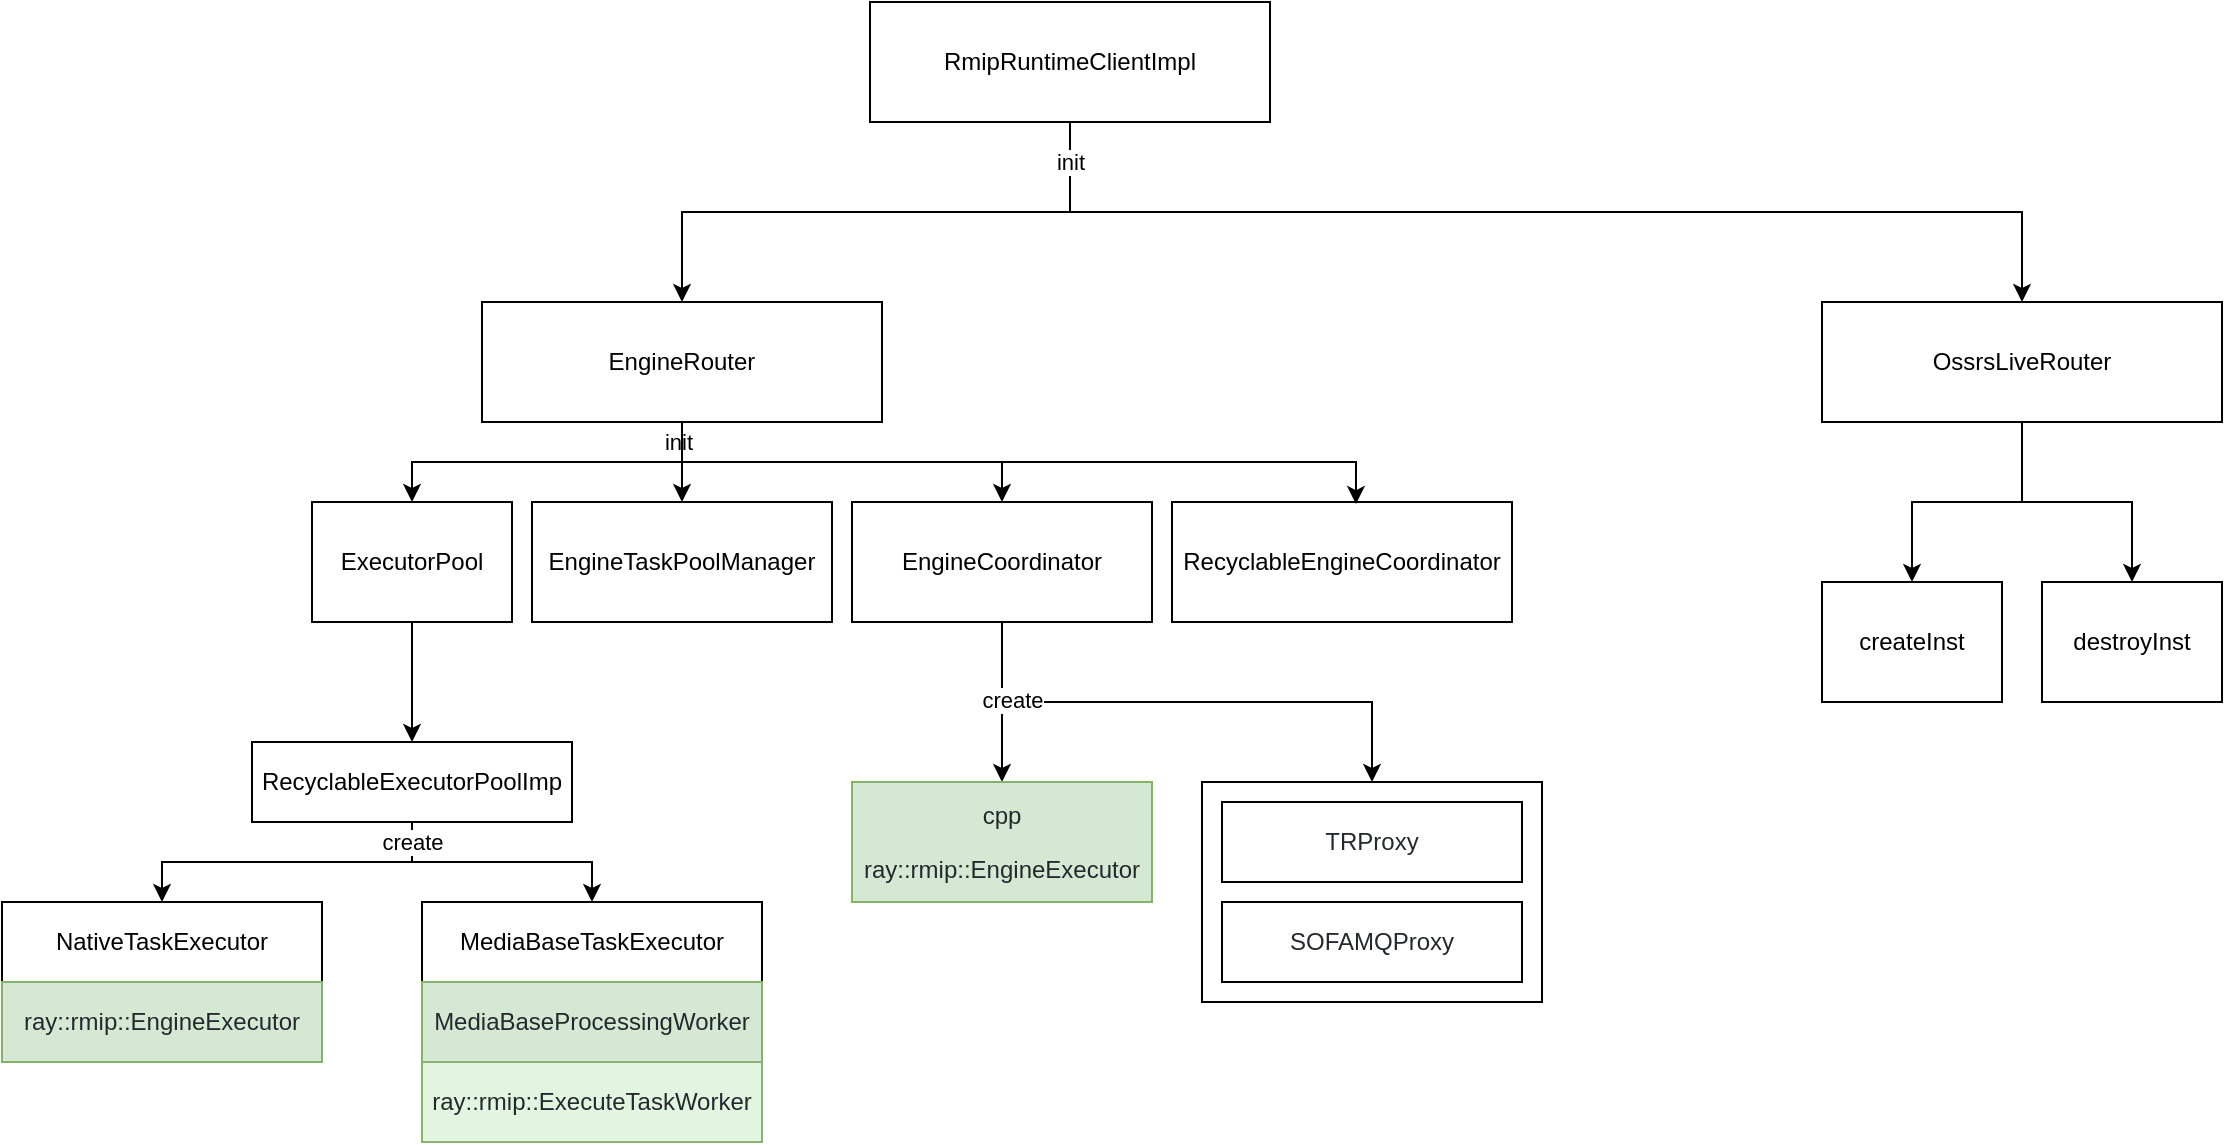 <mxfile pages="4">
    <diagram name="router" id="VHiE4uWUK3bGSRmgRNOV">
        <mxGraphModel dx="2093" dy="872" grid="1" gridSize="10" guides="1" tooltips="1" connect="1" arrows="1" fold="1" page="1" pageScale="1" pageWidth="827" pageHeight="1169" math="0" shadow="0">
            <root>
                <mxCell id="0"/>
                <mxCell id="1" parent="0"/>
                <mxCell id="nJ76gcjRxf5y7iiIwIC3-13" value="" style="rounded=0;whiteSpace=wrap;html=1;" parent="1" vertex="1">
                    <mxGeometry x="480" y="420" width="170" height="110" as="geometry"/>
                </mxCell>
                <mxCell id="ZnL9BYDdkvqU1IApOcME-3" value="" style="edgeStyle=orthogonalEdgeStyle;rounded=0;orthogonalLoop=1;jettySize=auto;html=1;" parent="1" source="ZnL9BYDdkvqU1IApOcME-1" target="ZnL9BYDdkvqU1IApOcME-2" edge="1">
                    <mxGeometry relative="1" as="geometry"/>
                </mxCell>
                <mxCell id="ZnL9BYDdkvqU1IApOcME-1" value="RmipRuntimeClientImpl" style="rounded=0;whiteSpace=wrap;html=1;" parent="1" vertex="1">
                    <mxGeometry x="314" y="30" width="200" height="60" as="geometry"/>
                </mxCell>
                <mxCell id="ZnL9BYDdkvqU1IApOcME-12" value="" style="edgeStyle=orthogonalEdgeStyle;rounded=0;orthogonalLoop=1;jettySize=auto;html=1;" parent="1" source="ZnL9BYDdkvqU1IApOcME-2" target="ZnL9BYDdkvqU1IApOcME-11" edge="1">
                    <mxGeometry relative="1" as="geometry"/>
                </mxCell>
                <mxCell id="ZnL9BYDdkvqU1IApOcME-13" value="init" style="edgeLabel;html=1;align=center;verticalAlign=middle;resizable=0;points=[];" parent="ZnL9BYDdkvqU1IApOcME-12" vertex="1" connectable="0">
                    <mxGeometry x="-0.25" y="-3" relative="1" as="geometry">
                        <mxPoint x="-57" y="-13" as="offset"/>
                    </mxGeometry>
                </mxCell>
                <mxCell id="ZnL9BYDdkvqU1IApOcME-2" value="EngineRouter" style="rounded=0;whiteSpace=wrap;html=1;" parent="1" vertex="1">
                    <mxGeometry x="120" y="180" width="200" height="60" as="geometry"/>
                </mxCell>
                <mxCell id="ZnL9BYDdkvqU1IApOcME-8" value="" style="edgeStyle=orthogonalEdgeStyle;rounded=0;orthogonalLoop=1;jettySize=auto;html=1;" parent="1" source="ZnL9BYDdkvqU1IApOcME-4" target="ZnL9BYDdkvqU1IApOcME-7" edge="1">
                    <mxGeometry relative="1" as="geometry"/>
                </mxCell>
                <mxCell id="ZnL9BYDdkvqU1IApOcME-4" value="OssrsLiveRouter" style="rounded=0;whiteSpace=wrap;html=1;" parent="1" vertex="1">
                    <mxGeometry x="790" y="180" width="200" height="60" as="geometry"/>
                </mxCell>
                <mxCell id="ZnL9BYDdkvqU1IApOcME-5" value="" style="edgeStyle=orthogonalEdgeStyle;rounded=0;orthogonalLoop=1;jettySize=auto;html=1;entryX=0.5;entryY=0;entryDx=0;entryDy=0;exitX=0.5;exitY=1;exitDx=0;exitDy=0;" parent="1" source="ZnL9BYDdkvqU1IApOcME-1" target="ZnL9BYDdkvqU1IApOcME-4" edge="1">
                    <mxGeometry relative="1" as="geometry">
                        <mxPoint x="424" y="100" as="sourcePoint"/>
                        <mxPoint x="230" y="190" as="targetPoint"/>
                    </mxGeometry>
                </mxCell>
                <mxCell id="ZnL9BYDdkvqU1IApOcME-6" value="init" style="edgeLabel;html=1;align=center;verticalAlign=middle;resizable=0;points=[];" parent="ZnL9BYDdkvqU1IApOcME-5" vertex="1" connectable="0">
                    <mxGeometry x="-0.811" y="1" relative="1" as="geometry">
                        <mxPoint x="-9" y="-24" as="offset"/>
                    </mxGeometry>
                </mxCell>
                <mxCell id="ZnL9BYDdkvqU1IApOcME-7" value="createInst" style="rounded=0;whiteSpace=wrap;html=1;" parent="1" vertex="1">
                    <mxGeometry x="790" y="320" width="90" height="60" as="geometry"/>
                </mxCell>
                <mxCell id="ZnL9BYDdkvqU1IApOcME-9" value="destroyInst" style="rounded=0;whiteSpace=wrap;html=1;" parent="1" vertex="1">
                    <mxGeometry x="900" y="320" width="90" height="60" as="geometry"/>
                </mxCell>
                <mxCell id="ZnL9BYDdkvqU1IApOcME-10" value="" style="edgeStyle=orthogonalEdgeStyle;rounded=0;orthogonalLoop=1;jettySize=auto;html=1;entryX=0.5;entryY=0;entryDx=0;entryDy=0;exitX=0.5;exitY=1;exitDx=0;exitDy=0;" parent="1" source="ZnL9BYDdkvqU1IApOcME-4" target="ZnL9BYDdkvqU1IApOcME-9" edge="1">
                    <mxGeometry relative="1" as="geometry">
                        <mxPoint x="900" y="250" as="sourcePoint"/>
                        <mxPoint x="845" y="330" as="targetPoint"/>
                    </mxGeometry>
                </mxCell>
                <mxCell id="nJ76gcjRxf5y7iiIwIC3-2" value="" style="edgeStyle=orthogonalEdgeStyle;rounded=0;orthogonalLoop=1;jettySize=auto;html=1;" parent="1" source="ZnL9BYDdkvqU1IApOcME-11" target="nJ76gcjRxf5y7iiIwIC3-1" edge="1">
                    <mxGeometry relative="1" as="geometry"/>
                </mxCell>
                <mxCell id="ZnL9BYDdkvqU1IApOcME-11" value="EngineCoordinator" style="rounded=0;whiteSpace=wrap;html=1;" parent="1" vertex="1">
                    <mxGeometry x="305" y="280" width="150" height="60" as="geometry"/>
                </mxCell>
                <mxCell id="ZnL9BYDdkvqU1IApOcME-14" value="RecyclableEngineCoordinator" style="rounded=0;whiteSpace=wrap;html=1;" parent="1" vertex="1">
                    <mxGeometry x="465" y="280" width="170" height="60" as="geometry"/>
                </mxCell>
                <mxCell id="ZnL9BYDdkvqU1IApOcME-15" value="" style="edgeStyle=orthogonalEdgeStyle;rounded=0;orthogonalLoop=1;jettySize=auto;html=1;entryX=0.541;entryY=0.017;entryDx=0;entryDy=0;entryPerimeter=0;exitX=0.5;exitY=1;exitDx=0;exitDy=0;" parent="1" source="ZnL9BYDdkvqU1IApOcME-2" target="ZnL9BYDdkvqU1IApOcME-14" edge="1">
                    <mxGeometry relative="1" as="geometry">
                        <mxPoint x="230" y="250" as="sourcePoint"/>
                        <mxPoint x="95" y="290" as="targetPoint"/>
                    </mxGeometry>
                </mxCell>
                <mxCell id="ZnL9BYDdkvqU1IApOcME-17" value="EngineTaskPoolManager" style="rounded=0;whiteSpace=wrap;html=1;" parent="1" vertex="1">
                    <mxGeometry x="145" y="280" width="150" height="60" as="geometry"/>
                </mxCell>
                <mxCell id="ZnL9BYDdkvqU1IApOcME-22" value="" style="edgeStyle=orthogonalEdgeStyle;rounded=0;orthogonalLoop=1;jettySize=auto;html=1;" parent="1" source="ZnL9BYDdkvqU1IApOcME-18" target="ZnL9BYDdkvqU1IApOcME-21" edge="1">
                    <mxGeometry relative="1" as="geometry"/>
                </mxCell>
                <mxCell id="ZnL9BYDdkvqU1IApOcME-18" value="ExecutorPool" style="rounded=0;whiteSpace=wrap;html=1;" parent="1" vertex="1">
                    <mxGeometry x="35" y="280" width="100" height="60" as="geometry"/>
                </mxCell>
                <mxCell id="ZnL9BYDdkvqU1IApOcME-19" value="" style="rounded=0;orthogonalLoop=1;jettySize=auto;html=1;entryX=0.5;entryY=0;entryDx=0;entryDy=0;" parent="1" target="ZnL9BYDdkvqU1IApOcME-17" edge="1">
                    <mxGeometry relative="1" as="geometry">
                        <mxPoint x="220" y="240" as="sourcePoint"/>
                        <mxPoint x="572" y="291" as="targetPoint"/>
                    </mxGeometry>
                </mxCell>
                <mxCell id="ZnL9BYDdkvqU1IApOcME-20" value="" style="edgeStyle=orthogonalEdgeStyle;rounded=0;orthogonalLoop=1;jettySize=auto;html=1;exitX=0.5;exitY=1;exitDx=0;exitDy=0;" parent="1" source="ZnL9BYDdkvqU1IApOcME-2" target="ZnL9BYDdkvqU1IApOcME-18" edge="1">
                    <mxGeometry relative="1" as="geometry">
                        <mxPoint x="230" y="250" as="sourcePoint"/>
                        <mxPoint x="572" y="291" as="targetPoint"/>
                    </mxGeometry>
                </mxCell>
                <mxCell id="ZnL9BYDdkvqU1IApOcME-25" value="" style="edgeStyle=orthogonalEdgeStyle;rounded=0;orthogonalLoop=1;jettySize=auto;html=1;" parent="1" source="ZnL9BYDdkvqU1IApOcME-21" target="ZnL9BYDdkvqU1IApOcME-24" edge="1">
                    <mxGeometry relative="1" as="geometry"/>
                </mxCell>
                <mxCell id="ZnL9BYDdkvqU1IApOcME-21" value="RecyclableExecutorPoolImp" style="rounded=0;whiteSpace=wrap;html=1;" parent="1" vertex="1">
                    <mxGeometry x="5" y="400" width="160" height="40" as="geometry"/>
                </mxCell>
                <mxCell id="ZnL9BYDdkvqU1IApOcME-24" value="NativeTaskExecutor" style="rounded=0;whiteSpace=wrap;html=1;" parent="1" vertex="1">
                    <mxGeometry x="-120" y="480" width="160" height="40" as="geometry"/>
                </mxCell>
                <mxCell id="ZnL9BYDdkvqU1IApOcME-26" value="MediaBaseTaskExecutor" style="rounded=0;whiteSpace=wrap;html=1;" parent="1" vertex="1">
                    <mxGeometry x="90" y="480" width="170" height="40" as="geometry"/>
                </mxCell>
                <mxCell id="ZnL9BYDdkvqU1IApOcME-27" value="" style="edgeStyle=orthogonalEdgeStyle;rounded=0;orthogonalLoop=1;jettySize=auto;html=1;exitX=0.5;exitY=1;exitDx=0;exitDy=0;entryX=0.5;entryY=0;entryDx=0;entryDy=0;" parent="1" source="ZnL9BYDdkvqU1IApOcME-21" target="ZnL9BYDdkvqU1IApOcME-26" edge="1">
                    <mxGeometry relative="1" as="geometry">
                        <mxPoint x="95" y="450" as="sourcePoint"/>
                        <mxPoint x="-30" y="490" as="targetPoint"/>
                    </mxGeometry>
                </mxCell>
                <mxCell id="ZnL9BYDdkvqU1IApOcME-28" value="create" style="edgeLabel;html=1;align=center;verticalAlign=middle;resizable=0;points=[];" parent="ZnL9BYDdkvqU1IApOcME-27" vertex="1" connectable="0">
                    <mxGeometry x="-0.856" relative="1" as="geometry">
                        <mxPoint as="offset"/>
                    </mxGeometry>
                </mxCell>
                <mxCell id="nJ76gcjRxf5y7iiIwIC3-1" value="&lt;div style=&quot;color: rgb(36, 41, 46);&quot;&gt;&lt;pre style=&quot;font-size: 9pt;&quot;&gt;&lt;font face=&quot;Helvetica&quot;&gt;cpp&lt;/font&gt;&lt;/pre&gt;&lt;pre style=&quot;font-size: 9pt;&quot;&gt;&lt;font face=&quot;Helvetica&quot;&gt;ray::rmip::EngineExecutor&lt;/font&gt;&lt;/pre&gt;&lt;/div&gt;" style="rounded=0;whiteSpace=wrap;html=1;fillColor=#d5e8d4;strokeColor=#82b366;labelBackgroundColor=none;" parent="1" vertex="1">
                    <mxGeometry x="305" y="420" width="150" height="60" as="geometry"/>
                </mxCell>
                <mxCell id="nJ76gcjRxf5y7iiIwIC3-4" value="&lt;div style=&quot;background-color:#ffffff;color:#24292e&quot;&gt;&lt;pre style=&quot;font-size: 9pt;&quot;&gt;&lt;font face=&quot;Helvetica&quot;&gt;TRProxy&lt;/font&gt;&lt;/pre&gt;&lt;/div&gt;" style="rounded=0;whiteSpace=wrap;html=1;" parent="1" vertex="1">
                    <mxGeometry x="490" y="430" width="150" height="40" as="geometry"/>
                </mxCell>
                <mxCell id="nJ76gcjRxf5y7iiIwIC3-5" value="&lt;div style=&quot;background-color:#ffffff;color:#24292e&quot;&gt;&lt;pre style=&quot;font-size: 9pt;&quot;&gt;&lt;font face=&quot;Helvetica&quot;&gt;SOFAMQProxy&lt;/font&gt;&lt;/pre&gt;&lt;/div&gt;" style="rounded=0;whiteSpace=wrap;html=1;" parent="1" vertex="1">
                    <mxGeometry x="490" y="480" width="150" height="40" as="geometry"/>
                </mxCell>
                <mxCell id="nJ76gcjRxf5y7iiIwIC3-6" value="" style="edgeStyle=orthogonalEdgeStyle;rounded=0;orthogonalLoop=1;jettySize=auto;html=1;exitX=0.5;exitY=1;exitDx=0;exitDy=0;entryX=0.5;entryY=0;entryDx=0;entryDy=0;" parent="1" source="ZnL9BYDdkvqU1IApOcME-11" target="nJ76gcjRxf5y7iiIwIC3-13" edge="1">
                    <mxGeometry relative="1" as="geometry">
                        <mxPoint x="390" y="350" as="sourcePoint"/>
                        <mxPoint x="600" y="390" as="targetPoint"/>
                    </mxGeometry>
                </mxCell>
                <mxCell id="nJ76gcjRxf5y7iiIwIC3-9" value="create" style="edgeLabel;html=1;align=center;verticalAlign=middle;resizable=0;points=[];" parent="nJ76gcjRxf5y7iiIwIC3-6" vertex="1" connectable="0">
                    <mxGeometry x="-0.661" y="-1" relative="1" as="geometry">
                        <mxPoint y="-2" as="offset"/>
                    </mxGeometry>
                </mxCell>
                <mxCell id="nJ76gcjRxf5y7iiIwIC3-10" value="&lt;pre style=&quot;border-color: var(--border-color); color: rgb(36, 41, 46); font-size: 9pt;&quot;&gt;&lt;font style=&quot;border-color: var(--border-color);&quot; face=&quot;Helvetica&quot;&gt;ray::rmip::EngineExecutor&lt;/font&gt;&lt;/pre&gt;" style="rounded=0;whiteSpace=wrap;html=1;fillColor=#d5e8d4;strokeColor=#82b366;" parent="1" vertex="1">
                    <mxGeometry x="-120" y="520" width="160" height="40" as="geometry"/>
                </mxCell>
                <mxCell id="nJ76gcjRxf5y7iiIwIC3-12" value="&lt;pre style=&quot;border-color: var(--border-color); color: rgb(36, 41, 46); font-size: 9pt;&quot;&gt;&lt;font style=&quot;border-color: var(--border-color);&quot; face=&quot;Helvetica&quot;&gt;MediaBaseProcessingWorker&lt;/font&gt;&lt;/pre&gt;" style="rounded=0;whiteSpace=wrap;html=1;fillColor=#d5e8d4;strokeColor=#82b366;" parent="1" vertex="1">
                    <mxGeometry x="90" y="520" width="170" height="40" as="geometry"/>
                </mxCell>
                <mxCell id="vtab6cQUvoI-Ft75zsSA-1" value="&lt;pre style=&quot;border-color: var(--border-color); color: rgb(36, 41, 46); font-size: 9pt;&quot;&gt;&lt;div style=&quot;&quot;&gt;&lt;pre style=&quot;font-size: 9pt;&quot;&gt;&lt;font face=&quot;Helvetica&quot;&gt;ray::rmip::ExecuteTaskWorker&lt;/font&gt;&lt;/pre&gt;&lt;/div&gt;&lt;/pre&gt;" style="rounded=0;whiteSpace=wrap;html=1;fillColor=#e1f5e0;strokeColor=#8bb474;labelBackgroundColor=none;" parent="1" vertex="1">
                    <mxGeometry x="90" y="560" width="170" height="40" as="geometry"/>
                </mxCell>
            </root>
        </mxGraphModel>
    </diagram>
    <diagram id="Qjr5g9ErNz6De1QXAEth" name="scheduler">
        <mxGraphModel dx="2093" dy="872" grid="1" gridSize="10" guides="1" tooltips="1" connect="1" arrows="1" fold="1" page="1" pageScale="1" pageWidth="827" pageHeight="1169" math="0" shadow="0">
            <root>
                <mxCell id="0"/>
                <mxCell id="1" parent="0"/>
                <mxCell id="0f4FThh7Tm_beG0wRwqU-77" value="" style="rounded=0;whiteSpace=wrap;html=1;dashed=1;fillColor=none;" parent="1" vertex="1">
                    <mxGeometry x="130" y="430" width="770" height="330" as="geometry"/>
                </mxCell>
                <mxCell id="0f4FThh7Tm_beG0wRwqU-3" value="" style="edgeStyle=orthogonalEdgeStyle;rounded=0;orthogonalLoop=1;jettySize=auto;html=1;startArrow=classic;startFill=1;endArrow=none;endFill=0;exitX=0.5;exitY=0;exitDx=0;exitDy=0;" parent="1" source="0f4FThh7Tm_beG0wRwqU-1" target="0f4FThh7Tm_beG0wRwqU-2" edge="1">
                    <mxGeometry relative="1" as="geometry"/>
                </mxCell>
                <mxCell id="0f4FThh7Tm_beG0wRwqU-1" value="EngineTaskPoolManager::&lt;br&gt;appendWorkerLifecycleOperation" style="rounded=0;whiteSpace=wrap;html=1;" parent="1" vertex="1">
                    <mxGeometry x="500" y="440" width="280" height="40" as="geometry"/>
                </mxCell>
                <mxCell id="0f4FThh7Tm_beG0wRwqU-10" value="" style="edgeStyle=orthogonalEdgeStyle;rounded=0;orthogonalLoop=1;jettySize=auto;html=1;startArrow=classic;startFill=1;endArrow=none;endFill=0;" parent="1" source="0f4FThh7Tm_beG0wRwqU-2" target="0f4FThh7Tm_beG0wRwqU-9" edge="1">
                    <mxGeometry relative="1" as="geometry"/>
                </mxCell>
                <mxCell id="0f4FThh7Tm_beG0wRwqU-2" value="EngineCoordinator::&lt;br&gt;createSingleExecutor" style="rounded=0;whiteSpace=wrap;html=1;" parent="1" vertex="1">
                    <mxGeometry x="40" y="200" width="200" height="40" as="geometry"/>
                </mxCell>
                <mxCell id="0f4FThh7Tm_beG0wRwqU-5" value="" style="edgeStyle=orthogonalEdgeStyle;rounded=0;orthogonalLoop=1;jettySize=auto;html=1;" parent="1" source="0f4FThh7Tm_beG0wRwqU-4" target="0f4FThh7Tm_beG0wRwqU-1" edge="1">
                    <mxGeometry relative="1" as="geometry"/>
                </mxCell>
                <mxCell id="0f4FThh7Tm_beG0wRwqU-4" value="EngineCoordinator::&lt;br&gt;restartSingleExecutor" style="rounded=0;whiteSpace=wrap;html=1;" parent="1" vertex="1">
                    <mxGeometry x="320" y="200" width="200" height="40" as="geometry"/>
                </mxCell>
                <mxCell id="0f4FThh7Tm_beG0wRwqU-8" value="" style="edgeStyle=orthogonalEdgeStyle;rounded=0;orthogonalLoop=1;jettySize=auto;html=1;entryX=0.5;entryY=0;entryDx=0;entryDy=0;exitX=0.5;exitY=1;exitDx=0;exitDy=0;" parent="1" source="0f4FThh7Tm_beG0wRwqU-6" target="0f4FThh7Tm_beG0wRwqU-1" edge="1">
                    <mxGeometry relative="1" as="geometry">
                        <mxPoint x="820" y="320" as="targetPoint"/>
                        <Array as="points">
                            <mxPoint x="720" y="280"/>
                            <mxPoint x="640" y="280"/>
                        </Array>
                    </mxGeometry>
                </mxCell>
                <mxCell id="0f4FThh7Tm_beG0wRwqU-6" value="EngineCoordinator::&lt;br&gt;generateExecutorWithConnectorProxy" style="rounded=0;whiteSpace=wrap;html=1;" parent="1" vertex="1">
                    <mxGeometry x="600" y="200" width="240" height="40" as="geometry"/>
                </mxCell>
                <mxCell id="0f4FThh7Tm_beG0wRwqU-9" value="EngineCoordinator::&lt;br&gt;startLiveTranscoding" style="rounded=0;whiteSpace=wrap;html=1;fillColor=#d5e8d4;strokeColor=#82b366;" parent="1" vertex="1">
                    <mxGeometry x="-80" width="160" height="40" as="geometry"/>
                </mxCell>
                <mxCell id="0f4FThh7Tm_beG0wRwqU-12" value="" style="edgeStyle=orthogonalEdgeStyle;rounded=0;orthogonalLoop=1;jettySize=auto;html=1;entryX=0.5;entryY=0;entryDx=0;entryDy=0;" parent="1" source="0f4FThh7Tm_beG0wRwqU-11" target="0f4FThh7Tm_beG0wRwqU-2" edge="1">
                    <mxGeometry relative="1" as="geometry"/>
                </mxCell>
                <mxCell id="0f4FThh7Tm_beG0wRwqU-11" value="EngineCoordinator::&lt;br&gt;restartLiveTranscoding" style="rounded=0;whiteSpace=wrap;html=1;fillColor=#d5e8d4;strokeColor=#82b366;" parent="1" vertex="1">
                    <mxGeometry x="100" width="160" height="40" as="geometry"/>
                </mxCell>
                <mxCell id="0f4FThh7Tm_beG0wRwqU-14" value="" style="edgeStyle=orthogonalEdgeStyle;rounded=0;orthogonalLoop=1;jettySize=auto;html=1;exitX=0.5;exitY=1;exitDx=0;exitDy=0;" parent="1" source="0f4FThh7Tm_beG0wRwqU-11" target="0f4FThh7Tm_beG0wRwqU-4" edge="1">
                    <mxGeometry relative="1" as="geometry">
                        <mxPoint x="310" y="130" as="sourcePoint"/>
                        <mxPoint x="150" y="210" as="targetPoint"/>
                    </mxGeometry>
                </mxCell>
                <mxCell id="0f4FThh7Tm_beG0wRwqU-16" value="" style="edgeStyle=orthogonalEdgeStyle;rounded=0;orthogonalLoop=1;jettySize=auto;html=1;" parent="1" source="0f4FThh7Tm_beG0wRwqU-15" target="0f4FThh7Tm_beG0wRwqU-6" edge="1">
                    <mxGeometry relative="1" as="geometry"/>
                </mxCell>
                <mxCell id="0f4FThh7Tm_beG0wRwqU-15" value="EngineCoordinator::&lt;br&gt;createSingleExecutorWithConnectorProxy" style="rounded=0;whiteSpace=wrap;html=1;" parent="1" vertex="1">
                    <mxGeometry x="440" y="120" width="240" height="40" as="geometry"/>
                </mxCell>
                <mxCell id="0f4FThh7Tm_beG0wRwqU-19" value="" style="edgeStyle=orthogonalEdgeStyle;rounded=0;orthogonalLoop=1;jettySize=auto;html=1;" parent="1" source="0f4FThh7Tm_beG0wRwqU-18" target="0f4FThh7Tm_beG0wRwqU-6" edge="1">
                    <mxGeometry relative="1" as="geometry"/>
                </mxCell>
                <mxCell id="0f4FThh7Tm_beG0wRwqU-18" value="EngineCoordinator::&lt;br&gt;restartSingleExecutorWithConnectorProxy" style="rounded=0;whiteSpace=wrap;html=1;" parent="1" vertex="1">
                    <mxGeometry x="720" y="120" width="240" height="40" as="geometry"/>
                </mxCell>
                <mxCell id="0f4FThh7Tm_beG0wRwqU-21" value="" style="rounded=0;orthogonalLoop=1;jettySize=auto;html=1;edgeStyle=orthogonalEdgeStyle;" parent="1" source="0f4FThh7Tm_beG0wRwqU-20" target="0f4FThh7Tm_beG0wRwqU-15" edge="1">
                    <mxGeometry relative="1" as="geometry">
                        <Array as="points">
                            <mxPoint x="350" y="80"/>
                            <mxPoint x="560" y="80"/>
                        </Array>
                    </mxGeometry>
                </mxCell>
                <mxCell id="0f4FThh7Tm_beG0wRwqU-20" value="EngineCoordinator::&lt;br&gt;startLiveSnapshot" style="rounded=0;whiteSpace=wrap;html=1;fillColor=#d5e8d4;strokeColor=#82b366;" parent="1" vertex="1">
                    <mxGeometry x="290" width="120" height="40" as="geometry"/>
                </mxCell>
                <mxCell id="0f4FThh7Tm_beG0wRwqU-23" value="" style="edgeStyle=orthogonalEdgeStyle;rounded=0;orthogonalLoop=1;jettySize=auto;html=1;" parent="1" source="0f4FThh7Tm_beG0wRwqU-22" target="0f4FThh7Tm_beG0wRwqU-15" edge="1">
                    <mxGeometry relative="1" as="geometry"/>
                </mxCell>
                <mxCell id="0f4FThh7Tm_beG0wRwqU-22" value="EngineCoordinator::&lt;br&gt;startLiveEnrichment" style="rounded=0;whiteSpace=wrap;html=1;fillColor=#d5e8d4;strokeColor=#82b366;" parent="1" vertex="1">
                    <mxGeometry x="420" width="140" height="40" as="geometry"/>
                </mxCell>
                <mxCell id="0f4FThh7Tm_beG0wRwqU-25" value="" style="rounded=0;orthogonalLoop=1;jettySize=auto;html=1;entryX=0.5;entryY=0;entryDx=0;entryDy=0;edgeStyle=orthogonalEdgeStyle;" parent="1" source="0f4FThh7Tm_beG0wRwqU-24" target="0f4FThh7Tm_beG0wRwqU-15" edge="1">
                    <mxGeometry relative="1" as="geometry"/>
                </mxCell>
                <mxCell id="0f4FThh7Tm_beG0wRwqU-24" value="EngineCoordinator::&lt;br&gt;startLiveRecoding" style="rounded=0;whiteSpace=wrap;html=1;fillColor=#d5e8d4;strokeColor=#82b366;" parent="1" vertex="1">
                    <mxGeometry x="570" width="120" height="40" as="geometry"/>
                </mxCell>
                <mxCell id="0f4FThh7Tm_beG0wRwqU-28" value="" style="rounded=0;orthogonalLoop=1;jettySize=auto;html=1;entryX=0.5;entryY=0;entryDx=0;entryDy=0;exitX=0.5;exitY=1;exitDx=0;exitDy=0;edgeStyle=orthogonalEdgeStyle;fillColor=#f8cecc;strokeColor=#b85450;" parent="1" source="0f4FThh7Tm_beG0wRwqU-26" target="0f4FThh7Tm_beG0wRwqU-15" edge="1">
                    <mxGeometry relative="1" as="geometry">
                        <mxPoint x="1020" y="120" as="targetPoint"/>
                        <Array as="points">
                            <mxPoint x="770" y="60"/>
                            <mxPoint x="560" y="60"/>
                        </Array>
                    </mxGeometry>
                </mxCell>
                <mxCell id="0f4FThh7Tm_beG0wRwqU-33" value="" style="edgeStyle=orthogonalEdgeStyle;rounded=0;orthogonalLoop=1;jettySize=auto;html=1;fillColor=#f8cecc;strokeColor=#b85450;" parent="1" source="0f4FThh7Tm_beG0wRwqU-26" target="0f4FThh7Tm_beG0wRwqU-18" edge="1">
                    <mxGeometry relative="1" as="geometry">
                        <Array as="points">
                            <mxPoint x="770" y="60"/>
                            <mxPoint x="840" y="60"/>
                        </Array>
                    </mxGeometry>
                </mxCell>
                <mxCell id="0f4FThh7Tm_beG0wRwqU-26" value="EngineCoordinator::&lt;br&gt;restartLiveEnrichment" style="rounded=0;whiteSpace=wrap;html=1;fillColor=#d5e8d4;strokeColor=#82b366;" parent="1" vertex="1">
                    <mxGeometry x="700" width="140" height="40" as="geometry"/>
                </mxCell>
                <mxCell id="0f4FThh7Tm_beG0wRwqU-32" value="" style="rounded=0;orthogonalLoop=1;jettySize=auto;html=1;entryX=0.5;entryY=0;entryDx=0;entryDy=0;exitX=0.5;exitY=1;exitDx=0;exitDy=0;edgeStyle=orthogonalEdgeStyle;fillColor=#d5e8d4;strokeColor=#82b366;" parent="1" source="0f4FThh7Tm_beG0wRwqU-30" target="0f4FThh7Tm_beG0wRwqU-15" edge="1">
                    <mxGeometry relative="1" as="geometry">
                        <mxPoint x="560" y="80" as="targetPoint"/>
                        <Array as="points">
                            <mxPoint x="915" y="100"/>
                            <mxPoint x="560" y="100"/>
                        </Array>
                    </mxGeometry>
                </mxCell>
                <mxCell id="0f4FThh7Tm_beG0wRwqU-30" value="EngineCoordinator::&lt;br&gt;restartLiveRecoding" style="rounded=0;whiteSpace=wrap;html=1;fillColor=#d5e8d4;strokeColor=#82b366;" parent="1" vertex="1">
                    <mxGeometry x="850" width="130" height="40" as="geometry"/>
                </mxCell>
                <mxCell id="0f4FThh7Tm_beG0wRwqU-34" value="" style="rounded=0;orthogonalLoop=1;jettySize=auto;html=1;fillColor=#d5e8d4;strokeColor=#82b366;exitX=0.5;exitY=1;exitDx=0;exitDy=0;entryX=0.75;entryY=0;entryDx=0;entryDy=0;edgeStyle=orthogonalEdgeStyle;" parent="1" source="0f4FThh7Tm_beG0wRwqU-30" target="0f4FThh7Tm_beG0wRwqU-18" edge="1">
                    <mxGeometry relative="1" as="geometry">
                        <mxPoint x="780" y="50" as="sourcePoint"/>
                        <mxPoint x="850" y="90" as="targetPoint"/>
                        <Array as="points">
                            <mxPoint x="915" y="100"/>
                            <mxPoint x="900" y="100"/>
                        </Array>
                    </mxGeometry>
                </mxCell>
                <mxCell id="0f4FThh7Tm_beG0wRwqU-37" value="" style="edgeStyle=orthogonalEdgeStyle;rounded=0;orthogonalLoop=1;jettySize=auto;html=1;entryX=1;entryY=0.5;entryDx=0;entryDy=0;exitX=0.5;exitY=1;exitDx=0;exitDy=0;fillColor=#dae8fc;strokeColor=#6c8ebf;" parent="1" source="0f4FThh7Tm_beG0wRwqU-35" target="0f4FThh7Tm_beG0wRwqU-18" edge="1">
                    <mxGeometry relative="1" as="geometry">
                        <mxPoint x="1055" y="120" as="targetPoint"/>
                    </mxGeometry>
                </mxCell>
                <mxCell id="0f4FThh7Tm_beG0wRwqU-35" value="EngineCoordinator::&lt;br&gt;restartLiveSnapshot" style="rounded=0;whiteSpace=wrap;html=1;fillColor=#d5e8d4;strokeColor=#82b366;" parent="1" vertex="1">
                    <mxGeometry x="990" width="130" height="40" as="geometry"/>
                </mxCell>
                <mxCell id="0f4FThh7Tm_beG0wRwqU-38" value="" style="edgeStyle=orthogonalEdgeStyle;rounded=0;orthogonalLoop=1;jettySize=auto;html=1;exitX=0.5;exitY=1;exitDx=0;exitDy=0;entryX=0.5;entryY=0;entryDx=0;entryDy=0;fillColor=#dae8fc;strokeColor=#6c8ebf;" parent="1" source="0f4FThh7Tm_beG0wRwqU-35" target="0f4FThh7Tm_beG0wRwqU-15" edge="1">
                    <mxGeometry relative="1" as="geometry">
                        <mxPoint x="1065" y="50" as="sourcePoint"/>
                        <mxPoint x="560" y="80" as="targetPoint"/>
                    </mxGeometry>
                </mxCell>
                <mxCell id="0f4FThh7Tm_beG0wRwqU-41" value="" style="edgeStyle=orthogonalEdgeStyle;rounded=0;orthogonalLoop=1;jettySize=auto;html=1;entryX=0.5;entryY=0;entryDx=0;entryDy=0;" parent="1" source="0f4FThh7Tm_beG0wRwqU-39" target="0f4FThh7Tm_beG0wRwqU-1" edge="1">
                    <mxGeometry relative="1" as="geometry">
                        <mxPoint x="640" y="430" as="targetPoint"/>
                    </mxGeometry>
                </mxCell>
                <mxCell id="0f4FThh7Tm_beG0wRwqU-39" value="RecyclableEngineCoordinator::&lt;br&gt;createMediaBaseExecutor" style="rounded=0;whiteSpace=wrap;html=1;" parent="1" vertex="1">
                    <mxGeometry x="720.5" y="350" width="200" height="40" as="geometry"/>
                </mxCell>
                <mxCell id="0f4FThh7Tm_beG0wRwqU-44" value="" style="rounded=0;orthogonalLoop=1;jettySize=auto;html=1;entryX=0.5;entryY=0;entryDx=0;entryDy=0;exitX=0.5;exitY=1;exitDx=0;exitDy=0;edgeStyle=orthogonalEdgeStyle;" parent="1" source="0f4FThh7Tm_beG0wRwqU-42" target="0f4FThh7Tm_beG0wRwqU-1" edge="1">
                    <mxGeometry relative="1" as="geometry">
                        <mxPoint x="1180" y="480" as="targetPoint"/>
                    </mxGeometry>
                </mxCell>
                <mxCell id="0f4FThh7Tm_beG0wRwqU-42" value="RecyclableEngineCoordinator::&lt;br&gt;createSingleExecutor" style="rounded=0;whiteSpace=wrap;html=1;fillColor=#f5f5f5;fontColor=#333333;strokeColor=#666666;" parent="1" vertex="1">
                    <mxGeometry x="941.5" y="350" width="180" height="40" as="geometry"/>
                </mxCell>
                <mxCell id="0f4FThh7Tm_beG0wRwqU-46" value="" style="edgeStyle=orthogonalEdgeStyle;rounded=0;orthogonalLoop=1;jettySize=auto;html=1;" parent="1" source="0f4FThh7Tm_beG0wRwqU-45" target="0f4FThh7Tm_beG0wRwqU-39" edge="1">
                    <mxGeometry relative="1" as="geometry"/>
                </mxCell>
                <mxCell id="0f4FThh7Tm_beG0wRwqU-45" value="RecyclableEngineCoordinator::&lt;br&gt;startMediaBaseProcessing" style="rounded=0;whiteSpace=wrap;html=1;fillColor=#dae8fc;strokeColor=#6c8ebf;" parent="1" vertex="1">
                    <mxGeometry x="731.5" y="280" width="180" height="40" as="geometry"/>
                </mxCell>
                <mxCell id="0f4FThh7Tm_beG0wRwqU-49" value="" style="rounded=0;orthogonalLoop=1;jettySize=auto;html=1;entryX=0.5;entryY=1;entryDx=0;entryDy=0;exitX=0.5;exitY=0;exitDx=0;exitDy=0;edgeStyle=orthogonalEdgeStyle;" parent="1" source="0f4FThh7Tm_beG0wRwqU-47" target="0f4FThh7Tm_beG0wRwqU-1" edge="1">
                    <mxGeometry relative="1" as="geometry">
                        <mxPoint x="747" y="540" as="targetPoint"/>
                    </mxGeometry>
                </mxCell>
                <mxCell id="0f4FThh7Tm_beG0wRwqU-54" value="" style="edgeStyle=orthogonalEdgeStyle;rounded=0;orthogonalLoop=1;jettySize=auto;html=1;startArrow=classic;startFill=1;endArrow=none;endFill=0;" parent="1" source="0f4FThh7Tm_beG0wRwqU-47" target="0f4FThh7Tm_beG0wRwqU-53" edge="1">
                    <mxGeometry relative="1" as="geometry"/>
                </mxCell>
                <mxCell id="0f4FThh7Tm_beG0wRwqU-47" value="EngineTaskPoolManager::&lt;br&gt;taskRecycle" style="rounded=0;whiteSpace=wrap;html=1;" parent="1" vertex="1">
                    <mxGeometry x="240" y="560" width="180" height="40" as="geometry"/>
                </mxCell>
                <mxCell id="0f4FThh7Tm_beG0wRwqU-52" value="" style="rounded=0;orthogonalLoop=1;jettySize=auto;html=1;entryX=0.5;entryY=1;entryDx=0;entryDy=0;edgeStyle=orthogonalEdgeStyle;" parent="1" source="0f4FThh7Tm_beG0wRwqU-50" target="0f4FThh7Tm_beG0wRwqU-1" edge="1">
                    <mxGeometry relative="1" as="geometry">
                        <mxPoint x="640" y="490" as="targetPoint"/>
                        <Array as="points">
                            <mxPoint x="970" y="520"/>
                            <mxPoint x="640" y="520"/>
                        </Array>
                    </mxGeometry>
                </mxCell>
                <mxCell id="0f4FThh7Tm_beG0wRwqU-50" value="EngineTaskPoolManager::&lt;br&gt;shutdownTask" style="rounded=0;whiteSpace=wrap;html=1;" parent="1" vertex="1">
                    <mxGeometry x="440" y="560" width="180" height="40" as="geometry"/>
                </mxCell>
                <mxCell id="0f4FThh7Tm_beG0wRwqU-53" value="RecyclableEngineCoordinator::&lt;br&gt;stopProcessingExecutor" style="rounded=0;whiteSpace=wrap;html=1;fillColor=#dae8fc;strokeColor=#6c8ebf;" parent="1" vertex="1">
                    <mxGeometry x="-80" y="560" width="180" height="40" as="geometry"/>
                </mxCell>
                <mxCell id="0f4FThh7Tm_beG0wRwqU-56" value="" style="edgeStyle=orthogonalEdgeStyle;rounded=0;orthogonalLoop=1;jettySize=auto;html=1;" parent="1" source="0f4FThh7Tm_beG0wRwqU-55" target="0f4FThh7Tm_beG0wRwqU-47" edge="1">
                    <mxGeometry relative="1" as="geometry"/>
                </mxCell>
                <mxCell id="0f4FThh7Tm_beG0wRwqU-55" value="EngineTaskPoolManager::&lt;br&gt;updateTaskStatus" style="rounded=0;whiteSpace=wrap;html=1;" parent="1" vertex="1">
                    <mxGeometry x="150" y="640" width="150" height="40" as="geometry"/>
                </mxCell>
                <mxCell id="0f4FThh7Tm_beG0wRwqU-58" value="" style="edgeStyle=orthogonalEdgeStyle;rounded=0;orthogonalLoop=1;jettySize=auto;html=1;entryX=0.5;entryY=1;entryDx=0;entryDy=0;" parent="1" source="0f4FThh7Tm_beG0wRwqU-57" target="0f4FThh7Tm_beG0wRwqU-47" edge="1">
                    <mxGeometry relative="1" as="geometry">
                        <mxPoint x="330" y="610" as="targetPoint"/>
                        <Array as="points">
                            <mxPoint x="450" y="620"/>
                            <mxPoint x="330" y="620"/>
                        </Array>
                    </mxGeometry>
                </mxCell>
                <mxCell id="0f4FThh7Tm_beG0wRwqU-76" value="" style="edgeStyle=orthogonalEdgeStyle;rounded=0;orthogonalLoop=1;jettySize=auto;html=1;" parent="1" source="0f4FThh7Tm_beG0wRwqU-57" target="0f4FThh7Tm_beG0wRwqU-67" edge="1">
                    <mxGeometry relative="1" as="geometry"/>
                </mxCell>
                <mxCell id="0f4FThh7Tm_beG0wRwqU-57" value="EngineTaskPoolManager::&lt;br&gt;batchSeekStatus" style="rounded=0;whiteSpace=wrap;html=1;" parent="1" vertex="1">
                    <mxGeometry x="360" y="640" width="150" height="40" as="geometry"/>
                </mxCell>
                <mxCell id="0f4FThh7Tm_beG0wRwqU-60" value="" style="rounded=0;orthogonalLoop=1;jettySize=auto;html=1;entryX=0.5;entryY=1;entryDx=0;entryDy=0;exitX=0.5;exitY=0;exitDx=0;exitDy=0;" parent="1" source="0f4FThh7Tm_beG0wRwqU-59" target="0f4FThh7Tm_beG0wRwqU-47" edge="1">
                    <mxGeometry relative="1" as="geometry"/>
                </mxCell>
                <mxCell id="0f4FThh7Tm_beG0wRwqU-59" value="EngineTaskPoolManager::&lt;br&gt;executeTaskRunner" style="rounded=0;whiteSpace=wrap;html=1;" parent="1" vertex="1">
                    <mxGeometry x="255" y="710" width="150" height="40" as="geometry"/>
                </mxCell>
                <mxCell id="0f4FThh7Tm_beG0wRwqU-64" value="" style="edgeStyle=orthogonalEdgeStyle;rounded=0;orthogonalLoop=1;jettySize=auto;html=1;" parent="1" source="0f4FThh7Tm_beG0wRwqU-63" target="0f4FThh7Tm_beG0wRwqU-50" edge="1">
                    <mxGeometry relative="1" as="geometry"/>
                </mxCell>
                <mxCell id="0f4FThh7Tm_beG0wRwqU-63" value="EngineCoordinator::&lt;br&gt;stopProcessingExecutor" style="rounded=0;whiteSpace=wrap;html=1;" parent="1" vertex="1">
                    <mxGeometry x="940" y="560" width="180" height="40" as="geometry"/>
                </mxCell>
                <mxCell id="0f4FThh7Tm_beG0wRwqU-66" value="" style="edgeStyle=orthogonalEdgeStyle;rounded=0;orthogonalLoop=1;jettySize=auto;html=1;" parent="1" source="0f4FThh7Tm_beG0wRwqU-65" target="0f4FThh7Tm_beG0wRwqU-63" edge="1">
                    <mxGeometry relative="1" as="geometry"/>
                </mxCell>
                <mxCell id="0f4FThh7Tm_beG0wRwqU-65" value="EngineCoordinator::&lt;br&gt;stopLiveProcessing" style="rounded=0;whiteSpace=wrap;html=1;fillColor=#d5e8d4;strokeColor=#82b366;" parent="1" vertex="1">
                    <mxGeometry x="940" y="640" width="180" height="40" as="geometry"/>
                </mxCell>
                <mxCell id="0f4FThh7Tm_beG0wRwqU-69" value="" style="edgeStyle=orthogonalEdgeStyle;rounded=0;orthogonalLoop=1;jettySize=auto;html=1;" parent="1" source="0f4FThh7Tm_beG0wRwqU-67" target="0f4FThh7Tm_beG0wRwqU-50" edge="1">
                    <mxGeometry relative="1" as="geometry">
                        <mxPoint x="689" y="560" as="targetPoint"/>
                    </mxGeometry>
                </mxCell>
                <mxCell id="0f4FThh7Tm_beG0wRwqU-67" value="EngineTaskPoolManager::&lt;br&gt;zombieDetectAndRecycle" style="rounded=0;whiteSpace=wrap;html=1;" parent="1" vertex="1">
                    <mxGeometry x="560" y="640" width="151" height="40" as="geometry"/>
                </mxCell>
                <mxCell id="0f4FThh7Tm_beG0wRwqU-72" value="" style="edgeStyle=orthogonalEdgeStyle;rounded=0;orthogonalLoop=1;jettySize=auto;html=1;" parent="1" source="0f4FThh7Tm_beG0wRwqU-70" edge="1">
                    <mxGeometry relative="1" as="geometry">
                        <mxPoint x="530" y="600" as="targetPoint"/>
                        <Array as="points">
                            <mxPoint x="840" y="620"/>
                            <mxPoint x="530" y="620"/>
                        </Array>
                    </mxGeometry>
                </mxCell>
                <mxCell id="0f4FThh7Tm_beG0wRwqU-70" value="EngineTaskPoolManager::&lt;br&gt;rollbackIncompleteOperation" style="rounded=0;whiteSpace=wrap;html=1;" parent="1" vertex="1">
                    <mxGeometry x="720" y="640" width="160" height="40" as="geometry"/>
                </mxCell>
                <mxCell id="0f4FThh7Tm_beG0wRwqU-74" value="" style="rounded=0;orthogonalLoop=1;jettySize=auto;html=1;entryX=0.5;entryY=1;entryDx=0;entryDy=0;exitX=0.5;exitY=0;exitDx=0;exitDy=0;" parent="1" source="0f4FThh7Tm_beG0wRwqU-73" target="0f4FThh7Tm_beG0wRwqU-67" edge="1">
                    <mxGeometry relative="1" as="geometry"/>
                </mxCell>
                <mxCell id="0f4FThh7Tm_beG0wRwqU-73" value="EngineTaskPoolManager::&lt;br&gt;seekStatusById" style="rounded=0;whiteSpace=wrap;html=1;" parent="1" vertex="1">
                    <mxGeometry x="560" y="710" width="151" height="40" as="geometry"/>
                </mxCell>
                <mxCell id="0f4FThh7Tm_beG0wRwqU-80" value="EngineCoordinator::&lt;br&gt;getLiveStatus" style="rounded=0;whiteSpace=wrap;html=1;fillColor=#fff2cc;strokeColor=#d6b656;" parent="1" vertex="1">
                    <mxGeometry x="990" y="200" width="130" height="40" as="geometry"/>
                </mxCell>
                <mxCell id="YvC-hIiEsVTVC0__SQEo-1" value="&lt;div style=&quot;background-color:#ffffff;color:#24292e&quot;&gt;&lt;pre style=&quot;font-size: 9pt;&quot;&gt;&lt;font face=&quot;Helvetica&quot;&gt;prepareWorkerLifecycleRunnerDeque&lt;/font&gt;&lt;/pre&gt;&lt;/div&gt;" style="text;html=1;align=center;verticalAlign=middle;resizable=0;points=[];autosize=1;strokeColor=none;fillColor=none;" parent="1" vertex="1">
                    <mxGeometry x="637" y="465" width="220" height="50" as="geometry"/>
                </mxCell>
            </root>
        </mxGraphModel>
    </diagram>
    <diagram id="keBGLY_GC-zR2qqUoy2n" name="state manager">
        <mxGraphModel dx="2093" dy="2041" grid="1" gridSize="10" guides="1" tooltips="1" connect="1" arrows="1" fold="1" page="1" pageScale="1" pageWidth="827" pageHeight="1169" math="0" shadow="0">
            <root>
                <mxCell id="0"/>
                <mxCell id="1" parent="0"/>
                <mxCell id="dNWO5NIlt2O0Vma2SlEf-3" value="" style="edgeStyle=orthogonalEdgeStyle;rounded=0;orthogonalLoop=1;jettySize=auto;html=1;" parent="1" source="dNWO5NIlt2O0Vma2SlEf-1" target="dNWO5NIlt2O0Vma2SlEf-2" edge="1">
                    <mxGeometry relative="1" as="geometry"/>
                </mxCell>
                <mxCell id="dNWO5NIlt2O0Vma2SlEf-5" value="" style="edgeStyle=orthogonalEdgeStyle;rounded=0;orthogonalLoop=1;jettySize=auto;html=1;startArrow=classic;startFill=1;endArrow=none;endFill=0;" parent="1" target="dNWO5NIlt2O0Vma2SlEf-4" edge="1">
                    <mxGeometry relative="1" as="geometry">
                        <mxPoint x="300" y="80" as="sourcePoint"/>
                    </mxGeometry>
                </mxCell>
                <mxCell id="dNWO5NIlt2O0Vma2SlEf-7" value="" style="edgeStyle=orthogonalEdgeStyle;rounded=0;orthogonalLoop=1;jettySize=auto;html=1;startArrow=classic;startFill=1;endArrow=none;endFill=0;" parent="1" source="dNWO5NIlt2O0Vma2SlEf-1" target="dNWO5NIlt2O0Vma2SlEf-6" edge="1">
                    <mxGeometry relative="1" as="geometry"/>
                </mxCell>
                <mxCell id="dNWO5NIlt2O0Vma2SlEf-1" value="&lt;div style=&quot;background-color:#ffffff;color:#24292e&quot;&gt;&lt;pre style=&quot;font-family:'Meslo LG L DZ for Powerline',monospace;font-size:9.0pt;&quot;&gt;saveExecutorInfoInMem(taskId, actionName)&lt;/pre&gt;&lt;/div&gt;" style="rounded=0;whiteSpace=wrap;html=1;" parent="1" vertex="1">
                    <mxGeometry x="140" y="160" width="320" height="40" as="geometry"/>
                </mxCell>
                <mxCell id="dNWO5NIlt2O0Vma2SlEf-2" value="&lt;div style=&quot;color: rgb(36, 41, 46);&quot;&gt;&lt;pre style=&quot;font-family:'Meslo LG L DZ for Powerline',monospace;font-size:9.0pt;&quot;&gt;taskStatusMap.put(taskId, WAITING)&lt;/pre&gt;&lt;pre style=&quot;font-family:'Meslo LG L DZ for Powerline',monospace;font-size:9.0pt;&quot;&gt;taskPool.put(taskId, actionName)&lt;/pre&gt;&lt;/div&gt;" style="rounded=0;whiteSpace=wrap;html=1;fillColor=#dae8fc;strokeColor=#6c8ebf;labelBackgroundColor=none;" parent="1" vertex="1">
                    <mxGeometry x="160" y="280" width="280" height="60" as="geometry"/>
                </mxCell>
                <mxCell id="dNWO5NIlt2O0Vma2SlEf-4" value="&lt;div style=&quot;color: rgb(36, 41, 46);&quot;&gt;&lt;pre style=&quot;font-family:'Meslo LG L DZ for Powerline',monospace;font-size:9.0pt;&quot;&gt;&lt;div&gt;&lt;pre style=&quot;font-family:'Meslo LG L DZ for Powerline',monospace;font-size:9.0pt;&quot;&gt;executorBind(taskId, actionName, executor)&lt;/pre&gt;&lt;/div&gt;&lt;/pre&gt;&lt;/div&gt;" style="rounded=0;whiteSpace=wrap;html=1;fillColor=#fff2cc;strokeColor=#d6b656;labelBackgroundColor=none;" parent="1" vertex="1">
                    <mxGeometry x="140" y="40" width="320" height="40" as="geometry"/>
                </mxCell>
                <mxCell id="dNWO5NIlt2O0Vma2SlEf-36" value="" style="edgeStyle=orthogonalEdgeStyle;rounded=0;orthogonalLoop=1;jettySize=auto;html=1;startArrow=classic;startFill=1;endArrow=none;endFill=0;" parent="1" source="dNWO5NIlt2O0Vma2SlEf-6" target="dNWO5NIlt2O0Vma2SlEf-35" edge="1">
                    <mxGeometry relative="1" as="geometry"/>
                </mxCell>
                <mxCell id="dNWO5NIlt2O0Vma2SlEf-6" value="&lt;div style=&quot;background-color:#ffffff;color:#24292e&quot;&gt;&lt;pre style=&quot;font-family:'Meslo LG L DZ for Powerline',monospace;font-size:9.0pt;&quot;&gt;CreateExecutorTaskRunner::init()&lt;/pre&gt;&lt;/div&gt;" style="rounded=0;whiteSpace=wrap;html=1;" parent="1" vertex="1">
                    <mxGeometry x="520" y="160" width="320" height="40" as="geometry"/>
                </mxCell>
                <mxCell id="dNWO5NIlt2O0Vma2SlEf-9" value="" style="edgeStyle=orthogonalEdgeStyle;rounded=0;orthogonalLoop=1;jettySize=auto;html=1;" parent="1" source="dNWO5NIlt2O0Vma2SlEf-8" target="dNWO5NIlt2O0Vma2SlEf-1" edge="1">
                    <mxGeometry relative="1" as="geometry"/>
                </mxCell>
                <mxCell id="dNWO5NIlt2O0Vma2SlEf-8" value="&lt;div style=&quot;background-color:#ffffff;color:#24292e&quot;&gt;&lt;pre style=&quot;font-family:'Meslo LG L DZ for Powerline',monospace;font-size:9.0pt;&quot;&gt;CreateRycyclableExecutorTaskRunner::init()&lt;/pre&gt;&lt;/div&gt;" style="rounded=0;whiteSpace=wrap;html=1;" parent="1" vertex="1">
                    <mxGeometry x="-240" y="160" width="320" height="40" as="geometry"/>
                </mxCell>
                <mxCell id="dNWO5NIlt2O0Vma2SlEf-11" value="" style="edgeStyle=orthogonalEdgeStyle;rounded=0;orthogonalLoop=1;jettySize=auto;html=1;" parent="1" source="dNWO5NIlt2O0Vma2SlEf-10" target="dNWO5NIlt2O0Vma2SlEf-4" edge="1">
                    <mxGeometry relative="1" as="geometry"/>
                </mxCell>
                <mxCell id="dNWO5NIlt2O0Vma2SlEf-13" value="" style="edgeStyle=orthogonalEdgeStyle;rounded=0;orthogonalLoop=1;jettySize=auto;html=1;startArrow=classic;startFill=1;endArrow=none;endFill=0;" parent="1" source="dNWO5NIlt2O0Vma2SlEf-10" target="dNWO5NIlt2O0Vma2SlEf-12" edge="1">
                    <mxGeometry relative="1" as="geometry"/>
                </mxCell>
                <mxCell id="dNWO5NIlt2O0Vma2SlEf-10" value="&lt;div style=&quot;background-color:#ffffff;color:#24292e&quot;&gt;&lt;pre style=&quot;font-family:'Meslo LG L DZ for Powerline',monospace;font-size:9.0pt;&quot;&gt;RecyclableEngineCoordinator::createMediaBaseExecutor(config, actionName)&lt;/pre&gt;&lt;/div&gt;" style="rounded=0;whiteSpace=wrap;html=1;" parent="1" vertex="1">
                    <mxGeometry x="520" y="40" width="560" height="40" as="geometry"/>
                </mxCell>
                <mxCell id="dNWO5NIlt2O0Vma2SlEf-12" value="&lt;div style=&quot;color: rgb(36, 41, 46);&quot;&gt;&lt;pre style=&quot;font-family:'Meslo LG L DZ for Powerline',monospace;font-size:9.0pt;&quot;&gt;RecyclableEngineCoordinator::startMediaBaseProcessing(config)&lt;/pre&gt;&lt;/div&gt;" style="rounded=0;whiteSpace=wrap;html=1;fillColor=#d5e8d4;strokeColor=#82b366;labelBackgroundColor=none;" parent="1" vertex="1">
                    <mxGeometry x="520" y="-60" width="560" height="40" as="geometry"/>
                </mxCell>
                <mxCell id="dNWO5NIlt2O0Vma2SlEf-17" value="" style="edgeStyle=orthogonalEdgeStyle;rounded=0;orthogonalLoop=1;jettySize=auto;html=1;entryX=0.5;entryY=0;entryDx=0;entryDy=0;" parent="1" source="dNWO5NIlt2O0Vma2SlEf-15" target="dNWO5NIlt2O0Vma2SlEf-4" edge="1">
                    <mxGeometry relative="1" as="geometry">
                        <mxPoint x="300" y="-10" as="targetPoint"/>
                    </mxGeometry>
                </mxCell>
                <mxCell id="dNWO5NIlt2O0Vma2SlEf-15" value="RecyclableEngineCoordinator::createSingleExecutor(config, actionName)" style="rounded=0;whiteSpace=wrap;html=1;fillColor=#f5f5f5;strokeColor=#666666;fontColor=#333333;" parent="1" vertex="1">
                    <mxGeometry x="20" y="-130" width="560" height="40" as="geometry"/>
                </mxCell>
                <mxCell id="dNWO5NIlt2O0Vma2SlEf-22" value="" style="edgeStyle=orthogonalEdgeStyle;rounded=0;orthogonalLoop=1;jettySize=auto;html=1;startArrow=classic;startFill=1;endArrow=none;endFill=0;" parent="1" source="dNWO5NIlt2O0Vma2SlEf-20" target="dNWO5NIlt2O0Vma2SlEf-21" edge="1">
                    <mxGeometry relative="1" as="geometry"/>
                </mxCell>
                <mxCell id="dNWO5NIlt2O0Vma2SlEf-20" value="&lt;div style=&quot;color: rgb(36, 41, 46);&quot;&gt;&lt;pre style=&quot;font-family:'Meslo LG L DZ for Powerline',monospace;font-size:9.0pt;&quot;&gt;taskStatusMap.remove(taskId)&lt;/pre&gt;&lt;pre style=&quot;font-family:'Meslo LG L DZ for Powerline',monospace;font-size:9.0pt;&quot;&gt;taskPool.remove(taskId)&lt;/pre&gt;&lt;/div&gt;" style="rounded=0;whiteSpace=wrap;html=1;fillColor=#dae8fc;strokeColor=#6c8ebf;labelBackgroundColor=none;" parent="1" vertex="1">
                    <mxGeometry x="160" y="480" width="280" height="60" as="geometry"/>
                </mxCell>
                <mxCell id="dNWO5NIlt2O0Vma2SlEf-21" value="&lt;div style=&quot;background-color:#ffffff;color:#24292e&quot;&gt;&lt;pre style=&quot;font-family:'Meslo LG L DZ for Powerline',monospace;font-size:9.0pt;&quot;&gt;&lt;div&gt;&lt;pre style=&quot;font-family:'Meslo LG L DZ for Powerline',monospace;font-size:9.0pt;&quot;&gt;removeExecutorInfoWithoutExternal(taskId)&lt;/pre&gt;&lt;/div&gt;&lt;/pre&gt;&lt;/div&gt;" style="rounded=0;whiteSpace=wrap;html=1;" parent="1" vertex="1">
                    <mxGeometry x="140" y="620" width="320" height="40" as="geometry"/>
                </mxCell>
                <mxCell id="dNWO5NIlt2O0Vma2SlEf-24" value="" style="edgeStyle=orthogonalEdgeStyle;rounded=0;orthogonalLoop=1;jettySize=auto;html=1;" parent="1" source="dNWO5NIlt2O0Vma2SlEf-23" target="dNWO5NIlt2O0Vma2SlEf-21" edge="1">
                    <mxGeometry relative="1" as="geometry"/>
                </mxCell>
                <mxCell id="dNWO5NIlt2O0Vma2SlEf-23" value="&lt;div style=&quot;color: rgb(36, 41, 46);&quot;&gt;&lt;pre style=&quot;font-family:'Meslo LG L DZ for Powerline',monospace;font-size:9.0pt;&quot;&gt;&lt;div&gt;&lt;pre style=&quot;font-family:'Meslo LG L DZ for Powerline',monospace;font-size:9.0pt;&quot;&gt;executorUnbind(taskId)&lt;/pre&gt;&lt;/div&gt;&lt;/pre&gt;&lt;/div&gt;" style="rounded=0;whiteSpace=wrap;html=1;fillColor=#fff2cc;strokeColor=#d6b656;labelBackgroundColor=none;" parent="1" vertex="1">
                    <mxGeometry x="140" y="720" width="320" height="40" as="geometry"/>
                </mxCell>
                <mxCell id="dNWO5NIlt2O0Vma2SlEf-26" value="" style="edgeStyle=orthogonalEdgeStyle;rounded=0;orthogonalLoop=1;jettySize=auto;html=1;" parent="1" source="dNWO5NIlt2O0Vma2SlEf-25" target="dNWO5NIlt2O0Vma2SlEf-21" edge="1">
                    <mxGeometry relative="1" as="geometry"/>
                </mxCell>
                <mxCell id="dNWO5NIlt2O0Vma2SlEf-25" value="&lt;div style=&quot;background-color:#ffffff;color:#24292e&quot;&gt;&lt;pre style=&quot;font-family:'Meslo LG L DZ for Powerline',monospace;font-size:9.0pt;&quot;&gt;&lt;div&gt;&lt;pre style=&quot;font-family:'Meslo LG L DZ for Powerline',monospace;font-size:9.0pt;&quot;&gt;removeExecutorInfo(taskId)&lt;/pre&gt;&lt;/div&gt;&lt;/pre&gt;&lt;/div&gt;" style="rounded=0;whiteSpace=wrap;html=1;" parent="1" vertex="1">
                    <mxGeometry x="520" y="620" width="320" height="40" as="geometry"/>
                </mxCell>
                <mxCell id="dNWO5NIlt2O0Vma2SlEf-28" value="" style="edgeStyle=orthogonalEdgeStyle;rounded=0;orthogonalLoop=1;jettySize=auto;html=1;" parent="1" source="dNWO5NIlt2O0Vma2SlEf-27" target="dNWO5NIlt2O0Vma2SlEf-23" edge="1">
                    <mxGeometry relative="1" as="geometry"/>
                </mxCell>
                <mxCell id="dNWO5NIlt2O0Vma2SlEf-27" value="&lt;div style=&quot;color: rgb(36, 41, 46);&quot;&gt;&lt;pre style=&quot;font-family:'Meslo LG L DZ for Powerline',monospace;font-size:9.0pt;&quot;&gt;RecyclableEngineCoordinator::stopProcessingExecutor(config)&lt;/pre&gt;&lt;/div&gt;" style="rounded=0;whiteSpace=wrap;html=1;fillColor=#d5e8d4;strokeColor=#82b366;labelBackgroundColor=none;" parent="1" vertex="1">
                    <mxGeometry x="20" y="820" width="560" height="40" as="geometry"/>
                </mxCell>
                <mxCell id="dNWO5NIlt2O0Vma2SlEf-30" value="" style="edgeStyle=orthogonalEdgeStyle;rounded=0;orthogonalLoop=1;jettySize=auto;html=1;" parent="1" source="dNWO5NIlt2O0Vma2SlEf-29" target="dNWO5NIlt2O0Vma2SlEf-23" edge="1">
                    <mxGeometry relative="1" as="geometry"/>
                </mxCell>
                <mxCell id="dNWO5NIlt2O0Vma2SlEf-29" value="&lt;div style=&quot;color: rgb(36, 41, 46);&quot;&gt;&lt;pre style=&quot;font-family:'Meslo LG L DZ for Powerline',monospace;font-size:9.0pt;&quot;&gt;RecyclableExecutorTaskRunner::run()&lt;/pre&gt;&lt;/div&gt;" style="rounded=0;whiteSpace=wrap;html=1;fillColor=#f5f5f5;fontColor=#333333;strokeColor=#666666;labelBackgroundColor=none;" parent="1" vertex="1">
                    <mxGeometry x="520" y="720" width="320" height="40" as="geometry"/>
                </mxCell>
                <mxCell id="dNWO5NIlt2O0Vma2SlEf-32" value="" style="edgeStyle=orthogonalEdgeStyle;rounded=0;orthogonalLoop=1;jettySize=auto;html=1;startArrow=classic;startFill=1;endArrow=none;endFill=0;entryX=0.5;entryY=1;entryDx=0;entryDy=0;" parent="1" source="dNWO5NIlt2O0Vma2SlEf-1" target="dNWO5NIlt2O0Vma2SlEf-4" edge="1">
                    <mxGeometry relative="1" as="geometry">
                        <mxPoint x="300" y="160" as="sourcePoint"/>
                        <mxPoint x="300" y="130" as="targetPoint"/>
                    </mxGeometry>
                </mxCell>
                <mxCell id="dNWO5NIlt2O0Vma2SlEf-33" value="&lt;pre style=&quot;border-color: var(--border-color); color: rgb(36, 41, 46); font-size: 9pt; font-family: &amp;quot;Meslo LG L DZ for Powerline&amp;quot;, monospace;&quot;&gt;taskExecutorBindMap.remove(taskId)&lt;/pre&gt;" style="text;html=1;align=center;verticalAlign=middle;resizable=0;points=[];autosize=1;strokeColor=none;fillColor=none;" parent="1" vertex="1">
                    <mxGeometry x="165" y="680" width="270" height="50" as="geometry"/>
                </mxCell>
                <mxCell id="dNWO5NIlt2O0Vma2SlEf-34" value="&lt;pre style=&quot;border-color: var(--border-color); color: rgb(36, 41, 46); font-size: 9pt; font-family: &amp;quot;Meslo LG L DZ for Powerline&amp;quot;, monospace;&quot;&gt;taskExecutorBindMap.put(taskId, executor)&lt;/pre&gt;" style="text;html=1;align=center;verticalAlign=middle;resizable=0;points=[];autosize=1;strokeColor=none;fillColor=none;" parent="1" vertex="1">
                    <mxGeometry x="140" y="70" width="320" height="50" as="geometry"/>
                </mxCell>
                <mxCell id="dNWO5NIlt2O0Vma2SlEf-35" value="&lt;div style=&quot;background-color:#ffffff;color:#24292e&quot;&gt;&lt;pre style=&quot;font-family:'Meslo LG L DZ for Powerline',monospace;font-size:9.0pt;&quot;&gt;EngineCoordinator::createNativeExecutorTaskRunner(config, actionName)&lt;/pre&gt;&lt;/div&gt;" style="rounded=0;whiteSpace=wrap;html=1;" parent="1" vertex="1">
                    <mxGeometry x="520" y="280" width="520" height="40" as="geometry"/>
                </mxCell>
                <mxCell id="dNWO5NIlt2O0Vma2SlEf-39" value="" style="edgeStyle=orthogonalEdgeStyle;rounded=0;orthogonalLoop=1;jettySize=auto;html=1;entryX=0.5;entryY=0;entryDx=0;entryDy=0;exitX=0.5;exitY=1;exitDx=0;exitDy=0;" parent="1" source="dNWO5NIlt2O0Vma2SlEf-15" target="dNWO5NIlt2O0Vma2SlEf-8" edge="1">
                    <mxGeometry relative="1" as="geometry">
                        <mxPoint x="310" y="-80" as="sourcePoint"/>
                        <mxPoint x="310" y="50" as="targetPoint"/>
                        <Array as="points">
                            <mxPoint x="300" y="-40"/>
                            <mxPoint x="-80" y="-40"/>
                        </Array>
                    </mxGeometry>
                </mxCell>
                <mxCell id="i6x4H1vcPH9HtJ-ufQRd-2" value="" style="edgeStyle=orthogonalEdgeStyle;rounded=0;orthogonalLoop=1;jettySize=auto;html=1;" parent="1" source="i6x4H1vcPH9HtJ-ufQRd-1" target="dNWO5NIlt2O0Vma2SlEf-25" edge="1">
                    <mxGeometry relative="1" as="geometry"/>
                </mxCell>
                <mxCell id="i6x4H1vcPH9HtJ-ufQRd-1" value="&lt;div style=&quot;color: rgb(36, 41, 46);&quot;&gt;&lt;pre style=&quot;font-family:'Meslo LG L DZ for Powerline',monospace;font-size:9.0pt;&quot;&gt;&lt;pre style=&quot;font-family:'Meslo LG L DZ for Powerline',monospace;font-size:9.0pt;&quot;&gt;&lt;div&gt;&lt;pre style=&quot;font-family:'Meslo LG L DZ for Powerline',monospace;font-size:9.0pt;&quot;&gt;DestroyExecutorTaskRunner&lt;/pre&gt;&lt;/div&gt;&lt;/pre&gt;&lt;/pre&gt;&lt;/div&gt;" style="rounded=0;whiteSpace=wrap;html=1;fillColor=#d5e8d4;strokeColor=#82b366;labelBackgroundColor=none;" parent="1" vertex="1">
                    <mxGeometry x="520" y="520" width="320" height="40" as="geometry"/>
                </mxCell>
            </root>
        </mxGraphModel>
    </diagram>
    <diagram id="KOn-2aH5kG4Mdi9b4oG_" name="stream engine structure">
        <mxGraphModel dx="1266" dy="872" grid="1" gridSize="10" guides="1" tooltips="1" connect="1" arrows="1" fold="1" page="1" pageScale="1" pageWidth="827" pageHeight="1169" math="0" shadow="0">
            <root>
                <mxCell id="0"/>
                <mxCell id="1" parent="0"/>
                <mxCell id="oHwJVF8VB4xXm1WmHKps-2" value="" style="rounded=0;whiteSpace=wrap;html=1;" parent="1" vertex="1">
                    <mxGeometry x="120" y="2960" width="340" height="250" as="geometry"/>
                </mxCell>
                <mxCell id="oHwJVF8VB4xXm1WmHKps-32" value="" style="rounded=0;whiteSpace=wrap;html=1;" parent="1" vertex="1">
                    <mxGeometry x="140" y="3070" width="110" height="130" as="geometry"/>
                </mxCell>
                <mxCell id="P_zWO6fEHSI2zEw9zOE--36" value="WorkerPool" style="rounded=0;whiteSpace=wrap;html=1;align=center;verticalAlign=middle;fontFamily=Helvetica;fontSize=12;fillColor=#d5e8d4;strokeColor=#82b366;" parent="1" vertex="1">
                    <mxGeometry x="720" y="2750" width="840" height="60" as="geometry"/>
                </mxCell>
                <mxCell id="moNEwcxK6t8OCQCpNkJ9-124" value="" style="rounded=0;whiteSpace=wrap;html=1;align=center;verticalAlign=middle;fontFamily=Helvetica;fontSize=12;fillColor=#f5f5f5;dashed=1;fontColor=#333333;strokeColor=#666666;" parent="1" vertex="1">
                    <mxGeometry x="70" y="1900" width="80" height="330" as="geometry"/>
                </mxCell>
                <mxCell id="moNEwcxK6t8OCQCpNkJ9-138" value="" style="rounded=0;orthogonalLoop=1;jettySize=auto;html=1;fontFamily=Helvetica;fontSize=12;fontColor=#333333;entryX=0.5;entryY=0;entryDx=0;entryDy=0;" parent="1" source="moNEwcxK6t8OCQCpNkJ9-137" target="moNEwcxK6t8OCQCpNkJ9-136" edge="1">
                    <mxGeometry relative="1" as="geometry"/>
                </mxCell>
                <mxCell id="moNEwcxK6t8OCQCpNkJ9-137" value="" style="rounded=0;whiteSpace=wrap;html=1;strokeColor=#666666;align=center;verticalAlign=middle;fontFamily=Helvetica;fontSize=12;fontColor=#333333;fillColor=none;dashed=1;" parent="1" vertex="1">
                    <mxGeometry x="160" y="2060" width="330" height="70" as="geometry"/>
                </mxCell>
                <mxCell id="moNEwcxK6t8OCQCpNkJ9-136" value="" style="rounded=0;whiteSpace=wrap;html=1;strokeColor=#6c8ebf;align=center;verticalAlign=middle;fontFamily=Helvetica;fontSize=12;fillColor=#dae8fc;dashed=1;" parent="1" vertex="1">
                    <mxGeometry x="160" y="2160" width="330" height="70" as="geometry"/>
                </mxCell>
                <mxCell id="moNEwcxK6t8OCQCpNkJ9-134" value="" style="ellipse;whiteSpace=wrap;html=1;rounded=0;align=center;verticalAlign=middle;fontFamily=Helvetica;fontSize=12;fillColor=#fff2cc;strokeColor=#d6b656;" parent="1" vertex="1">
                    <mxGeometry x="160" y="1895" width="330" height="135" as="geometry"/>
                </mxCell>
                <mxCell id="moNEwcxK6t8OCQCpNkJ9-120" value="" style="rounded=0;whiteSpace=wrap;html=1;strokeColor=#666666;align=center;verticalAlign=middle;fontFamily=Helvetica;fontSize=12;fontColor=#333333;fillColor=none;dashed=1;" parent="1" vertex="1">
                    <mxGeometry x="110" y="1680" width="400" height="80" as="geometry"/>
                </mxCell>
                <mxCell id="moNEwcxK6t8OCQCpNkJ9-118" value="" style="rounded=0;whiteSpace=wrap;html=1;strokeColor=#666666;align=center;verticalAlign=middle;fontFamily=Helvetica;fontSize=12;fontColor=#333333;fillColor=none;dashed=1;" parent="1" vertex="1">
                    <mxGeometry x="110" y="1780" width="400" height="80" as="geometry"/>
                </mxCell>
                <mxCell id="moNEwcxK6t8OCQCpNkJ9-88" value="" style="edgeStyle=orthogonalEdgeStyle;rounded=0;orthogonalLoop=1;jettySize=auto;html=1;fontFamily=Helvetica;fontSize=12;fontColor=#333333;" parent="1" source="moNEwcxK6t8OCQCpNkJ9-66" target="moNEwcxK6t8OCQCpNkJ9-87" edge="1">
                    <mxGeometry relative="1" as="geometry"/>
                </mxCell>
                <mxCell id="moNEwcxK6t8OCQCpNkJ9-66" value="" style="rounded=0;whiteSpace=wrap;html=1;align=center;verticalAlign=middle;fontFamily=Helvetica;fontSize=12;fillColor=none;" parent="1" vertex="1">
                    <mxGeometry x="40" y="990" width="380" height="200" as="geometry"/>
                </mxCell>
                <mxCell id="moNEwcxK6t8OCQCpNkJ9-82" value="" style="rounded=0;whiteSpace=wrap;html=1;align=center;verticalAlign=middle;fontFamily=Helvetica;fontSize=12;fillColor=#f9f7ed;dashed=1;dashPattern=8 8;strokeColor=#36393d;" parent="1" vertex="1">
                    <mxGeometry x="289" y="1000" width="120" height="180" as="geometry"/>
                </mxCell>
                <mxCell id="moNEwcxK6t8OCQCpNkJ9-65" value="" style="rounded=0;whiteSpace=wrap;html=1;align=center;verticalAlign=middle;fontFamily=Helvetica;fontSize=12;dashed=1;" parent="1" vertex="1">
                    <mxGeometry x="40" y="780" width="480" height="160" as="geometry"/>
                </mxCell>
                <mxCell id="moNEwcxK6t8OCQCpNkJ9-62" value="" style="rounded=0;whiteSpace=wrap;html=1;align=center;verticalAlign=middle;fontFamily=Helvetica;fontSize=12;dashed=1;" parent="1" vertex="1">
                    <mxGeometry x="40" y="310" width="420" height="160" as="geometry"/>
                </mxCell>
                <mxCell id="moNEwcxK6t8OCQCpNkJ9-2" value="" style="rounded=0;whiteSpace=wrap;html=1;" parent="1" vertex="1">
                    <mxGeometry x="50" y="320" width="210" height="140" as="geometry"/>
                </mxCell>
                <mxCell id="moNEwcxK6t8OCQCpNkJ9-4" value="" style="rounded=0;whiteSpace=wrap;html=1;" parent="1" vertex="1">
                    <mxGeometry x="289" y="320" width="160" height="140" as="geometry"/>
                </mxCell>
                <mxCell id="moNEwcxK6t8OCQCpNkJ9-1" value="" style="rounded=0;whiteSpace=wrap;html=1;" parent="1" vertex="1">
                    <mxGeometry x="40" y="90" width="420" height="190" as="geometry"/>
                </mxCell>
                <mxCell id="moNEwcxK6t8OCQCpNkJ9-3" value="" style="edgeStyle=orthogonalEdgeStyle;rounded=0;orthogonalLoop=1;jettySize=auto;html=1;" parent="1" source="moNEwcxK6t8OCQCpNkJ9-1" target="moNEwcxK6t8OCQCpNkJ9-2" edge="1">
                    <mxGeometry relative="1" as="geometry"/>
                </mxCell>
                <mxCell id="moNEwcxK6t8OCQCpNkJ9-6" value="" style="edgeStyle=orthogonalEdgeStyle;rounded=0;orthogonalLoop=1;jettySize=auto;html=1;" parent="1" source="moNEwcxK6t8OCQCpNkJ9-1" target="moNEwcxK6t8OCQCpNkJ9-4" edge="1">
                    <mxGeometry relative="1" as="geometry"/>
                </mxCell>
                <mxCell id="moNEwcxK6t8OCQCpNkJ9-9" value="&lt;b&gt;Coordinator&lt;/b&gt;" style="text;html=1;align=center;verticalAlign=middle;resizable=0;points=[];autosize=1;strokeColor=none;fillColor=none;" parent="1" vertex="1">
                    <mxGeometry x="40" y="90" width="90" height="30" as="geometry"/>
                </mxCell>
                <mxCell id="moNEwcxK6t8OCQCpNkJ9-10" value="Scheduler" style="rounded=1;whiteSpace=wrap;html=1;" parent="1" vertex="1">
                    <mxGeometry x="60" y="170" width="160" height="40" as="geometry"/>
                </mxCell>
                <mxCell id="moNEwcxK6t8OCQCpNkJ9-11" value="Router" style="rounded=1;whiteSpace=wrap;html=1;" parent="1" vertex="1">
                    <mxGeometry x="60" y="120" width="160" height="40" as="geometry"/>
                </mxCell>
                <mxCell id="moNEwcxK6t8OCQCpNkJ9-12" value="ExecutorPool" style="rounded=1;whiteSpace=wrap;html=1;" parent="1" vertex="1">
                    <mxGeometry x="280" y="120" width="160" height="40" as="geometry"/>
                </mxCell>
                <mxCell id="moNEwcxK6t8OCQCpNkJ9-13" value="PoolManager" style="rounded=1;whiteSpace=wrap;html=1;" parent="1" vertex="1">
                    <mxGeometry x="280" y="170" width="160" height="40" as="geometry"/>
                </mxCell>
                <mxCell id="moNEwcxK6t8OCQCpNkJ9-18" value="&lt;b&gt;Executor&lt;/b&gt;" style="text;html=1;align=center;verticalAlign=middle;resizable=0;points=[];autosize=1;strokeColor=none;fillColor=none;" parent="1" vertex="1">
                    <mxGeometry x="50" y="320" width="70" height="30" as="geometry"/>
                </mxCell>
                <mxCell id="moNEwcxK6t8OCQCpNkJ9-19" value="live recording" style="rounded=1;whiteSpace=wrap;html=1;" parent="1" vertex="1">
                    <mxGeometry x="60" y="350" width="90" height="30" as="geometry"/>
                </mxCell>
                <mxCell id="moNEwcxK6t8OCQCpNkJ9-20" value="&lt;b&gt;Proxy&lt;/b&gt;" style="text;html=1;align=center;verticalAlign=middle;resizable=0;points=[];autosize=1;strokeColor=none;fillColor=none;" parent="1" vertex="1">
                    <mxGeometry x="284" y="320" width="60" height="30" as="geometry"/>
                </mxCell>
                <mxCell id="moNEwcxK6t8OCQCpNkJ9-23" value="snapshot" style="rounded=1;whiteSpace=wrap;html=1;" parent="1" vertex="1">
                    <mxGeometry x="160" y="350" width="90" height="30" as="geometry"/>
                </mxCell>
                <mxCell id="moNEwcxK6t8OCQCpNkJ9-24" value="transcode" style="rounded=1;whiteSpace=wrap;html=1;" parent="1" vertex="1">
                    <mxGeometry x="60" y="380" width="90" height="30" as="geometry"/>
                </mxCell>
                <mxCell id="moNEwcxK6t8OCQCpNkJ9-25" value="nerf" style="rounded=1;whiteSpace=wrap;html=1;" parent="1" vertex="1">
                    <mxGeometry x="160" y="380" width="90" height="30" as="geometry"/>
                </mxCell>
                <mxCell id="moNEwcxK6t8OCQCpNkJ9-26" value="Executor runtime" style="rounded=1;whiteSpace=wrap;html=1;" parent="1" vertex="1">
                    <mxGeometry x="60" y="420" width="190" height="30" as="geometry"/>
                </mxCell>
                <mxCell id="moNEwcxK6t8OCQCpNkJ9-27" value="tr" style="rounded=1;whiteSpace=wrap;html=1;" parent="1" vertex="1">
                    <mxGeometry x="299" y="350" width="60" height="40" as="geometry"/>
                </mxCell>
                <mxCell id="moNEwcxK6t8OCQCpNkJ9-28" value="sofamq" style="rounded=1;whiteSpace=wrap;html=1;" parent="1" vertex="1">
                    <mxGeometry x="379" y="350" width="60" height="40" as="geometry"/>
                </mxCell>
                <mxCell id="moNEwcxK6t8OCQCpNkJ9-29" value="Handler" style="rounded=1;whiteSpace=wrap;html=1;" parent="1" vertex="1">
                    <mxGeometry x="299" y="410" width="140" height="40" as="geometry"/>
                </mxCell>
                <mxCell id="moNEwcxK6t8OCQCpNkJ9-32" value="TaskRunner" style="rounded=1;whiteSpace=wrap;html=1;" parent="1" vertex="1">
                    <mxGeometry x="60" y="220" width="160" height="40" as="geometry"/>
                </mxCell>
                <mxCell id="moNEwcxK6t8OCQCpNkJ9-33" value="FailoverManager" style="rounded=1;whiteSpace=wrap;html=1;" parent="1" vertex="1">
                    <mxGeometry x="280" y="220" width="160" height="40" as="geometry"/>
                </mxCell>
                <mxCell id="moNEwcxK6t8OCQCpNkJ9-35" value="" style="rounded=0;whiteSpace=wrap;html=1;" parent="1" vertex="1">
                    <mxGeometry x="50" y="790" width="250" height="140" as="geometry"/>
                </mxCell>
                <mxCell id="moNEwcxK6t8OCQCpNkJ9-36" value="" style="rounded=0;whiteSpace=wrap;html=1;" parent="1" vertex="1">
                    <mxGeometry x="330" y="790" width="180" height="140" as="geometry"/>
                </mxCell>
                <mxCell id="moNEwcxK6t8OCQCpNkJ9-37" value="" style="rounded=0;whiteSpace=wrap;html=1;" parent="1" vertex="1">
                    <mxGeometry x="40" y="560" width="480" height="190" as="geometry"/>
                </mxCell>
                <mxCell id="moNEwcxK6t8OCQCpNkJ9-38" value="" style="edgeStyle=orthogonalEdgeStyle;rounded=0;orthogonalLoop=1;jettySize=auto;html=1;" parent="1" source="moNEwcxK6t8OCQCpNkJ9-37" target="moNEwcxK6t8OCQCpNkJ9-35" edge="1">
                    <mxGeometry relative="1" as="geometry"/>
                </mxCell>
                <mxCell id="moNEwcxK6t8OCQCpNkJ9-39" value="" style="edgeStyle=orthogonalEdgeStyle;rounded=0;orthogonalLoop=1;jettySize=auto;html=1;" parent="1" source="moNEwcxK6t8OCQCpNkJ9-37" target="moNEwcxK6t8OCQCpNkJ9-36" edge="1">
                    <mxGeometry relative="1" as="geometry"/>
                </mxCell>
                <mxCell id="moNEwcxK6t8OCQCpNkJ9-40" value="&lt;b&gt;Coordinator&lt;/b&gt;" style="text;html=1;align=center;verticalAlign=middle;resizable=0;points=[];autosize=1;strokeColor=none;fillColor=none;" parent="1" vertex="1">
                    <mxGeometry x="40" y="560" width="90" height="30" as="geometry"/>
                </mxCell>
                <mxCell id="moNEwcxK6t8OCQCpNkJ9-41" value="Scheduler" style="rounded=1;whiteSpace=wrap;html=1;fillColor=#ffe6cc;strokeColor=#d79b00;" parent="1" vertex="1">
                    <mxGeometry x="50" y="640" width="150" height="40" as="geometry"/>
                </mxCell>
                <mxCell id="moNEwcxK6t8OCQCpNkJ9-42" value="Router" style="rounded=1;whiteSpace=wrap;html=1;" parent="1" vertex="1">
                    <mxGeometry x="50" y="590" width="150" height="40" as="geometry"/>
                </mxCell>
                <mxCell id="moNEwcxK6t8OCQCpNkJ9-43" value="ExecutorPool" style="rounded=1;whiteSpace=wrap;html=1;" parent="1" vertex="1">
                    <mxGeometry x="215" y="590" width="150" height="40" as="geometry"/>
                </mxCell>
                <mxCell id="moNEwcxK6t8OCQCpNkJ9-44" value="PoolManager" style="rounded=1;whiteSpace=wrap;html=1;" parent="1" vertex="1">
                    <mxGeometry x="215" y="640" width="150" height="40" as="geometry"/>
                </mxCell>
                <mxCell id="moNEwcxK6t8OCQCpNkJ9-45" value="&lt;b&gt;Executor&lt;/b&gt;" style="text;html=1;align=center;verticalAlign=middle;resizable=0;points=[];autosize=1;strokeColor=none;fillColor=none;" parent="1" vertex="1">
                    <mxGeometry x="50" y="790" width="70" height="30" as="geometry"/>
                </mxCell>
                <mxCell id="moNEwcxK6t8OCQCpNkJ9-46" value="live recording" style="rounded=1;whiteSpace=wrap;html=1;" parent="1" vertex="1">
                    <mxGeometry x="70" y="820" width="100" height="30" as="geometry"/>
                </mxCell>
                <mxCell id="moNEwcxK6t8OCQCpNkJ9-47" value="&lt;b&gt;Proxy&lt;/b&gt;" style="text;html=1;align=center;verticalAlign=middle;resizable=0;points=[];autosize=1;strokeColor=none;fillColor=none;" parent="1" vertex="1">
                    <mxGeometry x="355" y="790" width="60" height="30" as="geometry"/>
                </mxCell>
                <mxCell id="moNEwcxK6t8OCQCpNkJ9-48" value="snapshot" style="rounded=1;whiteSpace=wrap;html=1;" parent="1" vertex="1">
                    <mxGeometry x="180" y="820" width="100" height="30" as="geometry"/>
                </mxCell>
                <mxCell id="moNEwcxK6t8OCQCpNkJ9-49" value="transcode" style="rounded=1;whiteSpace=wrap;html=1;" parent="1" vertex="1">
                    <mxGeometry x="70" y="850" width="100" height="30" as="geometry"/>
                </mxCell>
                <mxCell id="moNEwcxK6t8OCQCpNkJ9-50" value="nerf" style="rounded=1;whiteSpace=wrap;html=1;" parent="1" vertex="1">
                    <mxGeometry x="180" y="850" width="100" height="30" as="geometry"/>
                </mxCell>
                <mxCell id="moNEwcxK6t8OCQCpNkJ9-51" value="Executor runtime" style="rounded=1;whiteSpace=wrap;html=1;" parent="1" vertex="1">
                    <mxGeometry x="70" y="890" width="210" height="30" as="geometry"/>
                </mxCell>
                <mxCell id="moNEwcxK6t8OCQCpNkJ9-52" value="tr" style="rounded=1;whiteSpace=wrap;html=1;" parent="1" vertex="1">
                    <mxGeometry x="344" y="820" width="70" height="40" as="geometry"/>
                </mxCell>
                <mxCell id="moNEwcxK6t8OCQCpNkJ9-53" value="sofamq" style="rounded=1;whiteSpace=wrap;html=1;" parent="1" vertex="1">
                    <mxGeometry x="424" y="820" width="70" height="40" as="geometry"/>
                </mxCell>
                <mxCell id="moNEwcxK6t8OCQCpNkJ9-54" value="Handler" style="rounded=1;whiteSpace=wrap;html=1;" parent="1" vertex="1">
                    <mxGeometry x="344" y="880" width="150" height="40" as="geometry"/>
                </mxCell>
                <mxCell id="moNEwcxK6t8OCQCpNkJ9-55" value="HealthChecker" style="rounded=1;whiteSpace=wrap;html=1;fillColor=#d5e8d4;strokeColor=#82b366;" parent="1" vertex="1">
                    <mxGeometry x="380" y="590" width="130" height="60" as="geometry"/>
                </mxCell>
                <mxCell id="moNEwcxK6t8OCQCpNkJ9-56" value="MigrationManager" style="rounded=1;whiteSpace=wrap;html=1;fillColor=#d5e8d4;strokeColor=#82b366;" parent="1" vertex="1">
                    <mxGeometry x="380" y="670" width="130" height="60" as="geometry"/>
                </mxCell>
                <mxCell id="moNEwcxK6t8OCQCpNkJ9-57" value="TaskRunner" style="rounded=1;whiteSpace=wrap;html=1;fillColor=#ffe6cc;strokeColor=#d79b00;" parent="1" vertex="1">
                    <mxGeometry x="50" y="690" width="150" height="40" as="geometry"/>
                </mxCell>
                <mxCell id="moNEwcxK6t8OCQCpNkJ9-58" value="FailoverManager" style="rounded=1;whiteSpace=wrap;html=1;fillColor=#ffe6cc;strokeColor=#d79b00;" parent="1" vertex="1">
                    <mxGeometry x="215" y="690" width="150" height="40" as="geometry"/>
                </mxCell>
                <mxCell id="moNEwcxK6t8OCQCpNkJ9-60" value="Monitor" style="rounded=0;whiteSpace=wrap;html=1;fillColor=#fff2cc;strokeColor=#d6b656;" parent="1" vertex="1">
                    <mxGeometry x="530" y="560" width="80" height="200" as="geometry"/>
                </mxCell>
                <mxCell id="moNEwcxK6t8OCQCpNkJ9-61" value="Alarm" style="rounded=0;whiteSpace=wrap;html=1;fillColor=#fff2cc;strokeColor=#d6b656;" parent="1" vertex="1">
                    <mxGeometry x="530" y="760" width="80" height="180" as="geometry"/>
                </mxCell>
                <mxCell id="moNEwcxK6t8OCQCpNkJ9-70" value="Engine States" style="rounded=0;whiteSpace=wrap;html=1;align=center;verticalAlign=middle;fontFamily=Helvetica;fontSize=12;fillColor=#dae8fc;strokeColor=#6c8ebf;" parent="1" vertex="1">
                    <mxGeometry x="50" y="1100" width="80" height="60" as="geometry"/>
                </mxCell>
                <mxCell id="moNEwcxK6t8OCQCpNkJ9-81" value="" style="edgeStyle=orthogonalEdgeStyle;rounded=0;orthogonalLoop=1;jettySize=auto;html=1;fontFamily=Helvetica;fontSize=12;fontColor=#333333;" parent="1" source="moNEwcxK6t8OCQCpNkJ9-71" target="moNEwcxK6t8OCQCpNkJ9-80" edge="1">
                    <mxGeometry relative="1" as="geometry"/>
                </mxCell>
                <mxCell id="moNEwcxK6t8OCQCpNkJ9-71" value="HealthCheker" style="rounded=1;whiteSpace=wrap;html=1;align=center;verticalAlign=middle;fontFamily=Helvetica;fontSize=12;fillColor=default;" parent="1" vertex="1">
                    <mxGeometry x="50" y="1000" width="100" height="40" as="geometry"/>
                </mxCell>
                <mxCell id="moNEwcxK6t8OCQCpNkJ9-72" value="Resources" style="rounded=1;whiteSpace=wrap;html=1;align=center;verticalAlign=middle;fontFamily=Helvetica;fontSize=12;fillColor=#fff2cc;strokeColor=#d6b656;" parent="1" vertex="1">
                    <mxGeometry x="299" y="1010" width="100" height="40" as="geometry"/>
                </mxCell>
                <mxCell id="moNEwcxK6t8OCQCpNkJ9-74" value="Healthy" style="rounded=1;whiteSpace=wrap;html=1;align=center;verticalAlign=middle;fontFamily=Helvetica;fontSize=12;fillColor=#dae8fc;strokeColor=#6c8ebf;" parent="1" vertex="1">
                    <mxGeometry x="130" y="1100" width="70" height="20" as="geometry"/>
                </mxCell>
                <mxCell id="moNEwcxK6t8OCQCpNkJ9-75" value="Stressful" style="rounded=1;whiteSpace=wrap;html=1;align=center;verticalAlign=middle;fontFamily=Helvetica;fontSize=12;fillColor=#dae8fc;strokeColor=#6c8ebf;" parent="1" vertex="1">
                    <mxGeometry x="130" y="1120" width="70" height="20" as="geometry"/>
                </mxCell>
                <mxCell id="moNEwcxK6t8OCQCpNkJ9-76" value="Autistic" style="rounded=1;whiteSpace=wrap;html=1;align=center;verticalAlign=middle;fontFamily=Helvetica;fontSize=12;fillColor=#dae8fc;strokeColor=#6c8ebf;" parent="1" vertex="1">
                    <mxGeometry x="130" y="1140" width="70" height="20" as="geometry"/>
                </mxCell>
                <mxCell id="moNEwcxK6t8OCQCpNkJ9-77" value="Coordinator" style="rounded=1;whiteSpace=wrap;html=1;align=center;verticalAlign=middle;fontFamily=Helvetica;fontSize=12;fillColor=#fff2cc;strokeColor=#d6b656;" parent="1" vertex="1">
                    <mxGeometry x="299" y="1060" width="100" height="40" as="geometry"/>
                </mxCell>
                <mxCell id="moNEwcxK6t8OCQCpNkJ9-78" value="Executor" style="rounded=1;whiteSpace=wrap;html=1;align=center;verticalAlign=middle;fontFamily=Helvetica;fontSize=12;fillColor=#fff2cc;strokeColor=#d6b656;" parent="1" vertex="1">
                    <mxGeometry x="299" y="1110" width="100" height="40" as="geometry"/>
                </mxCell>
                <mxCell id="moNEwcxK6t8OCQCpNkJ9-83" value="" style="rounded=0;orthogonalLoop=1;jettySize=auto;html=1;fontFamily=Helvetica;fontSize=12;fontColor=#333333;entryX=0;entryY=0.5;entryDx=0;entryDy=0;edgeStyle=elbowEdgeStyle;" parent="1" source="moNEwcxK6t8OCQCpNkJ9-80" target="moNEwcxK6t8OCQCpNkJ9-82" edge="1">
                    <mxGeometry relative="1" as="geometry"/>
                </mxCell>
                <mxCell id="moNEwcxK6t8OCQCpNkJ9-86" value="" style="rounded=0;orthogonalLoop=1;jettySize=auto;html=1;fontFamily=Helvetica;fontSize=12;fontColor=#333333;entryX=0.5;entryY=0;entryDx=0;entryDy=0;exitX=0.5;exitY=1;exitDx=0;exitDy=0;edgeStyle=orthogonalEdgeStyle;" parent="1" source="moNEwcxK6t8OCQCpNkJ9-80" target="moNEwcxK6t8OCQCpNkJ9-70" edge="1">
                    <mxGeometry relative="1" as="geometry"/>
                </mxCell>
                <mxCell id="moNEwcxK6t8OCQCpNkJ9-80" value="HealthStrategy" style="rounded=1;whiteSpace=wrap;html=1;align=center;verticalAlign=middle;fontFamily=Helvetica;fontSize=12;fillColor=#ffe6cc;strokeColor=#d79b00;" parent="1" vertex="1">
                    <mxGeometry x="170" y="1000" width="100" height="40" as="geometry"/>
                </mxCell>
                <mxCell id="moNEwcxK6t8OCQCpNkJ9-85" value="ConcretedStrategy" style="text;html=1;align=center;verticalAlign=middle;resizable=0;points=[];autosize=1;strokeColor=none;fillColor=none;fontSize=12;fontFamily=Helvetica;fontColor=#333333;" parent="1" vertex="1">
                    <mxGeometry x="289" y="1150" width="120" height="30" as="geometry"/>
                </mxCell>
                <mxCell id="moNEwcxK6t8OCQCpNkJ9-87" value="Media Service" style="rounded=0;whiteSpace=wrap;html=1;strokeColor=#666666;align=center;verticalAlign=middle;fontFamily=Helvetica;fontSize=12;fontColor=#333333;fillColor=#f5f5f5;" parent="1" vertex="1">
                    <mxGeometry x="440" y="990" width="80" height="200" as="geometry"/>
                </mxCell>
                <mxCell id="moNEwcxK6t8OCQCpNkJ9-91" value="" style="edgeStyle=orthogonalEdgeStyle;rounded=0;orthogonalLoop=1;jettySize=auto;html=1;fontFamily=Helvetica;fontSize=12;fontColor=#333333;endArrow=none;endFill=0;startArrow=classic;startFill=1;" parent="1" source="moNEwcxK6t8OCQCpNkJ9-89" target="moNEwcxK6t8OCQCpNkJ9-90" edge="1">
                    <mxGeometry relative="1" as="geometry"/>
                </mxCell>
                <mxCell id="moNEwcxK6t8OCQCpNkJ9-92" value="1. Subscribe migration events" style="edgeLabel;html=1;align=center;verticalAlign=middle;resizable=0;points=[];fontSize=12;fontFamily=Helvetica;fontColor=#333333;" parent="moNEwcxK6t8OCQCpNkJ9-91" vertex="1" connectable="0">
                    <mxGeometry x="-0.343" y="-1" relative="1" as="geometry">
                        <mxPoint x="31" y="-2" as="offset"/>
                    </mxGeometry>
                </mxCell>
                <mxCell id="moNEwcxK6t8OCQCpNkJ9-89" value="Ray System Actor&lt;br&gt;(EventBroker)" style="rounded=0;whiteSpace=wrap;html=1;strokeColor=#666666;align=center;verticalAlign=middle;fontFamily=Helvetica;fontSize=12;fontColor=#333333;fillColor=#f5f5f5;" parent="1" vertex="1">
                    <mxGeometry x="80" y="1270" width="120" height="50" as="geometry"/>
                </mxCell>
                <mxCell id="moNEwcxK6t8OCQCpNkJ9-94" value="2. Mark healthy state as Migrating" style="edgeStyle=orthogonalEdgeStyle;rounded=0;orthogonalLoop=1;jettySize=auto;html=1;fontFamily=Helvetica;fontSize=12;fontColor=#333333;" parent="1" source="moNEwcxK6t8OCQCpNkJ9-90" target="moNEwcxK6t8OCQCpNkJ9-93" edge="1">
                    <mxGeometry relative="1" as="geometry"/>
                </mxCell>
                <mxCell id="moNEwcxK6t8OCQCpNkJ9-90" value="Coordinator" style="rounded=0;whiteSpace=wrap;html=1;strokeColor=#6c8ebf;align=center;verticalAlign=middle;fontFamily=Helvetica;fontSize=12;fillColor=#dae8fc;" parent="1" vertex="1">
                    <mxGeometry x="379" y="1270" width="120" height="50" as="geometry"/>
                </mxCell>
                <mxCell id="moNEwcxK6t8OCQCpNkJ9-97" value="" style="edgeStyle=orthogonalEdgeStyle;rounded=0;orthogonalLoop=1;jettySize=auto;html=1;fontFamily=Helvetica;fontSize=12;fontColor=#333333;" parent="1" source="moNEwcxK6t8OCQCpNkJ9-93" target="moNEwcxK6t8OCQCpNkJ9-96" edge="1">
                    <mxGeometry relative="1" as="geometry"/>
                </mxCell>
                <mxCell id="moNEwcxK6t8OCQCpNkJ9-98" value="3. Migrate&amp;nbsp; actors" style="edgeLabel;html=1;align=center;verticalAlign=middle;resizable=0;points=[];fontSize=12;fontFamily=Helvetica;fontColor=#333333;" parent="moNEwcxK6t8OCQCpNkJ9-97" vertex="1" connectable="0">
                    <mxGeometry x="0.412" relative="1" as="geometry">
                        <mxPoint x="28" as="offset"/>
                    </mxGeometry>
                </mxCell>
                <mxCell id="moNEwcxK6t8OCQCpNkJ9-93" value="HealthChecker" style="rounded=0;whiteSpace=wrap;html=1;strokeColor=#d79b00;align=center;verticalAlign=middle;fontFamily=Helvetica;fontSize=12;fillColor=#ffe6cc;" parent="1" vertex="1">
                    <mxGeometry x="379" y="1360" width="120" height="50" as="geometry"/>
                </mxCell>
                <mxCell id="moNEwcxK6t8OCQCpNkJ9-100" value="" style="edgeStyle=orthogonalEdgeStyle;rounded=0;orthogonalLoop=1;jettySize=auto;html=1;fontFamily=Helvetica;fontSize=12;fontColor=#333333;" parent="1" source="moNEwcxK6t8OCQCpNkJ9-96" edge="1">
                    <mxGeometry relative="1" as="geometry">
                        <mxPoint x="140" y="1460" as="targetPoint"/>
                    </mxGeometry>
                </mxCell>
                <mxCell id="moNEwcxK6t8OCQCpNkJ9-96" value="MigrationManager" style="rounded=0;whiteSpace=wrap;html=1;strokeColor=#82b366;align=center;verticalAlign=middle;fontFamily=Helvetica;fontSize=12;fillColor=#d5e8d4;" parent="1" vertex="1">
                    <mxGeometry x="80" y="1360" width="120" height="50" as="geometry"/>
                </mxCell>
                <mxCell id="moNEwcxK6t8OCQCpNkJ9-105" value="" style="edgeStyle=orthogonalEdgeStyle;rounded=0;orthogonalLoop=1;jettySize=auto;html=1;fontFamily=Helvetica;fontSize=12;fontColor=#333333;" parent="1" source="moNEwcxK6t8OCQCpNkJ9-103" target="moNEwcxK6t8OCQCpNkJ9-104" edge="1">
                    <mxGeometry relative="1" as="geometry"/>
                </mxCell>
                <mxCell id="moNEwcxK6t8OCQCpNkJ9-103" value="4. Migrate executors and proxies" style="text;html=1;align=center;verticalAlign=middle;resizable=0;points=[];autosize=1;strokeColor=none;fillColor=none;fontSize=12;fontFamily=Helvetica;fontColor=#333333;" parent="1" vertex="1">
                    <mxGeometry x="40" y="1450" width="200" height="30" as="geometry"/>
                </mxCell>
                <mxCell id="moNEwcxK6t8OCQCpNkJ9-106" value="" style="edgeStyle=orthogonalEdgeStyle;rounded=0;orthogonalLoop=1;jettySize=auto;html=1;fontFamily=Helvetica;fontSize=12;fontColor=#333333;" parent="1" source="moNEwcxK6t8OCQCpNkJ9-104" target="moNEwcxK6t8OCQCpNkJ9-93" edge="1">
                    <mxGeometry relative="1" as="geometry"/>
                </mxCell>
                <mxCell id="moNEwcxK6t8OCQCpNkJ9-107" value="6. Check healthy" style="edgeLabel;html=1;align=center;verticalAlign=middle;resizable=0;points=[];fontSize=12;fontFamily=Helvetica;fontColor=#333333;" parent="moNEwcxK6t8OCQCpNkJ9-106" vertex="1" connectable="0">
                    <mxGeometry x="0.076" relative="1" as="geometry">
                        <mxPoint as="offset"/>
                    </mxGeometry>
                </mxCell>
                <mxCell id="moNEwcxK6t8OCQCpNkJ9-104" value="5. Migrate coordinator if necessary" style="text;html=1;align=center;verticalAlign=middle;resizable=0;points=[];autosize=1;strokeColor=none;fillColor=none;fontSize=12;fontFamily=Helvetica;fontColor=#333333;" parent="1" vertex="1">
                    <mxGeometry x="334" y="1450" width="210" height="30" as="geometry"/>
                </mxCell>
                <mxCell id="moNEwcxK6t8OCQCpNkJ9-108" value="FailoverManager" style="rounded=1;whiteSpace=wrap;html=1;fillColor=#fff2cc;strokeColor=#d6b656;" parent="1" vertex="1">
                    <mxGeometry x="110" y="1600" width="400" height="60" as="geometry"/>
                </mxCell>
                <mxCell id="moNEwcxK6t8OCQCpNkJ9-113" value="" style="edgeStyle=orthogonalEdgeStyle;rounded=0;orthogonalLoop=1;jettySize=auto;html=1;fontFamily=Helvetica;fontSize=12;fontColor=#333333;entryX=0;entryY=0.5;entryDx=0;entryDy=0;entryPerimeter=0;exitX=0.5;exitY=1;exitDx=0;exitDy=0;" parent="1" source="moNEwcxK6t8OCQCpNkJ9-109" target="moNEwcxK6t8OCQCpNkJ9-111" edge="1">
                    <mxGeometry relative="1" as="geometry">
                        <mxPoint x="180" y="1820" as="targetPoint"/>
                    </mxGeometry>
                </mxCell>
                <mxCell id="moNEwcxK6t8OCQCpNkJ9-109" value="Executor states" style="rounded=1;whiteSpace=wrap;html=1;fillColor=#dae8fc;strokeColor=#6c8ebf;" parent="1" vertex="1">
                    <mxGeometry x="120" y="1690" width="120" height="60" as="geometry"/>
                </mxCell>
                <mxCell id="moNEwcxK6t8OCQCpNkJ9-111" value="Storage" style="shape=cylinder3;whiteSpace=wrap;html=1;boundedLbl=1;backgroundOutline=1;size=15;rounded=0;strokeColor=#82b366;align=center;verticalAlign=middle;fontFamily=Helvetica;fontSize=12;fillColor=#d5e8d4;" parent="1" vertex="1">
                    <mxGeometry x="280" y="1785" width="60" height="70" as="geometry"/>
                </mxCell>
                <mxCell id="moNEwcxK6t8OCQCpNkJ9-115" value="" style="rounded=0;orthogonalLoop=1;jettySize=auto;html=1;fontFamily=Helvetica;fontSize=12;fontColor=#333333;entryX=0.5;entryY=0;entryDx=0;entryDy=0;entryPerimeter=0;" parent="1" source="moNEwcxK6t8OCQCpNkJ9-114" target="moNEwcxK6t8OCQCpNkJ9-111" edge="1">
                    <mxGeometry relative="1" as="geometry"/>
                </mxCell>
                <mxCell id="moNEwcxK6t8OCQCpNkJ9-114" value="TaskRunner" style="rounded=1;whiteSpace=wrap;html=1;fillColor=#dae8fc;strokeColor=#6c8ebf;" parent="1" vertex="1">
                    <mxGeometry x="250" y="1690" width="120" height="60" as="geometry"/>
                </mxCell>
                <mxCell id="moNEwcxK6t8OCQCpNkJ9-116" value="Coordinator states" style="rounded=1;whiteSpace=wrap;html=1;fillColor=#dae8fc;strokeColor=#6c8ebf;" parent="1" vertex="1">
                    <mxGeometry x="380" y="1690" width="120" height="60" as="geometry"/>
                </mxCell>
                <mxCell id="moNEwcxK6t8OCQCpNkJ9-117" value="" style="rounded=0;orthogonalLoop=1;jettySize=auto;html=1;fontFamily=Helvetica;fontSize=12;fontColor=#333333;exitX=0.5;exitY=1;exitDx=0;exitDy=0;entryX=1;entryY=0.5;entryDx=0;entryDy=0;entryPerimeter=0;edgeStyle=orthogonalEdgeStyle;" parent="1" source="moNEwcxK6t8OCQCpNkJ9-116" target="moNEwcxK6t8OCQCpNkJ9-111" edge="1">
                    <mxGeometry relative="1" as="geometry">
                        <mxPoint x="329" y="1764" as="sourcePoint"/>
                        <mxPoint x="300" y="1820" as="targetPoint"/>
                    </mxGeometry>
                </mxCell>
                <mxCell id="moNEwcxK6t8OCQCpNkJ9-139" value="" style="edgeStyle=orthogonalEdgeStyle;rounded=0;orthogonalLoop=1;jettySize=auto;html=1;fontFamily=Helvetica;fontSize=12;fontColor=#333333;entryX=0;entryY=0.5;entryDx=0;entryDy=0;" parent="1" source="moNEwcxK6t8OCQCpNkJ9-121" target="moNEwcxK6t8OCQCpNkJ9-126" edge="1">
                    <mxGeometry relative="1" as="geometry"/>
                </mxCell>
                <mxCell id="moNEwcxK6t8OCQCpNkJ9-121" value="Client" style="shape=umlActor;verticalLabelPosition=bottom;verticalAlign=top;html=1;outlineConnect=0;rounded=0;align=center;fontFamily=Helvetica;fontSize=12;" parent="1" vertex="1">
                    <mxGeometry x="100" y="1915" width="20" height="40" as="geometry"/>
                </mxCell>
                <mxCell id="moNEwcxK6t8OCQCpNkJ9-128" value="" style="edgeStyle=orthogonalEdgeStyle;rounded=0;orthogonalLoop=1;jettySize=auto;html=1;fontFamily=Helvetica;fontSize=12;fontColor=#333333;" parent="1" source="moNEwcxK6t8OCQCpNkJ9-123" target="moNEwcxK6t8OCQCpNkJ9-127" edge="1">
                    <mxGeometry relative="1" as="geometry"/>
                </mxCell>
                <mxCell id="moNEwcxK6t8OCQCpNkJ9-123" value="Scheduler" style="rounded=1;whiteSpace=wrap;html=1;align=center;verticalAlign=middle;fontFamily=Helvetica;fontSize=12;" parent="1" vertex="1">
                    <mxGeometry x="265" y="1970" width="128" height="50" as="geometry"/>
                </mxCell>
                <mxCell id="moNEwcxK6t8OCQCpNkJ9-126" value="Router" style="rounded=1;whiteSpace=wrap;html=1;align=center;verticalAlign=middle;fontFamily=Helvetica;fontSize=12;" parent="1" vertex="1">
                    <mxGeometry x="265" y="1910" width="128" height="50" as="geometry"/>
                </mxCell>
                <mxCell id="moNEwcxK6t8OCQCpNkJ9-130" value="" style="edgeStyle=orthogonalEdgeStyle;rounded=0;orthogonalLoop=1;jettySize=auto;html=1;fontFamily=Helvetica;fontSize=12;fontColor=#333333;" parent="1" source="moNEwcxK6t8OCQCpNkJ9-127" target="moNEwcxK6t8OCQCpNkJ9-129" edge="1">
                    <mxGeometry relative="1" as="geometry"/>
                </mxCell>
                <mxCell id="moNEwcxK6t8OCQCpNkJ9-127" value="PoolManager" style="rounded=1;whiteSpace=wrap;html=1;align=center;verticalAlign=middle;fontFamily=Helvetica;fontSize=12;fillColor=#ffe6cc;strokeColor=#d79b00;" parent="1" vertex="1">
                    <mxGeometry x="170" y="2070" width="130" height="50" as="geometry"/>
                </mxCell>
                <mxCell id="moNEwcxK6t8OCQCpNkJ9-129" value="ExecutorPool" style="rounded=1;whiteSpace=wrap;html=1;align=center;verticalAlign=middle;fontFamily=Helvetica;fontSize=12;fillColor=#ffe6cc;strokeColor=#d79b00;" parent="1" vertex="1">
                    <mxGeometry x="349" y="2070" width="130" height="50" as="geometry"/>
                </mxCell>
                <mxCell id="moNEwcxK6t8OCQCpNkJ9-131" value="Executor" style="rounded=1;whiteSpace=wrap;html=1;align=center;verticalAlign=middle;fontFamily=Helvetica;fontSize=12;" parent="1" vertex="1">
                    <mxGeometry x="179" y="2170" width="120" height="50" as="geometry"/>
                </mxCell>
                <mxCell id="moNEwcxK6t8OCQCpNkJ9-133" value="Proxy" style="rounded=1;whiteSpace=wrap;html=1;align=center;verticalAlign=middle;fontFamily=Helvetica;fontSize=12;" parent="1" vertex="1">
                    <mxGeometry x="349" y="2170" width="120" height="50" as="geometry"/>
                </mxCell>
                <mxCell id="moNEwcxK6t8OCQCpNkJ9-145" value="" style="rounded=0;orthogonalLoop=1;jettySize=auto;html=1;fontFamily=Helvetica;fontSize=12;fontColor=#333333;entryX=0;entryY=0.5;entryDx=0;entryDy=0;" parent="1" source="moNEwcxK6t8OCQCpNkJ9-143" target="moNEwcxK6t8OCQCpNkJ9-126" edge="1">
                    <mxGeometry relative="1" as="geometry"/>
                </mxCell>
                <mxCell id="moNEwcxK6t8OCQCpNkJ9-143" value="Client" style="shape=umlActor;verticalLabelPosition=bottom;verticalAlign=top;html=1;outlineConnect=0;rounded=0;align=center;fontFamily=Helvetica;fontSize=12;" parent="1" vertex="1">
                    <mxGeometry x="100" y="2010" width="20" height="40" as="geometry"/>
                </mxCell>
                <mxCell id="moNEwcxK6t8OCQCpNkJ9-146" value="" style="rounded=0;orthogonalLoop=1;jettySize=auto;html=1;fontFamily=Helvetica;fontSize=12;fontColor=#333333;entryX=0;entryY=0.5;entryDx=0;entryDy=0;" parent="1" source="moNEwcxK6t8OCQCpNkJ9-144" target="moNEwcxK6t8OCQCpNkJ9-126" edge="1">
                    <mxGeometry relative="1" as="geometry"/>
                </mxCell>
                <mxCell id="moNEwcxK6t8OCQCpNkJ9-144" value="Client" style="shape=umlActor;verticalLabelPosition=bottom;verticalAlign=top;html=1;outlineConnect=0;rounded=0;align=center;fontFamily=Helvetica;fontSize=12;" parent="1" vertex="1">
                    <mxGeometry x="100" y="2100" width="20" height="40" as="geometry"/>
                </mxCell>
                <mxCell id="moNEwcxK6t8OCQCpNkJ9-147" value="Media Service" style="text;html=1;align=center;verticalAlign=middle;resizable=0;points=[];autosize=1;strokeColor=none;fillColor=none;fontSize=12;fontFamily=Helvetica;fontColor=#333333;" parent="1" vertex="1">
                    <mxGeometry x="60" y="2200" width="100" height="30" as="geometry"/>
                </mxCell>
                <mxCell id="P_zWO6fEHSI2zEw9zOE--3" value="" style="edgeStyle=none;html=1;entryX=0.5;entryY=0;entryDx=0;entryDy=0;" parent="1" source="P_zWO6fEHSI2zEw9zOE--1" target="P_zWO6fEHSI2zEw9zOE--5" edge="1">
                    <mxGeometry relative="1" as="geometry">
                        <mxPoint x="154.5" y="2540" as="targetPoint"/>
                    </mxGeometry>
                </mxCell>
                <mxCell id="P_zWO6fEHSI2zEw9zOE--13" value="" style="edgeStyle=none;html=1;entryX=0.5;entryY=0;entryDx=0;entryDy=0;" parent="1" source="P_zWO6fEHSI2zEw9zOE--1" target="P_zWO6fEHSI2zEw9zOE--8" edge="1">
                    <mxGeometry relative="1" as="geometry">
                        <mxPoint x="484.5" y="2540" as="targetPoint"/>
                    </mxGeometry>
                </mxCell>
                <mxCell id="P_zWO6fEHSI2zEw9zOE--1" value="Coordinator" style="rounded=1;whiteSpace=wrap;html=1;align=center;verticalAlign=middle;fontFamily=Helvetica;fontSize=12;" parent="1" vertex="1">
                    <mxGeometry x="240" y="2400" width="160" height="70" as="geometry"/>
                </mxCell>
                <mxCell id="P_zWO6fEHSI2zEw9zOE--5" value="Executor" style="rounded=1;whiteSpace=wrap;html=1;align=center;verticalAlign=middle;fontFamily=Helvetica;fontSize=12;" parent="1" vertex="1">
                    <mxGeometry x="40" y="2550" width="110" height="50" as="geometry"/>
                </mxCell>
                <mxCell id="P_zWO6fEHSI2zEw9zOE--6" value="Proxy" style="rounded=1;whiteSpace=wrap;html=1;align=center;verticalAlign=middle;fontFamily=Helvetica;fontSize=12;" parent="1" vertex="1">
                    <mxGeometry x="160" y="2550" width="110" height="50" as="geometry"/>
                </mxCell>
                <mxCell id="P_zWO6fEHSI2zEw9zOE--8" value="Executor" style="rounded=1;whiteSpace=wrap;html=1;align=center;verticalAlign=middle;fontFamily=Helvetica;fontSize=12;" parent="1" vertex="1">
                    <mxGeometry x="370" y="2550" width="110" height="50" as="geometry"/>
                </mxCell>
                <mxCell id="P_zWO6fEHSI2zEw9zOE--9" value="Proxy" style="rounded=1;whiteSpace=wrap;html=1;align=center;verticalAlign=middle;fontFamily=Helvetica;fontSize=12;" parent="1" vertex="1">
                    <mxGeometry x="490" y="2550" width="110" height="50" as="geometry"/>
                </mxCell>
                <mxCell id="P_zWO6fEHSI2zEw9zOE--11" value="Executor" style="rounded=1;whiteSpace=wrap;html=1;align=center;verticalAlign=middle;fontFamily=Helvetica;fontSize=12;" parent="1" vertex="1">
                    <mxGeometry x="205.5" y="2650" width="110" height="50" as="geometry"/>
                </mxCell>
                <mxCell id="P_zWO6fEHSI2zEw9zOE--12" value="Proxy" style="rounded=1;whiteSpace=wrap;html=1;align=center;verticalAlign=middle;fontFamily=Helvetica;fontSize=12;" parent="1" vertex="1">
                    <mxGeometry x="325.5" y="2650" width="110" height="50" as="geometry"/>
                </mxCell>
                <mxCell id="P_zWO6fEHSI2zEw9zOE--14" value="" style="edgeStyle=none;html=1;entryX=0.5;entryY=0;entryDx=0;entryDy=0;exitX=0.5;exitY=1;exitDx=0;exitDy=0;" parent="1" source="P_zWO6fEHSI2zEw9zOE--1" target="P_zWO6fEHSI2zEw9zOE--11" edge="1">
                    <mxGeometry relative="1" as="geometry">
                        <mxPoint x="384.833" y="2480" as="sourcePoint"/>
                        <mxPoint x="320" y="2640" as="targetPoint"/>
                    </mxGeometry>
                </mxCell>
                <mxCell id="P_zWO6fEHSI2zEw9zOE--15" value="" style="edgeStyle=none;html=1;entryX=0.5;entryY=0;entryDx=0;entryDy=0;fillColor=#f8cecc;strokeColor=#b85450;" parent="1" source="P_zWO6fEHSI2zEw9zOE--17" target="P_zWO6fEHSI2zEw9zOE--18" edge="1">
                    <mxGeometry relative="1" as="geometry">
                        <mxPoint x="857.083" y="2520" as="targetPoint"/>
                    </mxGeometry>
                </mxCell>
                <mxCell id="P_zWO6fEHSI2zEw9zOE--16" value="" style="edgeStyle=none;html=1;entryX=0.5;entryY=0;entryDx=0;entryDy=0;fillColor=#fff2cc;strokeColor=#d6b656;" parent="1" source="P_zWO6fEHSI2zEw9zOE--28" target="P_zWO6fEHSI2zEw9zOE--21" edge="1">
                    <mxGeometry relative="1" as="geometry"/>
                </mxCell>
                <mxCell id="P_zWO6fEHSI2zEw9zOE--17" value="Scheduler" style="rounded=1;whiteSpace=wrap;html=1;align=center;verticalAlign=middle;fontFamily=Helvetica;fontSize=12;fillColor=#ffe6cc;strokeColor=#d79b00;" parent="1" vertex="1">
                    <mxGeometry x="827" y="2400" width="160" height="70" as="geometry"/>
                </mxCell>
                <mxCell id="P_zWO6fEHSI2zEw9zOE--18" value="" style="rounded=0;whiteSpace=wrap;html=1;align=center;verticalAlign=middle;fontFamily=Helvetica;fontSize=12;fillColor=#ffe6cc;strokeColor=#d79b00;" parent="1" vertex="1">
                    <mxGeometry x="680" y="2540" width="251" height="70" as="geometry"/>
                </mxCell>
                <mxCell id="P_zWO6fEHSI2zEw9zOE--19" value="Executor" style="rounded=1;whiteSpace=wrap;html=1;align=center;verticalAlign=middle;fontFamily=Helvetica;fontSize=12;" parent="1" vertex="1">
                    <mxGeometry x="691" y="2550" width="110" height="50" as="geometry"/>
                </mxCell>
                <mxCell id="P_zWO6fEHSI2zEw9zOE--20" value="Proxy" style="rounded=1;whiteSpace=wrap;html=1;align=center;verticalAlign=middle;fontFamily=Helvetica;fontSize=12;" parent="1" vertex="1">
                    <mxGeometry x="811" y="2550" width="110" height="50" as="geometry"/>
                </mxCell>
                <mxCell id="P_zWO6fEHSI2zEw9zOE--21" value="" style="rounded=0;whiteSpace=wrap;html=1;align=center;verticalAlign=middle;fontFamily=Helvetica;fontSize=12;fillColor=#fff2cc;strokeColor=#d6b656;" parent="1" vertex="1">
                    <mxGeometry x="1004.5" y="2540" width="251" height="70" as="geometry"/>
                </mxCell>
                <mxCell id="P_zWO6fEHSI2zEw9zOE--22" value="Executor" style="rounded=1;whiteSpace=wrap;html=1;align=center;verticalAlign=middle;fontFamily=Helvetica;fontSize=12;" parent="1" vertex="1">
                    <mxGeometry x="1015.5" y="2550" width="110" height="50" as="geometry"/>
                </mxCell>
                <mxCell id="P_zWO6fEHSI2zEw9zOE--23" value="Proxy" style="rounded=1;whiteSpace=wrap;html=1;align=center;verticalAlign=middle;fontFamily=Helvetica;fontSize=12;" parent="1" vertex="1">
                    <mxGeometry x="1135.5" y="2550" width="110" height="50" as="geometry"/>
                </mxCell>
                <mxCell id="P_zWO6fEHSI2zEw9zOE--24" value="" style="rounded=0;whiteSpace=wrap;html=1;align=center;verticalAlign=middle;fontFamily=Helvetica;fontSize=12;fillColor=#ffe6cc;strokeColor=#d79b00;" parent="1" vertex="1">
                    <mxGeometry x="845.5" y="2640" width="251" height="70" as="geometry"/>
                </mxCell>
                <mxCell id="P_zWO6fEHSI2zEw9zOE--25" value="Executor" style="rounded=1;whiteSpace=wrap;html=1;align=center;verticalAlign=middle;fontFamily=Helvetica;fontSize=12;" parent="1" vertex="1">
                    <mxGeometry x="856.5" y="2650" width="110" height="50" as="geometry"/>
                </mxCell>
                <mxCell id="P_zWO6fEHSI2zEw9zOE--26" value="Proxy" style="rounded=1;whiteSpace=wrap;html=1;align=center;verticalAlign=middle;fontFamily=Helvetica;fontSize=12;" parent="1" vertex="1">
                    <mxGeometry x="976.5" y="2650" width="110" height="50" as="geometry"/>
                </mxCell>
                <mxCell id="P_zWO6fEHSI2zEw9zOE--27" value="" style="edgeStyle=none;html=1;entryX=0.5;entryY=0;entryDx=0;entryDy=0;exitX=0.594;exitY=0.986;exitDx=0;exitDy=0;exitPerimeter=0;fillColor=#f8cecc;strokeColor=#b85450;" parent="1" source="P_zWO6fEHSI2zEw9zOE--17" target="P_zWO6fEHSI2zEw9zOE--24" edge="1">
                    <mxGeometry relative="1" as="geometry">
                        <mxPoint x="1035.833" y="2480" as="sourcePoint"/>
                        <mxPoint x="1145.5" y="2550" as="targetPoint"/>
                    </mxGeometry>
                </mxCell>
                <mxCell id="P_zWO6fEHSI2zEw9zOE--28" value="Scheduler" style="rounded=1;whiteSpace=wrap;html=1;align=center;verticalAlign=middle;fontFamily=Helvetica;fontSize=12;fillColor=#fff2cc;strokeColor=#d6b656;" parent="1" vertex="1">
                    <mxGeometry x="1050" y="2400" width="160" height="70" as="geometry"/>
                </mxCell>
                <mxCell id="P_zWO6fEHSI2zEw9zOE--29" value="" style="rounded=0;whiteSpace=wrap;html=1;align=center;verticalAlign=middle;fontFamily=Helvetica;fontSize=12;fillColor=#fff2cc;strokeColor=#d6b656;" parent="1" vertex="1">
                    <mxGeometry x="1240" y="2640" width="251" height="70" as="geometry"/>
                </mxCell>
                <mxCell id="P_zWO6fEHSI2zEw9zOE--30" value="Executor" style="rounded=1;whiteSpace=wrap;html=1;align=center;verticalAlign=middle;fontFamily=Helvetica;fontSize=12;" parent="1" vertex="1">
                    <mxGeometry x="1251" y="2650" width="110" height="50" as="geometry"/>
                </mxCell>
                <mxCell id="P_zWO6fEHSI2zEw9zOE--31" value="Proxy" style="rounded=1;whiteSpace=wrap;html=1;align=center;verticalAlign=middle;fontFamily=Helvetica;fontSize=12;" parent="1" vertex="1">
                    <mxGeometry x="1371" y="2650" width="110" height="50" as="geometry"/>
                </mxCell>
                <mxCell id="P_zWO6fEHSI2zEw9zOE--32" value="" style="edgeStyle=none;html=1;entryX=0.5;entryY=0;entryDx=0;entryDy=0;exitX=0.694;exitY=1;exitDx=0;exitDy=0;exitPerimeter=0;fillColor=#fff2cc;strokeColor=#d6b656;" parent="1" source="P_zWO6fEHSI2zEw9zOE--28" target="P_zWO6fEHSI2zEw9zOE--29" edge="1">
                    <mxGeometry relative="1" as="geometry">
                        <mxPoint x="1171" y="2480" as="sourcePoint"/>
                        <mxPoint x="1135.5" y="2550" as="targetPoint"/>
                    </mxGeometry>
                </mxCell>
                <mxCell id="P_zWO6fEHSI2zEw9zOE--33" value="" style="edgeStyle=none;html=1;entryX=0.5;entryY=0;entryDx=0;entryDy=0;exitX=0.25;exitY=1;exitDx=0;exitDy=0;" parent="1" source="P_zWO6fEHSI2zEw9zOE--1" target="P_zWO6fEHSI2zEw9zOE--6" edge="1">
                    <mxGeometry relative="1" as="geometry">
                        <mxPoint x="261.522" y="2480" as="sourcePoint"/>
                        <mxPoint x="105" y="2560" as="targetPoint"/>
                    </mxGeometry>
                </mxCell>
                <mxCell id="P_zWO6fEHSI2zEw9zOE--34" value="" style="edgeStyle=none;html=1;entryX=0.5;entryY=0;entryDx=0;entryDy=0;exitX=0.575;exitY=1.014;exitDx=0;exitDy=0;exitPerimeter=0;" parent="1" source="P_zWO6fEHSI2zEw9zOE--1" target="P_zWO6fEHSI2zEw9zOE--12" edge="1">
                    <mxGeometry relative="1" as="geometry">
                        <mxPoint x="330" y="2480" as="sourcePoint"/>
                        <mxPoint x="330" y="2650" as="targetPoint"/>
                    </mxGeometry>
                </mxCell>
                <mxCell id="P_zWO6fEHSI2zEw9zOE--35" value="" style="edgeStyle=none;html=1;entryX=0.5;entryY=0;entryDx=0;entryDy=0;exitX=0.9;exitY=0.986;exitDx=0;exitDy=0;exitPerimeter=0;" parent="1" source="P_zWO6fEHSI2zEw9zOE--1" target="P_zWO6fEHSI2zEw9zOE--9" edge="1">
                    <mxGeometry relative="1" as="geometry">
                        <mxPoint x="384.833" y="2480" as="sourcePoint"/>
                        <mxPoint x="494.5" y="2550" as="targetPoint"/>
                    </mxGeometry>
                </mxCell>
                <mxCell id="P_zWO6fEHSI2zEw9zOE--37" value="" style="endArrow=classic;html=1;dashed=1;entryX=0.25;entryY=1;entryDx=0;entryDy=0;exitX=0.026;exitY=-0.029;exitDx=0;exitDy=0;exitPerimeter=0;" parent="1" source="P_zWO6fEHSI2zEw9zOE--36" target="P_zWO6fEHSI2zEw9zOE--18" edge="1">
                    <mxGeometry width="50" height="50" relative="1" as="geometry">
                        <mxPoint x="743" y="2740" as="sourcePoint"/>
                        <mxPoint x="1090" y="2440" as="targetPoint"/>
                    </mxGeometry>
                </mxCell>
                <mxCell id="P_zWO6fEHSI2zEw9zOE--38" value="" style="endArrow=classic;html=1;dashed=1;entryX=0.5;entryY=1;entryDx=0;entryDy=0;" parent="1" target="P_zWO6fEHSI2zEw9zOE--24" edge="1">
                    <mxGeometry width="50" height="50" relative="1" as="geometry">
                        <mxPoint x="971" y="2750" as="sourcePoint"/>
                        <mxPoint x="752.75" y="2620" as="targetPoint"/>
                    </mxGeometry>
                </mxCell>
                <mxCell id="P_zWO6fEHSI2zEw9zOE--39" value="" style="endArrow=classic;html=1;dashed=1;entryX=0.5;entryY=1;entryDx=0;entryDy=0;" parent="1" target="P_zWO6fEHSI2zEw9zOE--21" edge="1">
                    <mxGeometry width="50" height="50" relative="1" as="geometry">
                        <mxPoint x="1130" y="2750" as="sourcePoint"/>
                        <mxPoint x="981" y="2720.0" as="targetPoint"/>
                    </mxGeometry>
                </mxCell>
                <mxCell id="P_zWO6fEHSI2zEw9zOE--40" value="" style="endArrow=classic;html=1;dashed=1;entryX=0.5;entryY=1;entryDx=0;entryDy=0;exitX=0.769;exitY=-0.014;exitDx=0;exitDy=0;exitPerimeter=0;" parent="1" source="P_zWO6fEHSI2zEw9zOE--36" target="P_zWO6fEHSI2zEw9zOE--29" edge="1">
                    <mxGeometry width="50" height="50" relative="1" as="geometry">
                        <mxPoint x="1136.8" y="2759.93" as="sourcePoint"/>
                        <mxPoint x="1135.5" y="2620" as="targetPoint"/>
                    </mxGeometry>
                </mxCell>
                <mxCell id="P_zWO6fEHSI2zEw9zOE--44" value="" style="html=1;dashed=1;entryX=0.75;entryY=0;entryDx=0;entryDy=0;elbow=vertical;exitX=0.25;exitY=1;exitDx=0;exitDy=0;fillColor=#ffe6cc;strokeColor=#d79b00;" parent="1" source="P_zWO6fEHSI2zEw9zOE--41" target="P_zWO6fEHSI2zEw9zOE--18" edge="1">
                    <mxGeometry relative="1" as="geometry">
                        <mxPoint x="1401" y="2550" as="targetPoint"/>
                    </mxGeometry>
                </mxCell>
                <mxCell id="P_zWO6fEHSI2zEw9zOE--41" value="Stator" style="rounded=1;whiteSpace=wrap;html=1;align=center;verticalAlign=middle;fontFamily=Helvetica;fontSize=12;fillColor=#ffe6cc;strokeColor=#d79b00;" parent="1" vertex="1">
                    <mxGeometry x="1270" y="2400" width="160" height="70" as="geometry"/>
                </mxCell>
                <mxCell id="P_zWO6fEHSI2zEw9zOE--42" value="Stator" style="rounded=1;whiteSpace=wrap;html=1;align=center;verticalAlign=middle;fontFamily=Helvetica;fontSize=12;fillColor=#fff2cc;strokeColor=#d6b656;" parent="1" vertex="1">
                    <mxGeometry x="1491" y="2400" width="160" height="70" as="geometry"/>
                </mxCell>
                <mxCell id="P_zWO6fEHSI2zEw9zOE--45" value="" style="html=1;dashed=1;entryX=0.75;entryY=0;entryDx=0;entryDy=0;elbow=vertical;exitX=0.5;exitY=1;exitDx=0;exitDy=0;fillColor=#ffe6cc;strokeColor=#d79b00;" parent="1" source="P_zWO6fEHSI2zEw9zOE--41" target="P_zWO6fEHSI2zEw9zOE--21" edge="1">
                    <mxGeometry relative="1" as="geometry">
                        <mxPoint x="1411" y="2480" as="sourcePoint"/>
                        <mxPoint x="878.25" y="2550" as="targetPoint"/>
                    </mxGeometry>
                </mxCell>
                <mxCell id="P_zWO6fEHSI2zEw9zOE--46" value="" style="html=1;dashed=1;entryX=1;entryY=0.5;entryDx=0;entryDy=0;elbow=vertical;exitX=0.25;exitY=1;exitDx=0;exitDy=0;fillColor=#fff2cc;strokeColor=#d6b656;" parent="1" source="P_zWO6fEHSI2zEw9zOE--42" target="P_zWO6fEHSI2zEw9zOE--24" edge="1">
                    <mxGeometry relative="1" as="geometry">
                        <mxPoint x="1411" y="2480" as="sourcePoint"/>
                        <mxPoint x="1198.25" y="2550" as="targetPoint"/>
                    </mxGeometry>
                </mxCell>
                <mxCell id="P_zWO6fEHSI2zEw9zOE--47" value="" style="html=1;dashed=1;entryX=1;entryY=0.5;entryDx=0;entryDy=0;elbow=vertical;exitX=0.75;exitY=1;exitDx=0;exitDy=0;fillColor=#fff2cc;strokeColor=#d6b656;" parent="1" source="P_zWO6fEHSI2zEw9zOE--42" target="P_zWO6fEHSI2zEw9zOE--29" edge="1">
                    <mxGeometry relative="1" as="geometry">
                        <mxPoint x="1570" y="2480" as="sourcePoint"/>
                        <mxPoint x="1106.5" y="2685" as="targetPoint"/>
                    </mxGeometry>
                </mxCell>
                <mxCell id="oHwJVF8VB4xXm1WmHKps-1" value="MediaService" style="rounded=0;whiteSpace=wrap;html=1;" parent="1" vertex="1">
                    <mxGeometry x="120" y="2850" width="480" height="72" as="geometry"/>
                </mxCell>
                <mxCell id="oHwJVF8VB4xXm1WmHKps-3" value="Scheduler" style="rounded=1;whiteSpace=wrap;html=1;" parent="1" vertex="1">
                    <mxGeometry x="130" y="2970" width="120" height="60" as="geometry"/>
                </mxCell>
                <mxCell id="oHwJVF8VB4xXm1WmHKps-4" value="Stator" style="rounded=1;whiteSpace=wrap;html=1;" parent="1" vertex="1">
                    <mxGeometry x="305.5" y="2970" width="120" height="60" as="geometry"/>
                </mxCell>
                <mxCell id="oHwJVF8VB4xXm1WmHKps-5" value="Scheduler" style="rounded=1;whiteSpace=wrap;html=1;" parent="1" vertex="1">
                    <mxGeometry x="140" y="2980" width="120" height="60" as="geometry"/>
                </mxCell>
                <mxCell id="oHwJVF8VB4xXm1WmHKps-6" value="Scheduler" style="rounded=1;whiteSpace=wrap;html=1;" parent="1" vertex="1">
                    <mxGeometry x="150" y="2990" width="120" height="60" as="geometry"/>
                </mxCell>
                <mxCell id="oHwJVF8VB4xXm1WmHKps-7" value="Stator" style="rounded=1;whiteSpace=wrap;html=1;" parent="1" vertex="1">
                    <mxGeometry x="315.5" y="2980" width="120" height="60" as="geometry"/>
                </mxCell>
                <mxCell id="oHwJVF8VB4xXm1WmHKps-37" value="" style="edgeStyle=none;html=1;strokeWidth=1;dashed=1;entryX=0.5;entryY=0;entryDx=0;entryDy=0;" parent="1" source="oHwJVF8VB4xXm1WmHKps-8" target="oHwJVF8VB4xXm1WmHKps-33" edge="1">
                    <mxGeometry relative="1" as="geometry"/>
                </mxCell>
                <mxCell id="oHwJVF8VB4xXm1WmHKps-8" value="Stator" style="rounded=1;whiteSpace=wrap;html=1;" parent="1" vertex="1">
                    <mxGeometry x="325.5" y="2990" width="120" height="60" as="geometry"/>
                </mxCell>
                <mxCell id="oHwJVF8VB4xXm1WmHKps-21" value="" style="edgeStyle=none;html=1;entryX=0.5;entryY=0;entryDx=0;entryDy=0;exitX=0.5;exitY=1;exitDx=0;exitDy=0;" parent="1" source="oHwJVF8VB4xXm1WmHKps-6" target="oHwJVF8VB4xXm1WmHKps-32" edge="1">
                    <mxGeometry relative="1" as="geometry">
                        <mxPoint x="205" y="3060.0" as="sourcePoint"/>
                        <mxPoint x="305" y="3080.0" as="targetPoint"/>
                    </mxGeometry>
                </mxCell>
                <mxCell id="oHwJVF8VB4xXm1WmHKps-22" value="" style="edgeStyle=none;html=1;entryX=0.25;entryY=0;entryDx=0;entryDy=0;" parent="1" target="oHwJVF8VB4xXm1WmHKps-33" edge="1">
                    <mxGeometry relative="1" as="geometry">
                        <mxPoint x="240" y="3050" as="sourcePoint"/>
                        <mxPoint x="380.5" y="3080.0" as="targetPoint"/>
                    </mxGeometry>
                </mxCell>
                <mxCell id="oHwJVF8VB4xXm1WmHKps-23" value="Executor" style="rounded=1;whiteSpace=wrap;html=1;align=center;verticalAlign=middle;fontFamily=Helvetica;fontSize=12;" parent="1" vertex="1">
                    <mxGeometry x="140" y="3160" width="110" height="40" as="geometry"/>
                </mxCell>
                <mxCell id="oHwJVF8VB4xXm1WmHKps-30" value="Executor" style="rounded=1;whiteSpace=wrap;html=1;align=center;verticalAlign=middle;fontFamily=Helvetica;fontSize=12;" parent="1" vertex="1">
                    <mxGeometry x="140" y="3120" width="110" height="40" as="geometry"/>
                </mxCell>
                <mxCell id="oHwJVF8VB4xXm1WmHKps-31" value="Executor" style="rounded=1;whiteSpace=wrap;html=1;align=center;verticalAlign=middle;fontFamily=Helvetica;fontSize=12;" parent="1" vertex="1">
                    <mxGeometry x="140" y="3080" width="110" height="40" as="geometry"/>
                </mxCell>
                <mxCell id="oHwJVF8VB4xXm1WmHKps-33" value="" style="rounded=0;whiteSpace=wrap;html=1;" parent="1" vertex="1">
                    <mxGeometry x="325.5" y="3070" width="110" height="130" as="geometry"/>
                </mxCell>
                <mxCell id="oHwJVF8VB4xXm1WmHKps-34" value="Proxy" style="rounded=1;whiteSpace=wrap;html=1;align=center;verticalAlign=middle;fontFamily=Helvetica;fontSize=12;" parent="1" vertex="1">
                    <mxGeometry x="325.5" y="3160" width="110" height="40" as="geometry"/>
                </mxCell>
                <mxCell id="oHwJVF8VB4xXm1WmHKps-35" value="Proxy" style="rounded=1;whiteSpace=wrap;html=1;align=center;verticalAlign=middle;fontFamily=Helvetica;fontSize=12;" parent="1" vertex="1">
                    <mxGeometry x="325.5" y="3120" width="110" height="40" as="geometry"/>
                </mxCell>
                <mxCell id="oHwJVF8VB4xXm1WmHKps-36" value="Proxy" style="rounded=1;whiteSpace=wrap;html=1;align=center;verticalAlign=middle;fontFamily=Helvetica;fontSize=12;" parent="1" vertex="1">
                    <mxGeometry x="325.5" y="3080" width="110" height="40" as="geometry"/>
                </mxCell>
                <mxCell id="oHwJVF8VB4xXm1WmHKps-38" value="" style="edgeStyle=none;html=1;strokeWidth=1;dashed=1;entryX=0.75;entryY=0;entryDx=0;entryDy=0;exitX=0.25;exitY=1;exitDx=0;exitDy=0;" parent="1" source="oHwJVF8VB4xXm1WmHKps-8" target="oHwJVF8VB4xXm1WmHKps-32" edge="1">
                    <mxGeometry relative="1" as="geometry">
                        <mxPoint x="392.5" y="3060.0" as="sourcePoint"/>
                        <mxPoint x="390.5" y="3080.0" as="targetPoint"/>
                    </mxGeometry>
                </mxCell>
                <mxCell id="oHwJVF8VB4xXm1WmHKps-39" value="" style="rounded=0;whiteSpace=wrap;html=1;" parent="1" vertex="1">
                    <mxGeometry x="130" y="2970" width="340" height="250" as="geometry"/>
                </mxCell>
                <mxCell id="oHwJVF8VB4xXm1WmHKps-40" value="" style="rounded=0;whiteSpace=wrap;html=1;" parent="1" vertex="1">
                    <mxGeometry x="150" y="3080" width="110" height="130" as="geometry"/>
                </mxCell>
                <mxCell id="oHwJVF8VB4xXm1WmHKps-41" value="Scheduler" style="rounded=1;whiteSpace=wrap;html=1;" parent="1" vertex="1">
                    <mxGeometry x="140" y="2980" width="120" height="60" as="geometry"/>
                </mxCell>
                <mxCell id="oHwJVF8VB4xXm1WmHKps-42" value="Stator" style="rounded=1;whiteSpace=wrap;html=1;" parent="1" vertex="1">
                    <mxGeometry x="315.5" y="2980" width="120" height="60" as="geometry"/>
                </mxCell>
                <mxCell id="oHwJVF8VB4xXm1WmHKps-43" value="Scheduler" style="rounded=1;whiteSpace=wrap;html=1;" parent="1" vertex="1">
                    <mxGeometry x="150" y="2990" width="120" height="60" as="geometry"/>
                </mxCell>
                <mxCell id="oHwJVF8VB4xXm1WmHKps-44" value="Scheduler" style="rounded=1;whiteSpace=wrap;html=1;" parent="1" vertex="1">
                    <mxGeometry x="160" y="3000" width="120" height="60" as="geometry"/>
                </mxCell>
                <mxCell id="oHwJVF8VB4xXm1WmHKps-45" value="Stator" style="rounded=1;whiteSpace=wrap;html=1;" parent="1" vertex="1">
                    <mxGeometry x="325.5" y="2990" width="120" height="60" as="geometry"/>
                </mxCell>
                <mxCell id="oHwJVF8VB4xXm1WmHKps-46" value="" style="edgeStyle=none;html=1;strokeWidth=1;dashed=1;entryX=0.5;entryY=0;entryDx=0;entryDy=0;" parent="1" source="oHwJVF8VB4xXm1WmHKps-47" target="oHwJVF8VB4xXm1WmHKps-53" edge="1">
                    <mxGeometry relative="1" as="geometry"/>
                </mxCell>
                <mxCell id="oHwJVF8VB4xXm1WmHKps-47" value="Stator" style="rounded=1;whiteSpace=wrap;html=1;" parent="1" vertex="1">
                    <mxGeometry x="335.5" y="3000" width="120" height="60" as="geometry"/>
                </mxCell>
                <mxCell id="oHwJVF8VB4xXm1WmHKps-48" value="" style="edgeStyle=none;html=1;entryX=0.5;entryY=0;entryDx=0;entryDy=0;exitX=0.5;exitY=1;exitDx=0;exitDy=0;" parent="1" source="oHwJVF8VB4xXm1WmHKps-44" target="oHwJVF8VB4xXm1WmHKps-40" edge="1">
                    <mxGeometry relative="1" as="geometry">
                        <mxPoint x="215" y="3070.0" as="sourcePoint"/>
                        <mxPoint x="315" y="3090.0" as="targetPoint"/>
                    </mxGeometry>
                </mxCell>
                <mxCell id="oHwJVF8VB4xXm1WmHKps-49" value="" style="edgeStyle=none;html=1;entryX=0.25;entryY=0;entryDx=0;entryDy=0;" parent="1" target="oHwJVF8VB4xXm1WmHKps-53" edge="1">
                    <mxGeometry relative="1" as="geometry">
                        <mxPoint x="250" y="3060.0" as="sourcePoint"/>
                        <mxPoint x="390.5" y="3090.0" as="targetPoint"/>
                    </mxGeometry>
                </mxCell>
                <mxCell id="oHwJVF8VB4xXm1WmHKps-50" value="Executor" style="rounded=1;whiteSpace=wrap;html=1;align=center;verticalAlign=middle;fontFamily=Helvetica;fontSize=12;" parent="1" vertex="1">
                    <mxGeometry x="150" y="3170" width="110" height="40" as="geometry"/>
                </mxCell>
                <mxCell id="oHwJVF8VB4xXm1WmHKps-51" value="Executor" style="rounded=1;whiteSpace=wrap;html=1;align=center;verticalAlign=middle;fontFamily=Helvetica;fontSize=12;" parent="1" vertex="1">
                    <mxGeometry x="150" y="3130" width="110" height="40" as="geometry"/>
                </mxCell>
                <mxCell id="oHwJVF8VB4xXm1WmHKps-52" value="Executor" style="rounded=1;whiteSpace=wrap;html=1;align=center;verticalAlign=middle;fontFamily=Helvetica;fontSize=12;" parent="1" vertex="1">
                    <mxGeometry x="150" y="3090" width="110" height="40" as="geometry"/>
                </mxCell>
                <mxCell id="oHwJVF8VB4xXm1WmHKps-53" value="" style="rounded=0;whiteSpace=wrap;html=1;" parent="1" vertex="1">
                    <mxGeometry x="335.5" y="3080" width="110" height="130" as="geometry"/>
                </mxCell>
                <mxCell id="oHwJVF8VB4xXm1WmHKps-54" value="Proxy" style="rounded=1;whiteSpace=wrap;html=1;align=center;verticalAlign=middle;fontFamily=Helvetica;fontSize=12;" parent="1" vertex="1">
                    <mxGeometry x="335.5" y="3170" width="110" height="40" as="geometry"/>
                </mxCell>
                <mxCell id="oHwJVF8VB4xXm1WmHKps-55" value="Proxy" style="rounded=1;whiteSpace=wrap;html=1;align=center;verticalAlign=middle;fontFamily=Helvetica;fontSize=12;" parent="1" vertex="1">
                    <mxGeometry x="335.5" y="3130" width="110" height="40" as="geometry"/>
                </mxCell>
                <mxCell id="oHwJVF8VB4xXm1WmHKps-56" value="Proxy" style="rounded=1;whiteSpace=wrap;html=1;align=center;verticalAlign=middle;fontFamily=Helvetica;fontSize=12;" parent="1" vertex="1">
                    <mxGeometry x="335.5" y="3090" width="110" height="40" as="geometry"/>
                </mxCell>
                <mxCell id="oHwJVF8VB4xXm1WmHKps-57" value="" style="edgeStyle=none;html=1;strokeWidth=1;dashed=1;entryX=0.75;entryY=0;entryDx=0;entryDy=0;exitX=0.25;exitY=1;exitDx=0;exitDy=0;" parent="1" source="oHwJVF8VB4xXm1WmHKps-47" target="oHwJVF8VB4xXm1WmHKps-40" edge="1">
                    <mxGeometry relative="1" as="geometry">
                        <mxPoint x="402.5" y="3070.0" as="sourcePoint"/>
                        <mxPoint x="400.5" y="3090.0" as="targetPoint"/>
                    </mxGeometry>
                </mxCell>
                <mxCell id="oHwJVF8VB4xXm1WmHKps-58" value="" style="rounded=0;whiteSpace=wrap;html=1;" parent="1" vertex="1">
                    <mxGeometry x="140" y="2980" width="340" height="250" as="geometry"/>
                </mxCell>
                <mxCell id="oHwJVF8VB4xXm1WmHKps-59" value="" style="rounded=0;whiteSpace=wrap;html=1;" parent="1" vertex="1">
                    <mxGeometry x="160" y="3090" width="110" height="130" as="geometry"/>
                </mxCell>
                <mxCell id="oHwJVF8VB4xXm1WmHKps-60" value="Scheduler" style="rounded=1;whiteSpace=wrap;html=1;" parent="1" vertex="1">
                    <mxGeometry x="150" y="2990" width="120" height="60" as="geometry"/>
                </mxCell>
                <mxCell id="oHwJVF8VB4xXm1WmHKps-61" value="Stator" style="rounded=1;whiteSpace=wrap;html=1;" parent="1" vertex="1">
                    <mxGeometry x="325.5" y="2990" width="120" height="60" as="geometry"/>
                </mxCell>
                <mxCell id="oHwJVF8VB4xXm1WmHKps-62" value="Scheduler" style="rounded=1;whiteSpace=wrap;html=1;" parent="1" vertex="1">
                    <mxGeometry x="160" y="3000" width="120" height="60" as="geometry"/>
                </mxCell>
                <mxCell id="oHwJVF8VB4xXm1WmHKps-63" value="Scheduler" style="rounded=1;whiteSpace=wrap;html=1;" parent="1" vertex="1">
                    <mxGeometry x="170" y="3010" width="120" height="60" as="geometry"/>
                </mxCell>
                <mxCell id="oHwJVF8VB4xXm1WmHKps-64" value="Stator" style="rounded=1;whiteSpace=wrap;html=1;" parent="1" vertex="1">
                    <mxGeometry x="335.5" y="3000" width="120" height="60" as="geometry"/>
                </mxCell>
                <mxCell id="oHwJVF8VB4xXm1WmHKps-65" value="" style="edgeStyle=none;html=1;strokeWidth=1;dashed=1;entryX=0.5;entryY=0;entryDx=0;entryDy=0;" parent="1" source="oHwJVF8VB4xXm1WmHKps-66" target="oHwJVF8VB4xXm1WmHKps-72" edge="1">
                    <mxGeometry relative="1" as="geometry"/>
                </mxCell>
                <mxCell id="oHwJVF8VB4xXm1WmHKps-66" value="Stator" style="rounded=1;whiteSpace=wrap;html=1;" parent="1" vertex="1">
                    <mxGeometry x="345.5" y="3010" width="120" height="60" as="geometry"/>
                </mxCell>
                <mxCell id="oHwJVF8VB4xXm1WmHKps-67" value="" style="edgeStyle=none;html=1;entryX=0.5;entryY=0;entryDx=0;entryDy=0;exitX=0.5;exitY=1;exitDx=0;exitDy=0;" parent="1" source="oHwJVF8VB4xXm1WmHKps-63" target="oHwJVF8VB4xXm1WmHKps-59" edge="1">
                    <mxGeometry relative="1" as="geometry">
                        <mxPoint x="225" y="3080.0" as="sourcePoint"/>
                        <mxPoint x="325" y="3100.0" as="targetPoint"/>
                    </mxGeometry>
                </mxCell>
                <mxCell id="oHwJVF8VB4xXm1WmHKps-68" value="" style="edgeStyle=none;html=1;entryX=0.25;entryY=0;entryDx=0;entryDy=0;" parent="1" target="oHwJVF8VB4xXm1WmHKps-72" edge="1">
                    <mxGeometry relative="1" as="geometry">
                        <mxPoint x="260" y="3070.0" as="sourcePoint"/>
                        <mxPoint x="400.5" y="3100.0" as="targetPoint"/>
                    </mxGeometry>
                </mxCell>
                <mxCell id="oHwJVF8VB4xXm1WmHKps-69" value="Executor" style="rounded=1;whiteSpace=wrap;html=1;align=center;verticalAlign=middle;fontFamily=Helvetica;fontSize=12;" parent="1" vertex="1">
                    <mxGeometry x="160" y="3180" width="110" height="40" as="geometry"/>
                </mxCell>
                <mxCell id="oHwJVF8VB4xXm1WmHKps-70" value="Executor" style="rounded=1;whiteSpace=wrap;html=1;align=center;verticalAlign=middle;fontFamily=Helvetica;fontSize=12;" parent="1" vertex="1">
                    <mxGeometry x="160" y="3140" width="110" height="40" as="geometry"/>
                </mxCell>
                <mxCell id="oHwJVF8VB4xXm1WmHKps-71" value="Executor" style="rounded=1;whiteSpace=wrap;html=1;align=center;verticalAlign=middle;fontFamily=Helvetica;fontSize=12;" parent="1" vertex="1">
                    <mxGeometry x="160" y="3100" width="110" height="40" as="geometry"/>
                </mxCell>
                <mxCell id="oHwJVF8VB4xXm1WmHKps-72" value="" style="rounded=0;whiteSpace=wrap;html=1;" parent="1" vertex="1">
                    <mxGeometry x="345.5" y="3090" width="110" height="130" as="geometry"/>
                </mxCell>
                <mxCell id="oHwJVF8VB4xXm1WmHKps-73" value="Proxy" style="rounded=1;whiteSpace=wrap;html=1;align=center;verticalAlign=middle;fontFamily=Helvetica;fontSize=12;" parent="1" vertex="1">
                    <mxGeometry x="345.5" y="3180" width="110" height="40" as="geometry"/>
                </mxCell>
                <mxCell id="oHwJVF8VB4xXm1WmHKps-74" value="Proxy" style="rounded=1;whiteSpace=wrap;html=1;align=center;verticalAlign=middle;fontFamily=Helvetica;fontSize=12;" parent="1" vertex="1">
                    <mxGeometry x="345.5" y="3140" width="110" height="40" as="geometry"/>
                </mxCell>
                <mxCell id="oHwJVF8VB4xXm1WmHKps-75" value="Proxy" style="rounded=1;whiteSpace=wrap;html=1;align=center;verticalAlign=middle;fontFamily=Helvetica;fontSize=12;" parent="1" vertex="1">
                    <mxGeometry x="345.5" y="3100" width="110" height="40" as="geometry"/>
                </mxCell>
                <mxCell id="oHwJVF8VB4xXm1WmHKps-76" value="" style="edgeStyle=none;html=1;strokeWidth=1;dashed=1;entryX=0.75;entryY=0;entryDx=0;entryDy=0;exitX=0.25;exitY=1;exitDx=0;exitDy=0;" parent="1" source="oHwJVF8VB4xXm1WmHKps-66" target="oHwJVF8VB4xXm1WmHKps-59" edge="1">
                    <mxGeometry relative="1" as="geometry">
                        <mxPoint x="412.5" y="3080.0" as="sourcePoint"/>
                        <mxPoint x="410.5" y="3100.0" as="targetPoint"/>
                    </mxGeometry>
                </mxCell>
                <mxCell id="oHwJVF8VB4xXm1WmHKps-77" value="高可用" style="rounded=0;whiteSpace=wrap;html=1;strokeWidth=1;" parent="1" vertex="1">
                    <mxGeometry x="520" y="2960" width="80" height="270" as="geometry"/>
                </mxCell>
            </root>
        </mxGraphModel>
    </diagram>
    <diagram id="m_ZWYAhQsN5VogkL9hKw" name="new engine structure">
        <mxGraphModel dx="1407" dy="-1231" grid="1" gridSize="10" guides="1" tooltips="1" connect="1" arrows="1" fold="1" page="1" pageScale="1" pageWidth="850" pageHeight="1100" math="0" shadow="0">
            <root>
                <mxCell id="0"/>
                <mxCell id="1" parent="0"/>
                <mxCell id="Gl1QQR-K3GU2LovNpdSW-84" value="" style="rounded=0;whiteSpace=wrap;html=1;fillColor=none;" vertex="1" parent="1">
                    <mxGeometry x="660" y="2990" width="980" height="260" as="geometry"/>
                </mxCell>
                <mxCell id="Gl1QQR-K3GU2LovNpdSW-100" value="" style="rounded=0;whiteSpace=wrap;html=1;fillColor=#E6FFCC;dashed=1;fontColor=#333333;strokeColor=#666666;" vertex="1" parent="1">
                    <mxGeometry x="1220" y="3150" width="410" height="90" as="geometry"/>
                </mxCell>
                <mxCell id="Gl1QQR-K3GU2LovNpdSW-99" value="" style="rounded=0;whiteSpace=wrap;html=1;fillColor=#CCFFE6;dashed=1;fontColor=#333333;strokeColor=#666666;" vertex="1" parent="1">
                    <mxGeometry x="780" y="3150" width="410" height="90" as="geometry"/>
                </mxCell>
                <mxCell id="Gl1QQR-K3GU2LovNpdSW-73" value="" style="rounded=0;whiteSpace=wrap;html=1;fillColor=none;" vertex="1" parent="1">
                    <mxGeometry x="670" y="2230" width="1150" height="270" as="geometry"/>
                </mxCell>
                <mxCell id="Gl1QQR-K3GU2LovNpdSW-98" value="" style="rounded=0;whiteSpace=wrap;html=1;fillColor=#CCFFE6;dashed=1;strokeColor=#82b366;" vertex="1" parent="1">
                    <mxGeometry x="911" y="2390" width="670" height="90" as="geometry"/>
                </mxCell>
                <mxCell id="Gl1QQR-K3GU2LovNpdSW-2" value="" style="edgeStyle=none;html=1;entryX=0.5;entryY=0;entryDx=0;entryDy=0;fillColor=#f8cecc;strokeColor=#b85450;exitX=0.5;exitY=1;exitDx=0;exitDy=0;" edge="1" parent="1" source="Gl1QQR-K3GU2LovNpdSW-4" target="Gl1QQR-K3GU2LovNpdSW-5">
                    <mxGeometry relative="1" as="geometry">
                        <mxPoint x="857.083" y="2520" as="targetPoint"/>
                    </mxGeometry>
                </mxCell>
                <mxCell id="Gl1QQR-K3GU2LovNpdSW-3" value="" style="edgeStyle=none;html=1;entryX=0.5;entryY=0;entryDx=0;entryDy=0;fillColor=#fff2cc;strokeColor=#d6b656;" edge="1" parent="1" source="Gl1QQR-K3GU2LovNpdSW-15" target="Gl1QQR-K3GU2LovNpdSW-8">
                    <mxGeometry relative="1" as="geometry"/>
                </mxCell>
                <mxCell id="Gl1QQR-K3GU2LovNpdSW-4" value="Scheduler 1" style="rounded=1;whiteSpace=wrap;html=1;align=center;verticalAlign=middle;fontFamily=Helvetica;fontSize=12;fillColor=#ffe6cc;strokeColor=#d79b00;" vertex="1" parent="1">
                    <mxGeometry x="921" y="2400" width="160" height="70" as="geometry"/>
                </mxCell>
                <mxCell id="Gl1QQR-K3GU2LovNpdSW-5" value="" style="rounded=0;whiteSpace=wrap;html=1;align=center;verticalAlign=middle;fontFamily=Helvetica;fontSize=12;fillColor=#ffe6cc;strokeColor=#d79b00;" vertex="1" parent="1">
                    <mxGeometry x="679" y="2580" width="251" height="70" as="geometry"/>
                </mxCell>
                <mxCell id="Gl1QQR-K3GU2LovNpdSW-6" value="Executor" style="rounded=1;whiteSpace=wrap;html=1;align=center;verticalAlign=middle;fontFamily=Helvetica;fontSize=12;" vertex="1" parent="1">
                    <mxGeometry x="690" y="2590" width="110" height="50" as="geometry"/>
                </mxCell>
                <mxCell id="Gl1QQR-K3GU2LovNpdSW-7" value="Proxy" style="rounded=1;whiteSpace=wrap;html=1;align=center;verticalAlign=middle;fontFamily=Helvetica;fontSize=12;" vertex="1" parent="1">
                    <mxGeometry x="810" y="2590" width="110" height="50" as="geometry"/>
                </mxCell>
                <mxCell id="Gl1QQR-K3GU2LovNpdSW-8" value="" style="rounded=0;whiteSpace=wrap;html=1;align=center;verticalAlign=middle;fontFamily=Helvetica;fontSize=12;fillColor=#fff2cc;strokeColor=#d6b656;" vertex="1" parent="1">
                    <mxGeometry x="1123.5" y="2580" width="251" height="70" as="geometry"/>
                </mxCell>
                <mxCell id="Gl1QQR-K3GU2LovNpdSW-9" value="Executor" style="rounded=1;whiteSpace=wrap;html=1;align=center;verticalAlign=middle;fontFamily=Helvetica;fontSize=12;" vertex="1" parent="1">
                    <mxGeometry x="1134.5" y="2590" width="110" height="50" as="geometry"/>
                </mxCell>
                <mxCell id="Gl1QQR-K3GU2LovNpdSW-10" value="Proxy" style="rounded=1;whiteSpace=wrap;html=1;align=center;verticalAlign=middle;fontFamily=Helvetica;fontSize=12;" vertex="1" parent="1">
                    <mxGeometry x="1254.5" y="2590" width="110" height="50" as="geometry"/>
                </mxCell>
                <mxCell id="Gl1QQR-K3GU2LovNpdSW-11" value="" style="rounded=0;whiteSpace=wrap;html=1;align=center;verticalAlign=middle;fontFamily=Helvetica;fontSize=12;fillColor=#ffe6cc;strokeColor=#d79b00;" vertex="1" parent="1">
                    <mxGeometry x="874.5" y="2700" width="251" height="70" as="geometry"/>
                </mxCell>
                <mxCell id="Gl1QQR-K3GU2LovNpdSW-12" value="Executor" style="rounded=1;whiteSpace=wrap;html=1;align=center;verticalAlign=middle;fontFamily=Helvetica;fontSize=12;" vertex="1" parent="1">
                    <mxGeometry x="885.5" y="2710" width="110" height="50" as="geometry"/>
                </mxCell>
                <mxCell id="Gl1QQR-K3GU2LovNpdSW-13" value="Proxy" style="rounded=1;whiteSpace=wrap;html=1;align=center;verticalAlign=middle;fontFamily=Helvetica;fontSize=12;" vertex="1" parent="1">
                    <mxGeometry x="1005.5" y="2710" width="110" height="50" as="geometry"/>
                </mxCell>
                <mxCell id="Gl1QQR-K3GU2LovNpdSW-14" value="" style="edgeStyle=none;html=1;entryX=0.5;entryY=0;entryDx=0;entryDy=0;exitX=0.5;exitY=1;exitDx=0;exitDy=0;fillColor=#f8cecc;strokeColor=#b85450;" edge="1" parent="1" source="Gl1QQR-K3GU2LovNpdSW-4" target="Gl1QQR-K3GU2LovNpdSW-11">
                    <mxGeometry relative="1" as="geometry">
                        <mxPoint x="1035.833" y="2480" as="sourcePoint"/>
                        <mxPoint x="1145.5" y="2550" as="targetPoint"/>
                    </mxGeometry>
                </mxCell>
                <mxCell id="Gl1QQR-K3GU2LovNpdSW-15" value="Scheduler 2" style="rounded=1;whiteSpace=wrap;html=1;align=center;verticalAlign=middle;fontFamily=Helvetica;fontSize=12;fillColor=#fff2cc;strokeColor=#d6b656;" vertex="1" parent="1">
                    <mxGeometry x="1170" y="2400" width="160" height="70" as="geometry"/>
                </mxCell>
                <mxCell id="Gl1QQR-K3GU2LovNpdSW-16" value="" style="rounded=0;whiteSpace=wrap;html=1;align=center;verticalAlign=middle;fontFamily=Helvetica;fontSize=12;fillColor=#dae8fc;strokeColor=#6c8ebf;" vertex="1" parent="1">
                    <mxGeometry x="1363.5" y="2700" width="251" height="70" as="geometry"/>
                </mxCell>
                <mxCell id="Gl1QQR-K3GU2LovNpdSW-17" value="Executor" style="rounded=1;whiteSpace=wrap;html=1;align=center;verticalAlign=middle;fontFamily=Helvetica;fontSize=12;" vertex="1" parent="1">
                    <mxGeometry x="1374.5" y="2710" width="110" height="50" as="geometry"/>
                </mxCell>
                <mxCell id="Gl1QQR-K3GU2LovNpdSW-18" value="Proxy" style="rounded=1;whiteSpace=wrap;html=1;align=center;verticalAlign=middle;fontFamily=Helvetica;fontSize=12;" vertex="1" parent="1">
                    <mxGeometry x="1494.5" y="2710" width="110" height="50" as="geometry"/>
                </mxCell>
                <mxCell id="Gl1QQR-K3GU2LovNpdSW-30" value="Master" style="rounded=1;whiteSpace=wrap;html=1;align=center;verticalAlign=middle;fontFamily=Helvetica;fontSize=12;fillColor=#e1d5e7;strokeColor=#9673a6;" vertex="1" parent="1">
                    <mxGeometry x="1150" y="2250" width="200" height="70" as="geometry"/>
                </mxCell>
                <mxCell id="Gl1QQR-K3GU2LovNpdSW-33" value="" style="edgeStyle=none;html=1;entryX=0.5;entryY=0;entryDx=0;entryDy=0;exitX=0.5;exitY=1;exitDx=0;exitDy=0;" edge="1" parent="1" source="Gl1QQR-K3GU2LovNpdSW-30" target="Gl1QQR-K3GU2LovNpdSW-67">
                    <mxGeometry relative="1" as="geometry">
                        <mxPoint x="1495.062" y="2320" as="sourcePoint"/>
                        <mxPoint x="1350" y="2400" as="targetPoint"/>
                    </mxGeometry>
                </mxCell>
                <mxCell id="Gl1QQR-K3GU2LovNpdSW-34" value="" style="edgeStyle=none;html=1;entryX=0.5;entryY=0;entryDx=0;entryDy=0;exitX=0.5;exitY=1;exitDx=0;exitDy=0;" edge="1" parent="1" source="Gl1QQR-K3GU2LovNpdSW-30" target="Gl1QQR-K3GU2LovNpdSW-4">
                    <mxGeometry relative="1" as="geometry">
                        <mxPoint x="1471" y="2330" as="sourcePoint"/>
                        <mxPoint x="1360" y="2410" as="targetPoint"/>
                    </mxGeometry>
                </mxCell>
                <mxCell id="Gl1QQR-K3GU2LovNpdSW-35" value="" style="edgeStyle=none;html=1;entryX=0.5;entryY=0;entryDx=0;entryDy=0;exitX=0.5;exitY=1;exitDx=0;exitDy=0;" edge="1" parent="1" source="Gl1QQR-K3GU2LovNpdSW-30" target="Gl1QQR-K3GU2LovNpdSW-15">
                    <mxGeometry relative="1" as="geometry">
                        <mxPoint x="1471" y="2330" as="sourcePoint"/>
                        <mxPoint x="1360" y="2410" as="targetPoint"/>
                    </mxGeometry>
                </mxCell>
                <mxCell id="Gl1QQR-K3GU2LovNpdSW-36" value="1. Check healty&lt;br&gt;2. Migrate nodes&lt;br&gt;3. Scale in/out" style="text;html=1;align=left;verticalAlign=middle;resizable=0;points=[];autosize=1;strokeColor=none;fillColor=none;" vertex="1" parent="1">
                    <mxGeometry x="1360" y="2255" width="110" height="60" as="geometry"/>
                </mxCell>
                <mxCell id="Gl1QQR-K3GU2LovNpdSW-37" value="" style="edgeStyle=none;html=1;entryX=0.5;entryY=0;entryDx=0;entryDy=0;fillColor=#f8cecc;strokeColor=#b85450;" edge="1" parent="1" source="Gl1QQR-K3GU2LovNpdSW-39" target="Gl1QQR-K3GU2LovNpdSW-40">
                    <mxGeometry relative="1" as="geometry">
                        <mxPoint x="821.583" y="3280" as="targetPoint"/>
                    </mxGeometry>
                </mxCell>
                <mxCell id="Gl1QQR-K3GU2LovNpdSW-38" value="" style="edgeStyle=none;html=1;entryX=0.5;entryY=0;entryDx=0;entryDy=0;fillColor=#fff2cc;strokeColor=#d6b656;" edge="1" parent="1" source="Gl1QQR-K3GU2LovNpdSW-50" target="Gl1QQR-K3GU2LovNpdSW-43">
                    <mxGeometry relative="1" as="geometry"/>
                </mxCell>
                <mxCell id="Gl1QQR-K3GU2LovNpdSW-39" value="Scheduler 1" style="rounded=1;whiteSpace=wrap;html=1;align=center;verticalAlign=middle;fontFamily=Helvetica;fontSize=12;fillColor=#ffe6cc;strokeColor=#d79b00;" vertex="1" parent="1">
                    <mxGeometry x="791.5" y="3160" width="160" height="70" as="geometry"/>
                </mxCell>
                <mxCell id="Gl1QQR-K3GU2LovNpdSW-40" value="" style="rounded=0;whiteSpace=wrap;html=1;align=center;verticalAlign=middle;fontFamily=Helvetica;fontSize=12;fillColor=#ffe6cc;strokeColor=#d79b00;" vertex="1" parent="1">
                    <mxGeometry x="670" y="3330" width="251" height="70" as="geometry"/>
                </mxCell>
                <mxCell id="Gl1QQR-K3GU2LovNpdSW-41" value="Executor" style="rounded=1;whiteSpace=wrap;html=1;align=center;verticalAlign=middle;fontFamily=Helvetica;fontSize=12;" vertex="1" parent="1">
                    <mxGeometry x="681" y="3340" width="110" height="50" as="geometry"/>
                </mxCell>
                <mxCell id="Gl1QQR-K3GU2LovNpdSW-42" value="Proxy" style="rounded=1;whiteSpace=wrap;html=1;align=center;verticalAlign=middle;fontFamily=Helvetica;fontSize=12;" vertex="1" parent="1">
                    <mxGeometry x="801" y="3340" width="110" height="50" as="geometry"/>
                </mxCell>
                <mxCell id="Gl1QQR-K3GU2LovNpdSW-43" value="" style="rounded=0;whiteSpace=wrap;html=1;align=center;verticalAlign=middle;fontFamily=Helvetica;fontSize=12;fillColor=#fff2cc;strokeColor=#d6b656;" vertex="1" parent="1">
                    <mxGeometry x="994.5" y="3330" width="251" height="70" as="geometry"/>
                </mxCell>
                <mxCell id="Gl1QQR-K3GU2LovNpdSW-44" value="Executor" style="rounded=1;whiteSpace=wrap;html=1;align=center;verticalAlign=middle;fontFamily=Helvetica;fontSize=12;" vertex="1" parent="1">
                    <mxGeometry x="1005.5" y="3340" width="110" height="50" as="geometry"/>
                </mxCell>
                <mxCell id="Gl1QQR-K3GU2LovNpdSW-45" value="Proxy" style="rounded=1;whiteSpace=wrap;html=1;align=center;verticalAlign=middle;fontFamily=Helvetica;fontSize=12;" vertex="1" parent="1">
                    <mxGeometry x="1125.5" y="3340" width="110" height="50" as="geometry"/>
                </mxCell>
                <mxCell id="Gl1QQR-K3GU2LovNpdSW-46" value="" style="rounded=0;whiteSpace=wrap;html=1;align=center;verticalAlign=middle;fontFamily=Helvetica;fontSize=12;fillColor=#ffe6cc;strokeColor=#d79b00;" vertex="1" parent="1">
                    <mxGeometry x="835.5" y="3430" width="251" height="70" as="geometry"/>
                </mxCell>
                <mxCell id="Gl1QQR-K3GU2LovNpdSW-47" value="Executor" style="rounded=1;whiteSpace=wrap;html=1;align=center;verticalAlign=middle;fontFamily=Helvetica;fontSize=12;" vertex="1" parent="1">
                    <mxGeometry x="846.5" y="3440" width="110" height="50" as="geometry"/>
                </mxCell>
                <mxCell id="Gl1QQR-K3GU2LovNpdSW-48" value="Proxy" style="rounded=1;whiteSpace=wrap;html=1;align=center;verticalAlign=middle;fontFamily=Helvetica;fontSize=12;" vertex="1" parent="1">
                    <mxGeometry x="966.5" y="3440" width="110" height="50" as="geometry"/>
                </mxCell>
                <mxCell id="Gl1QQR-K3GU2LovNpdSW-49" value="" style="edgeStyle=none;html=1;entryX=0.5;entryY=0;entryDx=0;entryDy=0;exitX=0.594;exitY=0.986;exitDx=0;exitDy=0;exitPerimeter=0;fillColor=#f8cecc;strokeColor=#b85450;" edge="1" parent="1" source="Gl1QQR-K3GU2LovNpdSW-39" target="Gl1QQR-K3GU2LovNpdSW-46">
                    <mxGeometry relative="1" as="geometry">
                        <mxPoint x="1000.333" y="3240" as="sourcePoint"/>
                        <mxPoint x="1110" y="3310" as="targetPoint"/>
                    </mxGeometry>
                </mxCell>
                <mxCell id="Gl1QQR-K3GU2LovNpdSW-50" value="Scheduler 2" style="rounded=1;whiteSpace=wrap;html=1;align=center;verticalAlign=middle;fontFamily=Helvetica;fontSize=12;fillColor=#fff2cc;strokeColor=#d6b656;" vertex="1" parent="1">
                    <mxGeometry x="1014.5" y="3160" width="160" height="70" as="geometry"/>
                </mxCell>
                <mxCell id="Gl1QQR-K3GU2LovNpdSW-51" value="" style="rounded=0;whiteSpace=wrap;html=1;align=center;verticalAlign=middle;fontFamily=Helvetica;fontSize=12;fillColor=#fff2cc;strokeColor=#d6b656;" vertex="1" parent="1">
                    <mxGeometry x="1230" y="3430" width="251" height="70" as="geometry"/>
                </mxCell>
                <mxCell id="Gl1QQR-K3GU2LovNpdSW-52" value="Executor" style="rounded=1;whiteSpace=wrap;html=1;align=center;verticalAlign=middle;fontFamily=Helvetica;fontSize=12;" vertex="1" parent="1">
                    <mxGeometry x="1241" y="3440" width="110" height="50" as="geometry"/>
                </mxCell>
                <mxCell id="Gl1QQR-K3GU2LovNpdSW-53" value="Proxy" style="rounded=1;whiteSpace=wrap;html=1;align=center;verticalAlign=middle;fontFamily=Helvetica;fontSize=12;" vertex="1" parent="1">
                    <mxGeometry x="1361" y="3440" width="110" height="50" as="geometry"/>
                </mxCell>
                <mxCell id="Gl1QQR-K3GU2LovNpdSW-54" value="" style="edgeStyle=none;html=1;entryX=0.5;entryY=0;entryDx=0;entryDy=0;exitX=0.694;exitY=1;exitDx=0;exitDy=0;exitPerimeter=0;fillColor=#fff2cc;strokeColor=#d6b656;" edge="1" parent="1" source="Gl1QQR-K3GU2LovNpdSW-50" target="Gl1QQR-K3GU2LovNpdSW-51">
                    <mxGeometry relative="1" as="geometry">
                        <mxPoint x="1135.5" y="3240" as="sourcePoint"/>
                        <mxPoint x="1100" y="3310" as="targetPoint"/>
                    </mxGeometry>
                </mxCell>
                <mxCell id="Gl1QQR-K3GU2LovNpdSW-55" value="" style="html=1;dashed=1;entryX=0.75;entryY=0;entryDx=0;entryDy=0;elbow=vertical;exitX=0.25;exitY=1;exitDx=0;exitDy=0;fillColor=#ffe6cc;strokeColor=#d79b00;" edge="1" parent="1" source="Gl1QQR-K3GU2LovNpdSW-56" target="Gl1QQR-K3GU2LovNpdSW-40">
                    <mxGeometry relative="1" as="geometry">
                        <mxPoint x="1365.5" y="3310" as="targetPoint"/>
                    </mxGeometry>
                </mxCell>
                <mxCell id="Gl1QQR-K3GU2LovNpdSW-56" value="Stator 1" style="rounded=1;whiteSpace=wrap;html=1;align=center;verticalAlign=middle;fontFamily=Helvetica;fontSize=12;fillColor=#ffe6cc;strokeColor=#d79b00;" vertex="1" parent="1">
                    <mxGeometry x="1234.5" y="3160" width="160" height="70" as="geometry"/>
                </mxCell>
                <mxCell id="Gl1QQR-K3GU2LovNpdSW-57" value="Stator 2" style="rounded=1;whiteSpace=wrap;html=1;align=center;verticalAlign=middle;fontFamily=Helvetica;fontSize=12;fillColor=#fff2cc;strokeColor=#d6b656;" vertex="1" parent="1">
                    <mxGeometry x="1455.5" y="3160" width="160" height="70" as="geometry"/>
                </mxCell>
                <mxCell id="Gl1QQR-K3GU2LovNpdSW-58" value="" style="html=1;dashed=1;entryX=0.75;entryY=0;entryDx=0;entryDy=0;elbow=vertical;exitX=0.5;exitY=1;exitDx=0;exitDy=0;fillColor=#ffe6cc;strokeColor=#d79b00;" edge="1" parent="1" source="Gl1QQR-K3GU2LovNpdSW-56" target="Gl1QQR-K3GU2LovNpdSW-43">
                    <mxGeometry relative="1" as="geometry">
                        <mxPoint x="1375.5" y="3240" as="sourcePoint"/>
                        <mxPoint x="842.75" y="3310" as="targetPoint"/>
                    </mxGeometry>
                </mxCell>
                <mxCell id="Gl1QQR-K3GU2LovNpdSW-59" value="" style="html=1;dashed=1;entryX=1;entryY=0.5;entryDx=0;entryDy=0;elbow=vertical;exitX=0.25;exitY=1;exitDx=0;exitDy=0;fillColor=#fff2cc;strokeColor=#d6b656;" edge="1" parent="1" source="Gl1QQR-K3GU2LovNpdSW-57" target="Gl1QQR-K3GU2LovNpdSW-46">
                    <mxGeometry relative="1" as="geometry">
                        <mxPoint x="1375.5" y="3240" as="sourcePoint"/>
                        <mxPoint x="1162.75" y="3310" as="targetPoint"/>
                    </mxGeometry>
                </mxCell>
                <mxCell id="Gl1QQR-K3GU2LovNpdSW-60" value="" style="html=1;dashed=1;entryX=1;entryY=0.5;entryDx=0;entryDy=0;elbow=vertical;exitX=0.75;exitY=1;exitDx=0;exitDy=0;fillColor=#fff2cc;strokeColor=#d6b656;" edge="1" parent="1" source="Gl1QQR-K3GU2LovNpdSW-57" target="Gl1QQR-K3GU2LovNpdSW-51">
                    <mxGeometry relative="1" as="geometry">
                        <mxPoint x="1534.5" y="3240" as="sourcePoint"/>
                        <mxPoint x="1071" y="3445" as="targetPoint"/>
                    </mxGeometry>
                </mxCell>
                <mxCell id="Gl1QQR-K3GU2LovNpdSW-61" value="" style="edgeStyle=none;html=1;exitX=0.5;exitY=1;exitDx=0;exitDy=0;entryX=0.5;entryY=0;entryDx=0;entryDy=0;" edge="1" parent="1" source="Gl1QQR-K3GU2LovNpdSW-62" target="Gl1QQR-K3GU2LovNpdSW-57">
                    <mxGeometry relative="1" as="geometry"/>
                </mxCell>
                <mxCell id="Gl1QQR-K3GU2LovNpdSW-62" value="Master" style="rounded=1;whiteSpace=wrap;html=1;align=center;verticalAlign=middle;fontFamily=Helvetica;fontSize=12;fillColor=#e1d5e7;strokeColor=#9673a6;" vertex="1" parent="1">
                    <mxGeometry x="1114.5" y="3010" width="200" height="70" as="geometry"/>
                </mxCell>
                <mxCell id="Gl1QQR-K3GU2LovNpdSW-63" value="" style="edgeStyle=none;html=1;entryX=0.5;entryY=0;entryDx=0;entryDy=0;exitX=0.5;exitY=1;exitDx=0;exitDy=0;" edge="1" parent="1" source="Gl1QQR-K3GU2LovNpdSW-62" target="Gl1QQR-K3GU2LovNpdSW-56">
                    <mxGeometry relative="1" as="geometry">
                        <mxPoint x="1459.562" y="3080" as="sourcePoint"/>
                        <mxPoint x="1521.438" y="3170" as="targetPoint"/>
                    </mxGeometry>
                </mxCell>
                <mxCell id="Gl1QQR-K3GU2LovNpdSW-64" value="" style="edgeStyle=none;html=1;entryX=0.5;entryY=0;entryDx=0;entryDy=0;exitX=0.5;exitY=1;exitDx=0;exitDy=0;" edge="1" parent="1" source="Gl1QQR-K3GU2LovNpdSW-62" target="Gl1QQR-K3GU2LovNpdSW-39">
                    <mxGeometry relative="1" as="geometry">
                        <mxPoint x="1435.5" y="3090" as="sourcePoint"/>
                        <mxPoint x="1324.5" y="3170" as="targetPoint"/>
                    </mxGeometry>
                </mxCell>
                <mxCell id="Gl1QQR-K3GU2LovNpdSW-65" value="" style="edgeStyle=none;html=1;entryX=0.5;entryY=0;entryDx=0;entryDy=0;startArrow=none;exitX=0.5;exitY=1;exitDx=0;exitDy=0;" edge="1" parent="1" source="Gl1QQR-K3GU2LovNpdSW-62" target="Gl1QQR-K3GU2LovNpdSW-50">
                    <mxGeometry relative="1" as="geometry">
                        <mxPoint x="793.5" y="3250" as="sourcePoint"/>
                        <mxPoint x="1324.5" y="3170" as="targetPoint"/>
                    </mxGeometry>
                </mxCell>
                <mxCell id="Gl1QQR-K3GU2LovNpdSW-66" value="1. Check healty&lt;br&gt;2. Migrate nodes&lt;br&gt;3. Scale in/out" style="text;html=1;align=left;verticalAlign=middle;resizable=0;points=[];autosize=1;strokeColor=none;fillColor=none;" vertex="1" parent="1">
                    <mxGeometry x="1324.5" y="3015" width="110" height="60" as="geometry"/>
                </mxCell>
                <mxCell id="Gl1QQR-K3GU2LovNpdSW-67" value="Scheduler 3" style="rounded=1;whiteSpace=wrap;html=1;align=center;verticalAlign=middle;fontFamily=Helvetica;fontSize=12;fillColor=#dae8fc;strokeColor=#6c8ebf;" vertex="1" parent="1">
                    <mxGeometry x="1410" y="2400" width="160" height="70" as="geometry"/>
                </mxCell>
                <mxCell id="Gl1QQR-K3GU2LovNpdSW-68" value="" style="edgeStyle=none;html=1;entryX=0.5;entryY=0;entryDx=0;entryDy=0;fillColor=#dae8fc;strokeColor=#6c8ebf;exitX=0.5;exitY=1;exitDx=0;exitDy=0;" edge="1" parent="1" source="Gl1QQR-K3GU2LovNpdSW-67" target="Gl1QQR-K3GU2LovNpdSW-16">
                    <mxGeometry relative="1" as="geometry">
                        <mxPoint x="1220" y="2480" as="sourcePoint"/>
                        <mxPoint x="1140" y="2550" as="targetPoint"/>
                    </mxGeometry>
                </mxCell>
                <mxCell id="Gl1QQR-K3GU2LovNpdSW-69" value="" style="rounded=0;whiteSpace=wrap;html=1;align=center;verticalAlign=middle;fontFamily=Helvetica;fontSize=12;fillColor=#dae8fc;strokeColor=#6c8ebf;" vertex="1" parent="1">
                    <mxGeometry x="1559" y="2580" width="251" height="70" as="geometry"/>
                </mxCell>
                <mxCell id="Gl1QQR-K3GU2LovNpdSW-70" value="Executor" style="rounded=1;whiteSpace=wrap;html=1;align=center;verticalAlign=middle;fontFamily=Helvetica;fontSize=12;" vertex="1" parent="1">
                    <mxGeometry x="1570" y="2590" width="110" height="50" as="geometry"/>
                </mxCell>
                <mxCell id="Gl1QQR-K3GU2LovNpdSW-71" value="Proxy" style="rounded=1;whiteSpace=wrap;html=1;align=center;verticalAlign=middle;fontFamily=Helvetica;fontSize=12;" vertex="1" parent="1">
                    <mxGeometry x="1690" y="2590" width="110" height="50" as="geometry"/>
                </mxCell>
                <mxCell id="Gl1QQR-K3GU2LovNpdSW-72" value="" style="edgeStyle=none;html=1;entryX=0.5;entryY=0;entryDx=0;entryDy=0;fillColor=#dae8fc;strokeColor=#6c8ebf;exitX=0.5;exitY=1;exitDx=0;exitDy=0;" edge="1" parent="1" source="Gl1QQR-K3GU2LovNpdSW-67" target="Gl1QQR-K3GU2LovNpdSW-69">
                    <mxGeometry relative="1" as="geometry">
                        <mxPoint x="1500" y="2480" as="sourcePoint"/>
                        <mxPoint x="1500" y="2670" as="targetPoint"/>
                    </mxGeometry>
                </mxCell>
                <mxCell id="Gl1QQR-K3GU2LovNpdSW-74" value="" style="rounded=0;whiteSpace=wrap;html=1;fillColor=none;" vertex="1" parent="1">
                    <mxGeometry x="670" y="2550" width="1150" height="240" as="geometry"/>
                </mxCell>
                <mxCell id="Gl1QQR-K3GU2LovNpdSW-76" value="" style="edgeStyle=none;html=1;strokeWidth=2;fillColor=#ffe6cc;strokeColor=#d79b00;entryX=0;entryY=0.5;entryDx=0;entryDy=0;" edge="1" parent="1" source="Gl1QQR-K3GU2LovNpdSW-75" target="Gl1QQR-K3GU2LovNpdSW-98">
                    <mxGeometry relative="1" as="geometry">
                        <mxPoint x="910" y="2430" as="targetPoint"/>
                    </mxGeometry>
                </mxCell>
                <mxCell id="Gl1QQR-K3GU2LovNpdSW-80" value="start/stop/restart a task, get task status" style="edgeLabel;html=1;align=center;verticalAlign=middle;resizable=0;points=[];" vertex="1" connectable="0" parent="Gl1QQR-K3GU2LovNpdSW-76">
                    <mxGeometry x="-0.135" y="-3" relative="1" as="geometry">
                        <mxPoint x="3" y="-1" as="offset"/>
                    </mxGeometry>
                </mxCell>
                <mxCell id="Gl1QQR-K3GU2LovNpdSW-75" value="Client" style="shape=umlActor;verticalLabelPosition=bottom;verticalAlign=top;html=1;outlineConnect=0;fillColor=none;" vertex="1" parent="1">
                    <mxGeometry x="540" y="2255" width="30" height="60" as="geometry"/>
                </mxCell>
                <mxCell id="Gl1QQR-K3GU2LovNpdSW-77" value="" style="edgeStyle=none;html=1;entryX=0;entryY=0.5;entryDx=0;entryDy=0;fillColor=#e1d5e7;strokeColor=#9673a6;strokeWidth=2;" edge="1" parent="1" source="Gl1QQR-K3GU2LovNpdSW-75" target="Gl1QQR-K3GU2LovNpdSW-30">
                    <mxGeometry relative="1" as="geometry">
                        <mxPoint x="600" y="2440.176" as="sourcePoint"/>
                        <mxPoint x="931.0" y="2444.061" as="targetPoint"/>
                    </mxGeometry>
                </mxCell>
                <mxCell id="Gl1QQR-K3GU2LovNpdSW-81" value="operate the cluster" style="edgeLabel;html=1;align=center;verticalAlign=middle;resizable=0;points=[];" vertex="1" connectable="0" parent="Gl1QQR-K3GU2LovNpdSW-77">
                    <mxGeometry x="-0.316" y="-1" relative="1" as="geometry">
                        <mxPoint x="-10" y="-4" as="offset"/>
                    </mxGeometry>
                </mxCell>
                <mxCell id="Gl1QQR-K3GU2LovNpdSW-85" value="" style="rounded=0;whiteSpace=wrap;html=1;fillColor=none;" vertex="1" parent="1">
                    <mxGeometry x="660" y="3300" width="980" height="220" as="geometry"/>
                </mxCell>
                <mxCell id="Gl1QQR-K3GU2LovNpdSW-87" value="" style="edgeStyle=none;html=1;entryX=0;entryY=0.5;entryDx=0;entryDy=0;fillColor=#e1d5e7;strokeColor=#9673a6;strokeWidth=2;" edge="1" parent="1" source="Gl1QQR-K3GU2LovNpdSW-86" target="Gl1QQR-K3GU2LovNpdSW-62">
                    <mxGeometry relative="1" as="geometry">
                        <mxPoint x="610" y="3150" as="targetPoint"/>
                    </mxGeometry>
                </mxCell>
                <mxCell id="Gl1QQR-K3GU2LovNpdSW-93" value="operate the cluster" style="edgeLabel;html=1;align=center;verticalAlign=middle;resizable=0;points=[];" vertex="1" connectable="0" parent="Gl1QQR-K3GU2LovNpdSW-87">
                    <mxGeometry x="-0.255" relative="1" as="geometry">
                        <mxPoint as="offset"/>
                    </mxGeometry>
                </mxCell>
                <mxCell id="Gl1QQR-K3GU2LovNpdSW-86" value="Client" style="shape=umlActor;verticalLabelPosition=bottom;verticalAlign=top;html=1;outlineConnect=0;fillColor=none;" vertex="1" parent="1">
                    <mxGeometry x="530" y="3015" width="30" height="60" as="geometry"/>
                </mxCell>
                <mxCell id="Gl1QQR-K3GU2LovNpdSW-88" value="" style="edgeStyle=none;html=1;entryX=0;entryY=0.5;entryDx=0;entryDy=0;fillColor=#f8cecc;strokeColor=#b85450;strokeWidth=2;" edge="1" parent="1" source="Gl1QQR-K3GU2LovNpdSW-86" target="Gl1QQR-K3GU2LovNpdSW-99">
                    <mxGeometry relative="1" as="geometry">
                        <mxPoint x="620" y="3142.401" as="sourcePoint"/>
                        <mxPoint x="1124.5" y="3055" as="targetPoint"/>
                    </mxGeometry>
                </mxCell>
                <mxCell id="Gl1QQR-K3GU2LovNpdSW-95" value="start/stop/restart a task" style="edgeLabel;html=1;align=center;verticalAlign=middle;resizable=0;points=[];" vertex="1" connectable="0" parent="Gl1QQR-K3GU2LovNpdSW-88">
                    <mxGeometry x="-0.004" relative="1" as="geometry">
                        <mxPoint as="offset"/>
                    </mxGeometry>
                </mxCell>
                <mxCell id="Gl1QQR-K3GU2LovNpdSW-90" value="" style="edgeStyle=none;html=1;entryX=0;entryY=0.5;entryDx=0;entryDy=0;fillColor=#f8cecc;strokeColor=#b85450;strokeWidth=2;" edge="1" parent="1" source="Gl1QQR-K3GU2LovNpdSW-86" target="Gl1QQR-K3GU2LovNpdSW-100">
                    <mxGeometry relative="1" as="geometry">
                        <mxPoint x="570" y="3110" as="sourcePoint"/>
                        <mxPoint x="801.5" y="3205" as="targetPoint"/>
                    </mxGeometry>
                </mxCell>
                <mxCell id="Gl1QQR-K3GU2LovNpdSW-94" value="get task status" style="edgeLabel;html=1;align=center;verticalAlign=middle;resizable=0;points=[];" vertex="1" connectable="0" parent="Gl1QQR-K3GU2LovNpdSW-90">
                    <mxGeometry x="-0.336" y="2" relative="1" as="geometry">
                        <mxPoint x="-24" y="-3" as="offset"/>
                    </mxGeometry>
                </mxCell>
                <mxCell id="Gl1QQR-K3GU2LovNpdSW-96" value="&lt;b&gt;Worker&lt;/b&gt;" style="text;html=1;align=center;verticalAlign=middle;resizable=0;points=[];autosize=1;strokeColor=none;fillColor=none;" vertex="1" parent="1">
                    <mxGeometry x="670" y="2550" width="60" height="30" as="geometry"/>
                </mxCell>
                <mxCell id="Gl1QQR-K3GU2LovNpdSW-97" value="&lt;b&gt;Worker&lt;/b&gt;" style="text;html=1;align=center;verticalAlign=middle;resizable=0;points=[];autosize=1;strokeColor=none;fillColor=none;" vertex="1" parent="1">
                    <mxGeometry x="660" y="3300" width="60" height="30" as="geometry"/>
                </mxCell>
            </root>
        </mxGraphModel>
    </diagram>
    <diagram id="1BVBQrj7JobOiAsf0gsi" name="Class diagram">
        <mxGraphModel dx="1266" dy="872" grid="1" gridSize="10" guides="1" tooltips="1" connect="1" arrows="1" fold="1" page="1" pageScale="1" pageWidth="850" pageHeight="1100" math="0" shadow="0">
            <root>
                <mxCell id="0"/>
                <mxCell id="1" parent="0"/>
                <mxCell id="NG4uhE9tDE2leBIPvKFy-5" value="" style="edgeStyle=none;html=1;strokeWidth=2;" edge="1" parent="1" source="-h-6jvYRxgpY7bar2wCO-5" target="NG4uhE9tDE2leBIPvKFy-1">
                    <mxGeometry relative="1" as="geometry"/>
                </mxCell>
                <mxCell id="-h-6jvYRxgpY7bar2wCO-5" value="Router" style="swimlane;fontStyle=0;childLayout=stackLayout;horizontal=1;startSize=26;fillColor=none;horizontalStack=0;resizeParent=1;resizeParentMax=0;resizeLast=0;collapsible=1;marginBottom=0;dashed=1;" vertex="1" parent="1">
                    <mxGeometry x="130" y="250" width="140" height="104" as="geometry"/>
                </mxCell>
                <mxCell id="-h-6jvYRxgpY7bar2wCO-6" value="+ field: type" style="text;strokeColor=none;fillColor=none;align=left;verticalAlign=top;spacingLeft=4;spacingRight=4;overflow=hidden;rotatable=0;points=[[0,0.5],[1,0.5]];portConstraint=eastwest;dashed=1;" vertex="1" parent="-h-6jvYRxgpY7bar2wCO-5">
                    <mxGeometry y="26" width="140" height="26" as="geometry"/>
                </mxCell>
                <mxCell id="-h-6jvYRxgpY7bar2wCO-7" value="+ field: type" style="text;strokeColor=none;fillColor=none;align=left;verticalAlign=top;spacingLeft=4;spacingRight=4;overflow=hidden;rotatable=0;points=[[0,0.5],[1,0.5]];portConstraint=eastwest;dashed=1;" vertex="1" parent="-h-6jvYRxgpY7bar2wCO-5">
                    <mxGeometry y="52" width="140" height="26" as="geometry"/>
                </mxCell>
                <mxCell id="-h-6jvYRxgpY7bar2wCO-8" value="+ field: type" style="text;strokeColor=none;fillColor=none;align=left;verticalAlign=top;spacingLeft=4;spacingRight=4;overflow=hidden;rotatable=0;points=[[0,0.5],[1,0.5]];portConstraint=eastwest;dashed=1;" vertex="1" parent="-h-6jvYRxgpY7bar2wCO-5">
                    <mxGeometry y="78" width="140" height="26" as="geometry"/>
                </mxCell>
                <mxCell id="NG4uhE9tDE2leBIPvKFy-1" value="Scheduler" style="swimlane;fontStyle=0;childLayout=stackLayout;horizontal=1;startSize=26;fillColor=none;horizontalStack=0;resizeParent=1;resizeParentMax=0;resizeLast=0;collapsible=1;marginBottom=0;dashed=1;" vertex="1" parent="1">
                    <mxGeometry x="350" y="250" width="140" height="104" as="geometry"/>
                </mxCell>
                <mxCell id="NG4uhE9tDE2leBIPvKFy-2" value="+ field: type" style="text;strokeColor=none;fillColor=none;align=left;verticalAlign=top;spacingLeft=4;spacingRight=4;overflow=hidden;rotatable=0;points=[[0,0.5],[1,0.5]];portConstraint=eastwest;dashed=1;" vertex="1" parent="NG4uhE9tDE2leBIPvKFy-1">
                    <mxGeometry y="26" width="140" height="26" as="geometry"/>
                </mxCell>
                <mxCell id="NG4uhE9tDE2leBIPvKFy-3" value="+ field: type" style="text;strokeColor=none;fillColor=none;align=left;verticalAlign=top;spacingLeft=4;spacingRight=4;overflow=hidden;rotatable=0;points=[[0,0.5],[1,0.5]];portConstraint=eastwest;dashed=1;" vertex="1" parent="NG4uhE9tDE2leBIPvKFy-1">
                    <mxGeometry y="52" width="140" height="26" as="geometry"/>
                </mxCell>
                <mxCell id="NG4uhE9tDE2leBIPvKFy-4" value="+ field: type" style="text;strokeColor=none;fillColor=none;align=left;verticalAlign=top;spacingLeft=4;spacingRight=4;overflow=hidden;rotatable=0;points=[[0,0.5],[1,0.5]];portConstraint=eastwest;dashed=1;" vertex="1" parent="NG4uhE9tDE2leBIPvKFy-1">
                    <mxGeometry y="78" width="140" height="26" as="geometry"/>
                </mxCell>
                <mxCell id="NG4uhE9tDE2leBIPvKFy-6" value="" style="edgeStyle=none;html=1;strokeWidth=2;" edge="1" parent="1" source="NG4uhE9tDE2leBIPvKFy-7" target="NG4uhE9tDE2leBIPvKFy-11">
                    <mxGeometry relative="1" as="geometry"/>
                </mxCell>
                <mxCell id="NG4uhE9tDE2leBIPvKFy-7" value="Router" style="swimlane;fontStyle=0;childLayout=stackLayout;horizontal=1;startSize=26;fillColor=none;horizontalStack=0;resizeParent=1;resizeParentMax=0;resizeLast=0;collapsible=1;marginBottom=0;dashed=1;" vertex="1" parent="1">
                    <mxGeometry x="130" y="560" width="140" height="104" as="geometry"/>
                </mxCell>
                <mxCell id="NG4uhE9tDE2leBIPvKFy-8" value="+ field: type" style="text;strokeColor=none;fillColor=none;align=left;verticalAlign=top;spacingLeft=4;spacingRight=4;overflow=hidden;rotatable=0;points=[[0,0.5],[1,0.5]];portConstraint=eastwest;dashed=1;" vertex="1" parent="NG4uhE9tDE2leBIPvKFy-7">
                    <mxGeometry y="26" width="140" height="26" as="geometry"/>
                </mxCell>
                <mxCell id="NG4uhE9tDE2leBIPvKFy-9" value="+ field: type" style="text;strokeColor=none;fillColor=none;align=left;verticalAlign=top;spacingLeft=4;spacingRight=4;overflow=hidden;rotatable=0;points=[[0,0.5],[1,0.5]];portConstraint=eastwest;dashed=1;" vertex="1" parent="NG4uhE9tDE2leBIPvKFy-7">
                    <mxGeometry y="52" width="140" height="26" as="geometry"/>
                </mxCell>
                <mxCell id="NG4uhE9tDE2leBIPvKFy-10" value="+ field: type" style="text;strokeColor=none;fillColor=none;align=left;verticalAlign=top;spacingLeft=4;spacingRight=4;overflow=hidden;rotatable=0;points=[[0,0.5],[1,0.5]];portConstraint=eastwest;dashed=1;" vertex="1" parent="NG4uhE9tDE2leBIPvKFy-7">
                    <mxGeometry y="78" width="140" height="26" as="geometry"/>
                </mxCell>
                <mxCell id="NG4uhE9tDE2leBIPvKFy-11" value="Master" style="swimlane;fontStyle=0;childLayout=stackLayout;horizontal=1;startSize=26;fillColor=none;horizontalStack=0;resizeParent=1;resizeParentMax=0;resizeLast=0;collapsible=1;marginBottom=0;dashed=1;" vertex="1" parent="1">
                    <mxGeometry x="350" y="560" width="140" height="104" as="geometry"/>
                </mxCell>
                <mxCell id="NG4uhE9tDE2leBIPvKFy-12" value="+ field: type" style="text;strokeColor=none;fillColor=none;align=left;verticalAlign=top;spacingLeft=4;spacingRight=4;overflow=hidden;rotatable=0;points=[[0,0.5],[1,0.5]];portConstraint=eastwest;dashed=1;" vertex="1" parent="NG4uhE9tDE2leBIPvKFy-11">
                    <mxGeometry y="26" width="140" height="26" as="geometry"/>
                </mxCell>
                <mxCell id="NG4uhE9tDE2leBIPvKFy-13" value="+ field: type" style="text;strokeColor=none;fillColor=none;align=left;verticalAlign=top;spacingLeft=4;spacingRight=4;overflow=hidden;rotatable=0;points=[[0,0.5],[1,0.5]];portConstraint=eastwest;dashed=1;" vertex="1" parent="NG4uhE9tDE2leBIPvKFy-11">
                    <mxGeometry y="52" width="140" height="26" as="geometry"/>
                </mxCell>
                <mxCell id="NG4uhE9tDE2leBIPvKFy-14" value="+ field: type" style="text;strokeColor=none;fillColor=none;align=left;verticalAlign=top;spacingLeft=4;spacingRight=4;overflow=hidden;rotatable=0;points=[[0,0.5],[1,0.5]];portConstraint=eastwest;dashed=1;" vertex="1" parent="NG4uhE9tDE2leBIPvKFy-11">
                    <mxGeometry y="78" width="140" height="26" as="geometry"/>
                </mxCell>
            </root>
        </mxGraphModel>
    </diagram>
</mxfile>